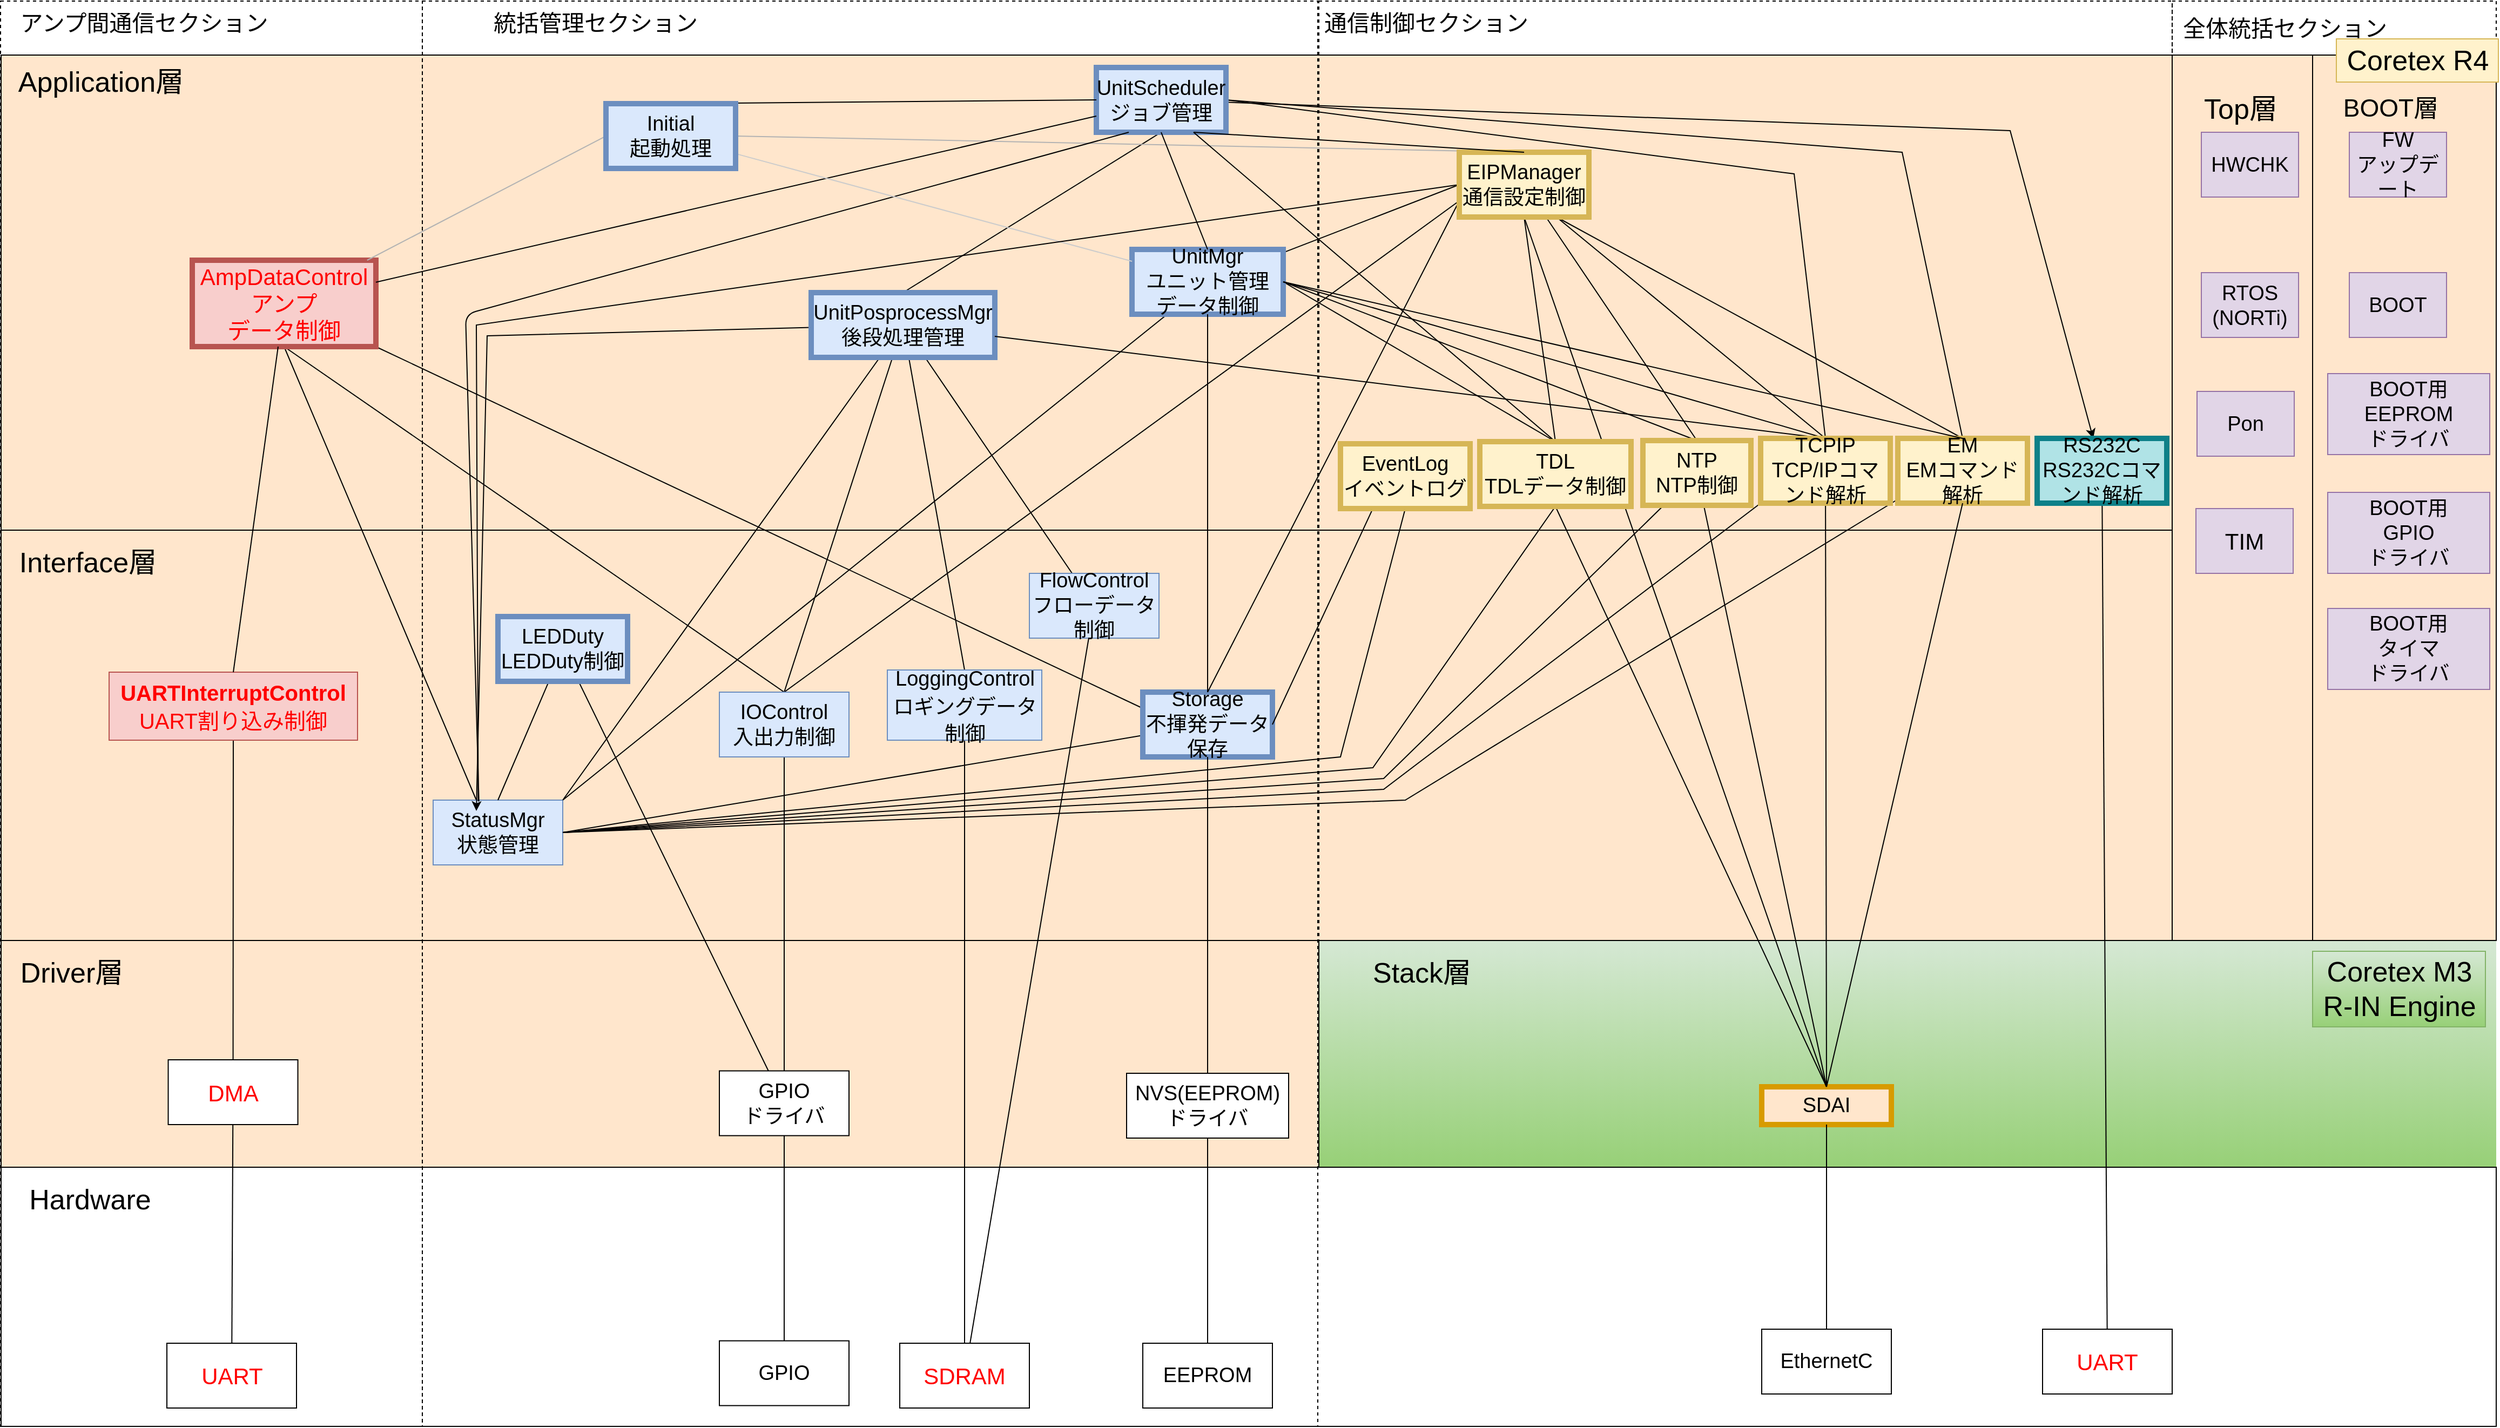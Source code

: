 <mxfile version="24.8.0" pages="5">
  <diagram name="RevH_NewスマNWU静的構造" id="7zgihNp8nBYwZTq1AM8z">
    <mxGraphModel dx="3044" dy="2452" grid="1" gridSize="10" guides="1" tooltips="1" connect="1" arrows="1" fold="1" page="1" pageScale="1" pageWidth="827" pageHeight="1169" math="0" shadow="0">
      <root>
        <mxCell id="JmUL1DGYS2ea4M2RsrNg-0" />
        <mxCell id="JmUL1DGYS2ea4M2RsrNg-1" parent="JmUL1DGYS2ea4M2RsrNg-0" />
        <mxCell id="JmUL1DGYS2ea4M2RsrNg-2" value="" style="rounded=0;whiteSpace=wrap;html=1;fillColor=none;dashed=1;strokeColor=default;fontColor=default;" vertex="1" parent="JmUL1DGYS2ea4M2RsrNg-1">
          <mxGeometry x="1290" y="-40" width="300" height="870" as="geometry" />
        </mxCell>
        <mxCell id="JmUL1DGYS2ea4M2RsrNg-3" value="" style="edgeStyle=none;rounded=0;orthogonalLoop=1;jettySize=auto;html=1;endArrow=none;endFill=0;" edge="1" parent="JmUL1DGYS2ea4M2RsrNg-1" source="JmUL1DGYS2ea4M2RsrNg-5" target="JmUL1DGYS2ea4M2RsrNg-107">
          <mxGeometry relative="1" as="geometry" />
        </mxCell>
        <mxCell id="JmUL1DGYS2ea4M2RsrNg-4" value="" style="edgeStyle=none;rounded=0;orthogonalLoop=1;jettySize=auto;html=1;endArrow=none;endFill=0;strokeColor=#000000;" edge="1" parent="JmUL1DGYS2ea4M2RsrNg-1" source="JmUL1DGYS2ea4M2RsrNg-5" target="JmUL1DGYS2ea4M2RsrNg-107">
          <mxGeometry relative="1" as="geometry" />
        </mxCell>
        <mxCell id="JmUL1DGYS2ea4M2RsrNg-5" value="" style="rounded=0;whiteSpace=wrap;html=1;fillColor=#d5e8d4;fontSize=19;strokeColor=none;gradientColor=#97d077;fontColor=default;" vertex="1" parent="JmUL1DGYS2ea4M2RsrNg-1">
          <mxGeometry x="500" y="830" width="1090" height="210" as="geometry" />
        </mxCell>
        <mxCell id="JmUL1DGYS2ea4M2RsrNg-6" value="" style="rounded=0;whiteSpace=wrap;html=1;fillColor=none;fontSize=19;strokeColor=default;fontColor=default;" vertex="1" parent="JmUL1DGYS2ea4M2RsrNg-1">
          <mxGeometry x="-720" y="1040" width="2310" height="240" as="geometry" />
        </mxCell>
        <mxCell id="JmUL1DGYS2ea4M2RsrNg-7" value="" style="rounded=0;whiteSpace=wrap;html=1;fillColor=#ffe6cc;fontSize=19;strokeColor=default;fontColor=default;" vertex="1" parent="JmUL1DGYS2ea4M2RsrNg-1">
          <mxGeometry x="-720" y="830" width="1220" height="210" as="geometry" />
        </mxCell>
        <mxCell id="JmUL1DGYS2ea4M2RsrNg-8" value="" style="rounded=0;whiteSpace=wrap;html=1;fillColor=#ffe6cc;fontSize=19;strokeColor=default;fontColor=default;" vertex="1" parent="JmUL1DGYS2ea4M2RsrNg-1">
          <mxGeometry x="-720" y="10" width="2310" height="820" as="geometry" />
        </mxCell>
        <mxCell id="JmUL1DGYS2ea4M2RsrNg-9" value="" style="rounded=0;whiteSpace=wrap;html=1;fillColor=none;fontSize=19;strokeColor=default;fontColor=default;" vertex="1" parent="JmUL1DGYS2ea4M2RsrNg-1">
          <mxGeometry x="1290" y="10" width="130" height="820" as="geometry" />
        </mxCell>
        <mxCell id="JmUL1DGYS2ea4M2RsrNg-10" value="" style="rounded=0;whiteSpace=wrap;html=1;fillColor=none;fontSize=19;" vertex="1" parent="JmUL1DGYS2ea4M2RsrNg-1">
          <mxGeometry x="-720" y="10" width="2010" height="440" as="geometry" />
        </mxCell>
        <mxCell id="JmUL1DGYS2ea4M2RsrNg-11" value="" style="rounded=0;whiteSpace=wrap;html=1;fillColor=none;fontSize=19;strokeColor=default;fontColor=default;" vertex="1" parent="JmUL1DGYS2ea4M2RsrNg-1">
          <mxGeometry x="-720" y="450" width="2010" height="380" as="geometry" />
        </mxCell>
        <mxCell id="JmUL1DGYS2ea4M2RsrNg-12" value="" style="rounded=0;whiteSpace=wrap;html=1;fillColor=none;fontSize=19;" vertex="1" parent="JmUL1DGYS2ea4M2RsrNg-1">
          <mxGeometry x="-610" y="920" width="1840" as="geometry" />
        </mxCell>
        <mxCell id="JmUL1DGYS2ea4M2RsrNg-13" value="" style="edgeStyle=none;rounded=0;orthogonalLoop=1;jettySize=auto;html=1;entryX=0.5;entryY=0;entryDx=0;entryDy=0;fontSize=15;fontColor=#CC0000;endArrow=none;endFill=0;strokeColor=#000000;exitX=0.5;exitY=1;exitDx=0;exitDy=0;labelBackgroundColor=default;" edge="1" parent="JmUL1DGYS2ea4M2RsrNg-1" source="JmUL1DGYS2ea4M2RsrNg-16" target="JmUL1DGYS2ea4M2RsrNg-110">
          <mxGeometry relative="1" as="geometry" />
        </mxCell>
        <mxCell id="JmUL1DGYS2ea4M2RsrNg-14" style="rounded=0;orthogonalLoop=1;jettySize=auto;html=1;endArrow=none;endFill=0;strokeColor=default;labelBackgroundColor=default;fontColor=default;exitX=0.5;exitY=1;exitDx=0;exitDy=0;" edge="1" parent="JmUL1DGYS2ea4M2RsrNg-1" source="JmUL1DGYS2ea4M2RsrNg-16">
          <mxGeometry relative="1" as="geometry">
            <mxPoint x="-410" y="280" as="sourcePoint" />
            <mxPoint x="-280" y="700" as="targetPoint" />
            <Array as="points" />
          </mxGeometry>
        </mxCell>
        <mxCell id="JmUL1DGYS2ea4M2RsrNg-15" value="" style="edgeStyle=none;rounded=0;orthogonalLoop=1;jettySize=auto;html=1;entryX=0;entryY=0.25;entryDx=0;entryDy=0;labelBackgroundColor=default;fontSize=20;fontColor=default;endArrow=none;endFill=0;strokeColor=default;" edge="1" parent="JmUL1DGYS2ea4M2RsrNg-1" source="JmUL1DGYS2ea4M2RsrNg-16" target="JmUL1DGYS2ea4M2RsrNg-29">
          <mxGeometry x="-0.066" y="-14" relative="1" as="geometry">
            <mxPoint as="offset" />
          </mxGeometry>
        </mxCell>
        <mxCell id="JmUL1DGYS2ea4M2RsrNg-16" value="AmpDataControl&lt;br&gt;アンプ&lt;br&gt;データ制御" style="rounded=0;whiteSpace=wrap;html=1;fillColor=#f8cecc;strokeColor=#b85450;fontColor=#FF0000;fontSize=21;strokeWidth=5;" vertex="1" parent="JmUL1DGYS2ea4M2RsrNg-1">
          <mxGeometry x="-543" y="200" width="170" height="80" as="geometry" />
        </mxCell>
        <mxCell id="JmUL1DGYS2ea4M2RsrNg-17" style="edgeStyle=none;rounded=0;orthogonalLoop=1;jettySize=auto;html=1;entryX=0.5;entryY=0;entryDx=0;entryDy=0;endArrow=none;endFill=0;exitX=1;exitY=0.5;exitDx=0;exitDy=0;fontSize=19;strokeColor=default;labelBackgroundColor=default;fontColor=default;" edge="1" parent="JmUL1DGYS2ea4M2RsrNg-1" source="JmUL1DGYS2ea4M2RsrNg-31" target="JmUL1DGYS2ea4M2RsrNg-105">
          <mxGeometry relative="1" as="geometry">
            <mxPoint x="830" y="367" as="sourcePoint" />
            <Array as="points">
              <mxPoint x="940" y="120" />
            </Array>
          </mxGeometry>
        </mxCell>
        <mxCell id="JmUL1DGYS2ea4M2RsrNg-18" style="edgeStyle=none;rounded=0;orthogonalLoop=1;jettySize=auto;html=1;entryX=0.5;entryY=0;entryDx=0;entryDy=0;endArrow=none;endFill=0;exitX=1;exitY=0.5;exitDx=0;exitDy=0;" edge="1" parent="JmUL1DGYS2ea4M2RsrNg-1" source="JmUL1DGYS2ea4M2RsrNg-21" target="JmUL1DGYS2ea4M2RsrNg-98">
          <mxGeometry relative="1" as="geometry">
            <mxPoint x="770" y="350" as="sourcePoint" />
          </mxGeometry>
        </mxCell>
        <mxCell id="JmUL1DGYS2ea4M2RsrNg-19" style="edgeStyle=none;rounded=0;orthogonalLoop=1;jettySize=auto;html=1;entryX=0;entryY=0.5;entryDx=0;entryDy=0;endArrow=none;endFill=0;" edge="1" parent="JmUL1DGYS2ea4M2RsrNg-1" source="JmUL1DGYS2ea4M2RsrNg-21" target="JmUL1DGYS2ea4M2RsrNg-95">
          <mxGeometry relative="1" as="geometry" />
        </mxCell>
        <mxCell id="JmUL1DGYS2ea4M2RsrNg-20" style="rounded=0;orthogonalLoop=1;jettySize=auto;html=1;entryX=1;entryY=0;entryDx=0;entryDy=0;fontSize=20;endArrow=none;endFill=0;" edge="1" parent="JmUL1DGYS2ea4M2RsrNg-1" source="JmUL1DGYS2ea4M2RsrNg-21" target="JmUL1DGYS2ea4M2RsrNg-22">
          <mxGeometry relative="1" as="geometry" />
        </mxCell>
        <mxCell id="JmUL1DGYS2ea4M2RsrNg-21" value="UnitMgr&lt;br style=&quot;font-size: 19px&quot;&gt;ユニット管理&lt;br&gt;データ制御" style="rounded=0;whiteSpace=wrap;html=1;fillColor=#dae8fc;strokeColor=#6c8ebf;fontSize=19;strokeWidth=5;fontColor=default;" vertex="1" parent="JmUL1DGYS2ea4M2RsrNg-1">
          <mxGeometry x="327" y="190" width="140" height="60" as="geometry" />
        </mxCell>
        <mxCell id="JmUL1DGYS2ea4M2RsrNg-22" value="StatusMgr&lt;br style=&quot;font-size: 19px&quot;&gt;状態管理" style="rounded=0;whiteSpace=wrap;html=1;fillColor=#dae8fc;strokeColor=#6c8ebf;fontSize=19;fontColor=default;" vertex="1" parent="JmUL1DGYS2ea4M2RsrNg-1">
          <mxGeometry x="-320" y="700" width="120" height="60" as="geometry" />
        </mxCell>
        <mxCell id="JmUL1DGYS2ea4M2RsrNg-23" value="" style="edgeStyle=none;rounded=0;orthogonalLoop=1;jettySize=auto;html=1;exitX=0.5;exitY=0;exitDx=0;exitDy=0;entryX=1;entryY=0.5;entryDx=0;entryDy=0;fontSize=15;fontColor=#FF0000;endArrow=none;endFill=0;strokeColor=#000000;labelBackgroundColor=default;" edge="1" parent="JmUL1DGYS2ea4M2RsrNg-1" source="JmUL1DGYS2ea4M2RsrNg-26" target="JmUL1DGYS2ea4M2RsrNg-31">
          <mxGeometry x="0.188" y="-9" relative="1" as="geometry">
            <mxPoint as="offset" />
            <Array as="points">
              <mxPoint x="1040" y="100" />
            </Array>
          </mxGeometry>
        </mxCell>
        <mxCell id="JmUL1DGYS2ea4M2RsrNg-24" style="edgeStyle=none;rounded=0;orthogonalLoop=1;jettySize=auto;html=1;entryX=0.75;entryY=1;entryDx=0;entryDy=0;labelBackgroundColor=default;fontSize=13;fontColor=default;endArrow=none;endFill=0;strokeColor=default;exitX=0.5;exitY=0;exitDx=0;exitDy=0;" edge="1" parent="JmUL1DGYS2ea4M2RsrNg-1" source="JmUL1DGYS2ea4M2RsrNg-26" target="JmUL1DGYS2ea4M2RsrNg-95">
          <mxGeometry relative="1" as="geometry" />
        </mxCell>
        <mxCell id="JmUL1DGYS2ea4M2RsrNg-25" style="edgeStyle=none;rounded=0;orthogonalLoop=1;jettySize=auto;html=1;startArrow=none;startFill=0;endArrow=none;endFill=0;entryX=1;entryY=0.5;entryDx=0;entryDy=0;exitX=-0.008;exitY=0.95;exitDx=0;exitDy=0;exitPerimeter=0;" edge="1" parent="JmUL1DGYS2ea4M2RsrNg-1" source="JmUL1DGYS2ea4M2RsrNg-26" target="JmUL1DGYS2ea4M2RsrNg-22">
          <mxGeometry relative="1" as="geometry">
            <mxPoint x="-130" y="530" as="targetPoint" />
            <Array as="points">
              <mxPoint x="580" y="700" />
            </Array>
          </mxGeometry>
        </mxCell>
        <mxCell id="JmUL1DGYS2ea4M2RsrNg-26" value="EM&lt;br style=&quot;font-size: 19px;&quot;&gt;EMコマンド解析" style="rounded=0;whiteSpace=wrap;html=1;fillColor=#fff2cc;strokeColor=#d6b656;fontSize=19;strokeWidth=5;fontColor=default;" vertex="1" parent="JmUL1DGYS2ea4M2RsrNg-1">
          <mxGeometry x="1036" y="365" width="120" height="60" as="geometry" />
        </mxCell>
        <mxCell id="JmUL1DGYS2ea4M2RsrNg-27" value="SDAI" style="rounded=0;whiteSpace=wrap;html=1;fillColor=#ffe6cc;strokeColor=#d79b00;fontSize=19;fontColor=default;strokeWidth=5;" vertex="1" parent="JmUL1DGYS2ea4M2RsrNg-1">
          <mxGeometry x="910" y="965.5" width="120" height="35" as="geometry" />
        </mxCell>
        <mxCell id="JmUL1DGYS2ea4M2RsrNg-28" style="rounded=0;orthogonalLoop=1;jettySize=auto;html=1;entryX=1;entryY=0.5;entryDx=0;entryDy=0;endArrow=none;endFill=0;" edge="1" parent="JmUL1DGYS2ea4M2RsrNg-1" source="JmUL1DGYS2ea4M2RsrNg-29" target="JmUL1DGYS2ea4M2RsrNg-22">
          <mxGeometry relative="1" as="geometry" />
        </mxCell>
        <mxCell id="JmUL1DGYS2ea4M2RsrNg-29" value="Storage&lt;br style=&quot;font-size: 19px&quot;&gt;不揮発データ保存" style="rounded=0;whiteSpace=wrap;html=1;fillColor=#dae8fc;strokeColor=#6c8ebf;fontSize=19;strokeWidth=5;fontColor=default;" vertex="1" parent="JmUL1DGYS2ea4M2RsrNg-1">
          <mxGeometry x="337" y="600" width="120" height="60" as="geometry" />
        </mxCell>
        <mxCell id="JmUL1DGYS2ea4M2RsrNg-30" style="rounded=0;orthogonalLoop=1;jettySize=auto;html=1;entryX=0.5;entryY=0;entryDx=0;entryDy=0;fontSize=13;fontColor=#CC0000;strokeColor=#000000;endArrow=none;endFill=0;exitX=0.5;exitY=1;exitDx=0;exitDy=0;" edge="1" parent="JmUL1DGYS2ea4M2RsrNg-1" source="JmUL1DGYS2ea4M2RsrNg-31" target="JmUL1DGYS2ea4M2RsrNg-88">
          <mxGeometry relative="1" as="geometry" />
        </mxCell>
        <mxCell id="5p6KtJzrCVKVvNkWOpJv-1" style="rounded=0;orthogonalLoop=1;jettySize=auto;html=1;" edge="1" parent="JmUL1DGYS2ea4M2RsrNg-1" source="JmUL1DGYS2ea4M2RsrNg-31" target="5p6KtJzrCVKVvNkWOpJv-0">
          <mxGeometry relative="1" as="geometry">
            <Array as="points">
              <mxPoint x="1140" y="80" />
            </Array>
          </mxGeometry>
        </mxCell>
        <mxCell id="JmUL1DGYS2ea4M2RsrNg-31" value="UnitScheduler&lt;br style=&quot;font-size: 19px;&quot;&gt;ジョブ管理" style="rounded=0;whiteSpace=wrap;html=1;fillColor=#dae8fc;strokeColor=#6c8ebf;fontSize=19;strokeWidth=5;" vertex="1" parent="JmUL1DGYS2ea4M2RsrNg-1">
          <mxGeometry x="294" y="21.5" width="120" height="60" as="geometry" />
        </mxCell>
        <mxCell id="JmUL1DGYS2ea4M2RsrNg-32" value="" style="endArrow=none;html=1;entryX=0;entryY=0.5;entryDx=0;entryDy=0;endFill=0;exitX=0.5;exitY=0;exitDx=0;exitDy=0;fontSize=19;" edge="1" parent="JmUL1DGYS2ea4M2RsrNg-1" source="JmUL1DGYS2ea4M2RsrNg-82" target="JmUL1DGYS2ea4M2RsrNg-31">
          <mxGeometry width="50" height="50" relative="1" as="geometry">
            <mxPoint x="300.0" y="170" as="sourcePoint" />
            <mxPoint x="600" y="367" as="targetPoint" />
          </mxGeometry>
        </mxCell>
        <mxCell id="JmUL1DGYS2ea4M2RsrNg-33" value="" style="endArrow=none;html=1;entryX=0.5;entryY=0;entryDx=0;entryDy=0;endFill=0;fontSize=19;strokeColor=#B3B3B3;exitX=1;exitY=0.5;exitDx=0;exitDy=0;" edge="1" parent="JmUL1DGYS2ea4M2RsrNg-1" source="JmUL1DGYS2ea4M2RsrNg-82" target="JmUL1DGYS2ea4M2RsrNg-95">
          <mxGeometry width="50" height="50" relative="1" as="geometry">
            <mxPoint x="300" y="220" as="sourcePoint" />
            <mxPoint x="364" y="297" as="targetPoint" />
          </mxGeometry>
        </mxCell>
        <mxCell id="JmUL1DGYS2ea4M2RsrNg-34" style="edgeStyle=none;rounded=0;orthogonalLoop=1;jettySize=auto;html=1;endArrow=none;endFill=0;fontSize=19;" edge="1" parent="JmUL1DGYS2ea4M2RsrNg-1" source="JmUL1DGYS2ea4M2RsrNg-35" target="JmUL1DGYS2ea4M2RsrNg-62">
          <mxGeometry relative="1" as="geometry" />
        </mxCell>
        <mxCell id="JmUL1DGYS2ea4M2RsrNg-35" value="NVS(EEPROM)&lt;br style=&quot;font-size: 19px;&quot;&gt;ドライバ" style="rounded=0;whiteSpace=wrap;html=1;fontSize=19;" vertex="1" parent="JmUL1DGYS2ea4M2RsrNg-1">
          <mxGeometry x="322" y="953" width="150" height="60" as="geometry" />
        </mxCell>
        <mxCell id="JmUL1DGYS2ea4M2RsrNg-36" value="" style="endArrow=none;html=1;endFill=0;fontSize=19;" edge="1" parent="JmUL1DGYS2ea4M2RsrNg-1" source="JmUL1DGYS2ea4M2RsrNg-29" target="JmUL1DGYS2ea4M2RsrNg-35">
          <mxGeometry width="50" height="50" relative="1" as="geometry">
            <mxPoint x="77" y="290" as="sourcePoint" />
            <mxPoint x="359.04" y="572.98" as="targetPoint" />
          </mxGeometry>
        </mxCell>
        <mxCell id="JmUL1DGYS2ea4M2RsrNg-37" value="&lt;font style=&quot;font-size: 13px&quot;&gt;&lt;br&gt;&lt;/font&gt;" style="endArrow=none;html=1;entryX=0.5;entryY=1;entryDx=0;entryDy=0;endFill=0;fontSize=19;exitX=0.5;exitY=0;exitDx=0;exitDy=0;fontColor=#FF0000;labelBackgroundColor=default;strokeColor=default;" edge="1" parent="JmUL1DGYS2ea4M2RsrNg-1" source="JmUL1DGYS2ea4M2RsrNg-29" target="JmUL1DGYS2ea4M2RsrNg-21">
          <mxGeometry x="0.2" width="50" height="50" relative="1" as="geometry">
            <mxPoint x="277" y="760" as="sourcePoint" />
            <mxPoint x="1067" y="467" as="targetPoint" />
            <mxPoint as="offset" />
          </mxGeometry>
        </mxCell>
        <mxCell id="JmUL1DGYS2ea4M2RsrNg-38" value="RTOS&lt;br style=&quot;font-size: 19px;&quot;&gt;(NORTi)" style="rounded=0;whiteSpace=wrap;html=1;fillColor=#e1d5e7;strokeColor=#9673a6;fontSize=19;" vertex="1" parent="JmUL1DGYS2ea4M2RsrNg-1">
          <mxGeometry x="1317" y="211.5" width="90" height="60" as="geometry" />
        </mxCell>
        <mxCell id="JmUL1DGYS2ea4M2RsrNg-39" value="" style="endArrow=none;html=1;exitX=0.5;exitY=0;exitDx=0;exitDy=0;endFill=0;entryX=0.5;entryY=1;entryDx=0;entryDy=0;fontSize=19;" edge="1" parent="JmUL1DGYS2ea4M2RsrNg-1" source="JmUL1DGYS2ea4M2RsrNg-21" target="JmUL1DGYS2ea4M2RsrNg-31">
          <mxGeometry width="50" height="50" relative="1" as="geometry">
            <mxPoint x="414" y="357" as="sourcePoint" />
            <mxPoint x="790" y="117" as="targetPoint" />
          </mxGeometry>
        </mxCell>
        <mxCell id="JmUL1DGYS2ea4M2RsrNg-40" value="" style="endArrow=none;html=1;exitX=1;exitY=0.5;exitDx=0;exitDy=0;endFill=0;entryX=0.5;entryY=0;entryDx=0;entryDy=0;fontSize=19;strokeColor=default;labelBackgroundColor=default;fontColor=#FF0000;" edge="1" parent="JmUL1DGYS2ea4M2RsrNg-1" source="JmUL1DGYS2ea4M2RsrNg-21" target="JmUL1DGYS2ea4M2RsrNg-26">
          <mxGeometry x="-0.41" y="8" width="50" height="50" relative="1" as="geometry">
            <mxPoint x="430" y="447" as="sourcePoint" />
            <mxPoint x="710" y="727" as="targetPoint" />
            <mxPoint as="offset" />
          </mxGeometry>
        </mxCell>
        <mxCell id="JmUL1DGYS2ea4M2RsrNg-41" value="" style="endArrow=none;html=1;exitX=0.5;exitY=1;exitDx=0;exitDy=0;endFill=0;entryX=0.5;entryY=0;entryDx=0;entryDy=0;fontSize=19;" edge="1" parent="JmUL1DGYS2ea4M2RsrNg-1" source="JmUL1DGYS2ea4M2RsrNg-26" target="JmUL1DGYS2ea4M2RsrNg-27">
          <mxGeometry width="50" height="50" relative="1" as="geometry">
            <mxPoint x="430" y="410" as="sourcePoint" />
            <mxPoint x="790" y="550" as="targetPoint" />
          </mxGeometry>
        </mxCell>
        <mxCell id="JmUL1DGYS2ea4M2RsrNg-42" value="" style="endArrow=none;html=1;exitX=0.75;exitY=1;exitDx=0;exitDy=0;endFill=0;entryX=0.5;entryY=0;entryDx=0;entryDy=0;fontSize=19;" edge="1" parent="JmUL1DGYS2ea4M2RsrNg-1" source="JmUL1DGYS2ea4M2RsrNg-31" target="JmUL1DGYS2ea4M2RsrNg-98">
          <mxGeometry x="-0.279" y="5" width="50" height="50" relative="1" as="geometry">
            <mxPoint x="790" y="647" as="sourcePoint" />
            <mxPoint x="460" y="707" as="targetPoint" />
            <mxPoint as="offset" />
          </mxGeometry>
        </mxCell>
        <mxCell id="JmUL1DGYS2ea4M2RsrNg-43" value="" style="endArrow=none;html=1;exitX=0.5;exitY=1;exitDx=0;exitDy=0;endFill=0;entryX=0.5;entryY=0;entryDx=0;entryDy=0;fontSize=19;" edge="1" parent="JmUL1DGYS2ea4M2RsrNg-1" source="JmUL1DGYS2ea4M2RsrNg-98" target="JmUL1DGYS2ea4M2RsrNg-27">
          <mxGeometry width="50" height="50" relative="1" as="geometry">
            <mxPoint x="790" y="610" as="sourcePoint" />
            <mxPoint x="1030" y="670" as="targetPoint" />
          </mxGeometry>
        </mxCell>
        <mxCell id="JmUL1DGYS2ea4M2RsrNg-44" value="" style="endArrow=none;html=1;endFill=0;fontSize=19;exitX=0.25;exitY=1;exitDx=0;exitDy=0;strokeColor=default;labelBackgroundColor=default;fontColor=default;entryX=0.353;entryY=0.022;entryDx=0;entryDy=0;entryPerimeter=0;" edge="1" parent="JmUL1DGYS2ea4M2RsrNg-1" source="JmUL1DGYS2ea4M2RsrNg-31" target="JmUL1DGYS2ea4M2RsrNg-22">
          <mxGeometry width="50" height="50" relative="1" as="geometry">
            <mxPoint x="480" y="80" as="sourcePoint" />
            <mxPoint x="1070" y="587" as="targetPoint" />
            <Array as="points">
              <mxPoint x="-290" y="250" />
            </Array>
          </mxGeometry>
        </mxCell>
        <mxCell id="JmUL1DGYS2ea4M2RsrNg-45" value="" style="endArrow=none;html=1;entryX=0;entryY=0.75;entryDx=0;entryDy=0;endFill=0;fontSize=19;" edge="1" parent="JmUL1DGYS2ea4M2RsrNg-1" source="JmUL1DGYS2ea4M2RsrNg-16" target="JmUL1DGYS2ea4M2RsrNg-31">
          <mxGeometry width="50" height="50" relative="1" as="geometry">
            <mxPoint x="340" y="277" as="sourcePoint" />
            <mxPoint x="650" y="307" as="targetPoint" />
          </mxGeometry>
        </mxCell>
        <mxCell id="JmUL1DGYS2ea4M2RsrNg-46" style="edgeStyle=none;rounded=0;orthogonalLoop=1;jettySize=auto;html=1;entryX=0.5;entryY=0;entryDx=0;entryDy=0;endArrow=none;endFill=0;fontSize=19;strokeColor=default;labelBackgroundColor=default;fontColor=default;" edge="1" parent="JmUL1DGYS2ea4M2RsrNg-1" source="JmUL1DGYS2ea4M2RsrNg-47" target="JmUL1DGYS2ea4M2RsrNg-61">
          <mxGeometry relative="1" as="geometry" />
        </mxCell>
        <mxCell id="JmUL1DGYS2ea4M2RsrNg-47" value="GPIO&lt;br style=&quot;font-size: 19px;&quot;&gt;ドライバ" style="rounded=0;whiteSpace=wrap;html=1;fontSize=19;fillColor=default;strokeColor=default;fontColor=default;labelBackgroundColor=default;" vertex="1" parent="JmUL1DGYS2ea4M2RsrNg-1">
          <mxGeometry x="-55" y="950.75" width="120" height="60" as="geometry" />
        </mxCell>
        <mxCell id="JmUL1DGYS2ea4M2RsrNg-48" value="" style="edgeStyle=none;rounded=0;orthogonalLoop=1;jettySize=auto;html=1;endArrow=none;endFill=0;fontColor=#FF0000;fontSize=21;" edge="1" parent="JmUL1DGYS2ea4M2RsrNg-1" source="JmUL1DGYS2ea4M2RsrNg-49" target="JmUL1DGYS2ea4M2RsrNg-59">
          <mxGeometry relative="1" as="geometry">
            <Array as="points" />
          </mxGeometry>
        </mxCell>
        <mxCell id="JmUL1DGYS2ea4M2RsrNg-49" value="DMA" style="rounded=0;whiteSpace=wrap;html=1;fontColor=#FF0000;fontSize=21;" vertex="1" parent="JmUL1DGYS2ea4M2RsrNg-1">
          <mxGeometry x="-565.25" y="940.5" width="120" height="60" as="geometry" />
        </mxCell>
        <mxCell id="JmUL1DGYS2ea4M2RsrNg-50" value="" style="endArrow=none;html=1;endFill=0;fontSize=19;strokeColor=#B3B3B3;exitX=0;exitY=0.5;exitDx=0;exitDy=0;" edge="1" parent="JmUL1DGYS2ea4M2RsrNg-1" source="JmUL1DGYS2ea4M2RsrNg-82" target="JmUL1DGYS2ea4M2RsrNg-16">
          <mxGeometry width="50" height="50" relative="1" as="geometry">
            <mxPoint x="-150" y="250" as="sourcePoint" />
            <mxPoint x="540" y="307" as="targetPoint" />
          </mxGeometry>
        </mxCell>
        <mxCell id="JmUL1DGYS2ea4M2RsrNg-51" style="edgeStyle=none;rounded=0;orthogonalLoop=1;jettySize=auto;html=1;entryX=0.5;entryY=0;entryDx=0;entryDy=0;endArrow=none;endFill=0;fontSize=19;exitX=0.5;exitY=1;exitDx=0;exitDy=0;strokeColor=default;labelBackgroundColor=default;fontColor=default;" edge="1" parent="JmUL1DGYS2ea4M2RsrNg-1" source="JmUL1DGYS2ea4M2RsrNg-27" target="JmUL1DGYS2ea4M2RsrNg-63">
          <mxGeometry relative="1" as="geometry">
            <mxPoint x="1301" y="1120" as="sourcePoint" />
          </mxGeometry>
        </mxCell>
        <mxCell id="JmUL1DGYS2ea4M2RsrNg-52" value="Stack層" style="text;html=1;align=center;verticalAlign=middle;resizable=0;points=[];autosize=1;fontSize=26;fontColor=default;" vertex="1" parent="JmUL1DGYS2ea4M2RsrNg-1">
          <mxGeometry x="540" y="840" width="110" height="40" as="geometry" />
        </mxCell>
        <mxCell id="JmUL1DGYS2ea4M2RsrNg-53" value="Driver層" style="text;html=1;align=center;verticalAlign=middle;resizable=0;points=[];autosize=1;fontSize=26;fontColor=default;" vertex="1" parent="JmUL1DGYS2ea4M2RsrNg-1">
          <mxGeometry x="-710.5" y="840" width="110" height="40" as="geometry" />
        </mxCell>
        <mxCell id="JmUL1DGYS2ea4M2RsrNg-54" value="Interface層" style="text;html=1;align=center;verticalAlign=middle;resizable=0;points=[];autosize=1;fontSize=26;" vertex="1" parent="JmUL1DGYS2ea4M2RsrNg-1">
          <mxGeometry x="-710.5" y="460" width="140" height="40" as="geometry" />
        </mxCell>
        <mxCell id="JmUL1DGYS2ea4M2RsrNg-55" value="Application層" style="text;html=1;align=center;verticalAlign=middle;resizable=0;points=[];autosize=1;fontSize=26;" vertex="1" parent="JmUL1DGYS2ea4M2RsrNg-1">
          <mxGeometry x="-713" y="15" width="170" height="40" as="geometry" />
        </mxCell>
        <mxCell id="JmUL1DGYS2ea4M2RsrNg-56" style="edgeStyle=none;rounded=0;orthogonalLoop=1;jettySize=auto;html=1;endArrow=none;endFill=0;fontSize=21;" edge="1" parent="JmUL1DGYS2ea4M2RsrNg-1" source="JmUL1DGYS2ea4M2RsrNg-112" target="JmUL1DGYS2ea4M2RsrNg-60">
          <mxGeometry relative="1" as="geometry">
            <mxPoint x="172" y="953" as="targetPoint" />
          </mxGeometry>
        </mxCell>
        <mxCell id="JmUL1DGYS2ea4M2RsrNg-57" style="edgeStyle=none;rounded=0;orthogonalLoop=1;jettySize=auto;html=1;endArrow=none;endFill=0;fontSize=21;" edge="1" parent="JmUL1DGYS2ea4M2RsrNg-1" source="JmUL1DGYS2ea4M2RsrNg-49" target="JmUL1DGYS2ea4M2RsrNg-66">
          <mxGeometry relative="1" as="geometry">
            <mxPoint x="-436.5" y="690" as="targetPoint" />
            <mxPoint x="-506.5" y="953" as="sourcePoint" />
          </mxGeometry>
        </mxCell>
        <mxCell id="JmUL1DGYS2ea4M2RsrNg-58" value="Hardware" style="text;html=1;align=center;verticalAlign=middle;resizable=0;points=[];autosize=1;fontSize=26;fontColor=default;" vertex="1" parent="JmUL1DGYS2ea4M2RsrNg-1">
          <mxGeometry x="-703" y="1050" width="130" height="40" as="geometry" />
        </mxCell>
        <mxCell id="JmUL1DGYS2ea4M2RsrNg-59" value="UART" style="rounded=0;whiteSpace=wrap;html=1;fontColor=#FF0000;fontSize=21;" vertex="1" parent="JmUL1DGYS2ea4M2RsrNg-1">
          <mxGeometry x="-566.5" y="1203" width="120" height="60" as="geometry" />
        </mxCell>
        <mxCell id="JmUL1DGYS2ea4M2RsrNg-60" value="SDRAM" style="rounded=0;whiteSpace=wrap;html=1;fontColor=#FF0000;fontSize=21;" vertex="1" parent="JmUL1DGYS2ea4M2RsrNg-1">
          <mxGeometry x="112" y="1203" width="120" height="60" as="geometry" />
        </mxCell>
        <mxCell id="JmUL1DGYS2ea4M2RsrNg-61" value="GPIO" style="rounded=0;whiteSpace=wrap;html=1;fontSize=19;fillColor=default;strokeColor=default;fontColor=default;labelBackgroundColor=default;" vertex="1" parent="JmUL1DGYS2ea4M2RsrNg-1">
          <mxGeometry x="-55" y="1200.75" width="120" height="60" as="geometry" />
        </mxCell>
        <mxCell id="JmUL1DGYS2ea4M2RsrNg-62" value="EEPROM" style="rounded=0;whiteSpace=wrap;html=1;fontSize=19;" vertex="1" parent="JmUL1DGYS2ea4M2RsrNg-1">
          <mxGeometry x="337" y="1203" width="120" height="60" as="geometry" />
        </mxCell>
        <mxCell id="JmUL1DGYS2ea4M2RsrNg-63" value="EthernetC" style="rounded=0;whiteSpace=wrap;html=1;fontSize=19;fillColor=default;strokeColor=default;fontColor=default;" vertex="1" parent="JmUL1DGYS2ea4M2RsrNg-1">
          <mxGeometry x="910" y="1190" width="120" height="60" as="geometry" />
        </mxCell>
        <mxCell id="JmUL1DGYS2ea4M2RsrNg-64" style="edgeStyle=none;rounded=0;orthogonalLoop=1;jettySize=auto;html=1;endArrow=none;endFill=0;entryX=0.5;entryY=0;entryDx=0;entryDy=0;fontSize=19;" edge="1" parent="JmUL1DGYS2ea4M2RsrNg-1" source="JmUL1DGYS2ea4M2RsrNg-105" target="JmUL1DGYS2ea4M2RsrNg-27">
          <mxGeometry relative="1" as="geometry">
            <mxPoint x="1020.0" y="650" as="targetPoint" />
          </mxGeometry>
        </mxCell>
        <mxCell id="JmUL1DGYS2ea4M2RsrNg-65" style="rounded=0;orthogonalLoop=1;jettySize=auto;html=1;entryX=0.75;entryY=1;entryDx=0;entryDy=0;strokeColor=#000000;fontSize=26;endArrow=none;endFill=0;exitX=0.5;exitY=0;exitDx=0;exitDy=0;labelBackgroundColor=default;fontColor=default;" edge="1" parent="JmUL1DGYS2ea4M2RsrNg-1" source="JmUL1DGYS2ea4M2RsrNg-105" target="JmUL1DGYS2ea4M2RsrNg-95">
          <mxGeometry relative="1" as="geometry" />
        </mxCell>
        <mxCell id="JmUL1DGYS2ea4M2RsrNg-66" value="&lt;font style=&quot;font-size: 20px&quot;&gt;&lt;b&gt;&lt;span lang=&quot;EN-US&quot;&gt;UARTInterruptControl&lt;/span&gt;&lt;/b&gt;&lt;br&gt;UART割り込み制御&lt;/font&gt;" style="rounded=0;whiteSpace=wrap;html=1;fillColor=#f8cecc;strokeColor=#b85450;fontColor=#FF0000;fontSize=21;" vertex="1" parent="JmUL1DGYS2ea4M2RsrNg-1">
          <mxGeometry x="-620" y="581.5" width="230" height="63" as="geometry" />
        </mxCell>
        <mxCell id="JmUL1DGYS2ea4M2RsrNg-67" value="HWCHK" style="rounded=0;whiteSpace=wrap;html=1;fillColor=#e1d5e7;strokeColor=#9673a6;fontSize=19;" vertex="1" parent="JmUL1DGYS2ea4M2RsrNg-1">
          <mxGeometry x="1317" y="81.5" width="90" height="60" as="geometry" />
        </mxCell>
        <mxCell id="JmUL1DGYS2ea4M2RsrNg-68" value="&lt;font style=&quot;font-size: 26px&quot;&gt;Top層&lt;/font&gt;" style="text;html=1;align=center;verticalAlign=middle;resizable=0;points=[];autosize=1;fontSize=19;fontColor=default;" vertex="1" parent="JmUL1DGYS2ea4M2RsrNg-1">
          <mxGeometry x="1313" y="45" width="80" height="30" as="geometry" />
        </mxCell>
        <mxCell id="JmUL1DGYS2ea4M2RsrNg-69" value="FW&lt;br style=&quot;font-size: 19px;&quot;&gt;アップデート" style="rounded=0;whiteSpace=wrap;html=1;fillColor=#e1d5e7;strokeColor=#9673a6;fontSize=19;fontColor=default;" vertex="1" parent="JmUL1DGYS2ea4M2RsrNg-1">
          <mxGeometry x="1454" y="81.5" width="90" height="60" as="geometry" />
        </mxCell>
        <mxCell id="JmUL1DGYS2ea4M2RsrNg-70" value="BOOT" style="rounded=0;whiteSpace=wrap;html=1;fillColor=#e1d5e7;strokeColor=#9673a6;fontSize=19;fontColor=default;" vertex="1" parent="JmUL1DGYS2ea4M2RsrNg-1">
          <mxGeometry x="1454" y="211.5" width="90" height="60" as="geometry" />
        </mxCell>
        <mxCell id="JmUL1DGYS2ea4M2RsrNg-71" value="BOOT層" style="text;html=1;align=center;verticalAlign=middle;resizable=0;points=[];autosize=1;fontSize=23;fontColor=default;" vertex="1" parent="JmUL1DGYS2ea4M2RsrNg-1">
          <mxGeometry x="1442" y="44" width="100" height="30" as="geometry" />
        </mxCell>
        <mxCell id="JmUL1DGYS2ea4M2RsrNg-72" style="edgeStyle=none;rounded=0;orthogonalLoop=1;jettySize=auto;html=1;entryX=0.5;entryY=0;entryDx=0;entryDy=0;endArrow=none;endFill=0;fontColor=#FF0000;fontSize=21;" edge="1" parent="JmUL1DGYS2ea4M2RsrNg-1" source="JmUL1DGYS2ea4M2RsrNg-16" target="JmUL1DGYS2ea4M2RsrNg-66">
          <mxGeometry relative="1" as="geometry" />
        </mxCell>
        <mxCell id="JmUL1DGYS2ea4M2RsrNg-73" style="edgeStyle=none;rounded=0;orthogonalLoop=1;jettySize=auto;html=1;exitX=1;exitY=0.5;exitDx=0;exitDy=0;endArrow=none;endFill=0;fontColor=#FF0000;fontSize=19;" edge="1" parent="JmUL1DGYS2ea4M2RsrNg-1">
          <mxGeometry relative="1" as="geometry">
            <mxPoint x="107" y="1233" as="sourcePoint" />
            <mxPoint x="107" y="1233" as="targetPoint" />
          </mxGeometry>
        </mxCell>
        <mxCell id="JmUL1DGYS2ea4M2RsrNg-74" value="" style="endArrow=none;html=1;exitX=1;exitY=0.5;exitDx=0;exitDy=0;endFill=0;entryX=0.5;entryY=0;entryDx=0;entryDy=0;fontSize=19;strokeColor=default;labelBackgroundColor=default;fontColor=#FF0000;" edge="1" parent="JmUL1DGYS2ea4M2RsrNg-1" source="JmUL1DGYS2ea4M2RsrNg-21" target="JmUL1DGYS2ea4M2RsrNg-105">
          <mxGeometry x="-0.243" y="-11" width="50" height="50" relative="1" as="geometry">
            <mxPoint x="690" y="357" as="sourcePoint" />
            <mxPoint x="1030" y="527" as="targetPoint" />
            <mxPoint y="-1" as="offset" />
          </mxGeometry>
        </mxCell>
        <mxCell id="JmUL1DGYS2ea4M2RsrNg-75" value="" style="endArrow=none;html=1;endFill=0;fontColor=#FF0000;fontSize=19;entryX=0.5;entryY=0;entryDx=0;entryDy=0;exitX=0;exitY=0.75;exitDx=0;exitDy=0;" edge="1" parent="JmUL1DGYS2ea4M2RsrNg-1" source="JmUL1DGYS2ea4M2RsrNg-95" target="JmUL1DGYS2ea4M2RsrNg-29">
          <mxGeometry x="0.468" y="-5" width="50" height="50" relative="1" as="geometry">
            <mxPoint x="640" y="510" as="sourcePoint" />
            <mxPoint x="330" y="760" as="targetPoint" />
            <mxPoint as="offset" />
          </mxGeometry>
        </mxCell>
        <mxCell id="JmUL1DGYS2ea4M2RsrNg-76" value="Coretex M3&lt;br&gt;R-IN Engine" style="text;html=1;align=center;verticalAlign=middle;resizable=0;points=[];autosize=1;fontSize=26;fillColor=#d5e8d4;strokeColor=#82b366;gradientColor=#97d077;fontColor=default;" vertex="1" parent="JmUL1DGYS2ea4M2RsrNg-1">
          <mxGeometry x="1420" y="840" width="160" height="70" as="geometry" />
        </mxCell>
        <mxCell id="JmUL1DGYS2ea4M2RsrNg-77" value="Coretex R4" style="text;html=1;align=center;verticalAlign=middle;resizable=0;points=[];autosize=1;fontSize=26;fillColor=#fff2cc;strokeColor=#d6b656;fontColor=default;" vertex="1" parent="JmUL1DGYS2ea4M2RsrNg-1">
          <mxGeometry x="1442" y="-5" width="150" height="40" as="geometry" />
        </mxCell>
        <mxCell id="JmUL1DGYS2ea4M2RsrNg-78" value="" style="edgeStyle=none;rounded=0;orthogonalLoop=1;jettySize=auto;html=1;entryX=1;entryY=0.5;entryDx=0;entryDy=0;endArrow=none;endFill=0;fontColor=#FF3333;strokeColor=#000000;exitX=0.25;exitY=1;exitDx=0;exitDy=0;" edge="1" parent="JmUL1DGYS2ea4M2RsrNg-1" source="JmUL1DGYS2ea4M2RsrNg-80" target="JmUL1DGYS2ea4M2RsrNg-29">
          <mxGeometry x="0.283" y="-10" relative="1" as="geometry">
            <mxPoint x="1" y="1" as="offset" />
            <mxPoint x="510.0" y="700" as="sourcePoint" />
          </mxGeometry>
        </mxCell>
        <mxCell id="JmUL1DGYS2ea4M2RsrNg-79" style="edgeStyle=none;rounded=0;orthogonalLoop=1;jettySize=auto;html=1;entryX=1;entryY=0.5;entryDx=0;entryDy=0;startArrow=none;startFill=0;endArrow=none;endFill=0;exitX=0.5;exitY=1;exitDx=0;exitDy=0;" edge="1" parent="JmUL1DGYS2ea4M2RsrNg-1" source="JmUL1DGYS2ea4M2RsrNg-80" target="JmUL1DGYS2ea4M2RsrNg-22">
          <mxGeometry relative="1" as="geometry">
            <Array as="points">
              <mxPoint x="520" y="660" />
            </Array>
          </mxGeometry>
        </mxCell>
        <mxCell id="JmUL1DGYS2ea4M2RsrNg-80" value="EventLog&lt;br&gt;イベントログ" style="rounded=0;whiteSpace=wrap;html=1;fillColor=#fff2cc;strokeColor=#d6b656;fontSize=19;strokeWidth=5;fontColor=default;" vertex="1" parent="JmUL1DGYS2ea4M2RsrNg-1">
          <mxGeometry x="520" y="370" width="120" height="60" as="geometry" />
        </mxCell>
        <mxCell id="JmUL1DGYS2ea4M2RsrNg-81" style="edgeStyle=none;rounded=0;orthogonalLoop=1;jettySize=auto;html=1;endArrow=none;endFill=0;strokeColor=#CCCCCC;" edge="1" parent="JmUL1DGYS2ea4M2RsrNg-1" source="JmUL1DGYS2ea4M2RsrNg-82" target="JmUL1DGYS2ea4M2RsrNg-21">
          <mxGeometry relative="1" as="geometry" />
        </mxCell>
        <mxCell id="JmUL1DGYS2ea4M2RsrNg-82" value="Initial&lt;br style=&quot;font-size: 19px;&quot;&gt;起動処理" style="rounded=0;whiteSpace=wrap;html=1;fillColor=#dae8fc;strokeColor=#6c8ebf;fontSize=19;strokeWidth=5;" vertex="1" parent="JmUL1DGYS2ea4M2RsrNg-1">
          <mxGeometry x="-160" y="55" width="120" height="60" as="geometry" />
        </mxCell>
        <mxCell id="JmUL1DGYS2ea4M2RsrNg-83" value="" style="edgeStyle=none;rounded=0;orthogonalLoop=1;jettySize=auto;html=1;entryX=0.5;entryY=0;entryDx=0;entryDy=0;fontSize=15;fontColor=#CC0000;endArrow=none;endFill=0;strokeColor=#000000;" edge="1" parent="JmUL1DGYS2ea4M2RsrNg-1" source="JmUL1DGYS2ea4M2RsrNg-88" target="JmUL1DGYS2ea4M2RsrNg-112">
          <mxGeometry x="-0.467" relative="1" as="geometry">
            <mxPoint as="offset" />
          </mxGeometry>
        </mxCell>
        <mxCell id="JmUL1DGYS2ea4M2RsrNg-84" style="edgeStyle=none;rounded=0;orthogonalLoop=1;jettySize=auto;html=1;entryX=0.5;entryY=0;entryDx=0;entryDy=0;labelBackgroundColor=default;fontSize=13;fontColor=default;endArrow=none;endFill=0;strokeColor=default;" edge="1" parent="JmUL1DGYS2ea4M2RsrNg-1" source="JmUL1DGYS2ea4M2RsrNg-88" target="JmUL1DGYS2ea4M2RsrNg-110">
          <mxGeometry relative="1" as="geometry" />
        </mxCell>
        <mxCell id="JmUL1DGYS2ea4M2RsrNg-85" style="rounded=0;orthogonalLoop=1;jettySize=auto;html=1;entryX=1;entryY=0;entryDx=0;entryDy=0;endArrow=none;endFill=0;" edge="1" parent="JmUL1DGYS2ea4M2RsrNg-1" source="JmUL1DGYS2ea4M2RsrNg-88" target="JmUL1DGYS2ea4M2RsrNg-22">
          <mxGeometry relative="1" as="geometry" />
        </mxCell>
        <mxCell id="JmUL1DGYS2ea4M2RsrNg-86" style="rounded=0;orthogonalLoop=1;jettySize=auto;html=1;" edge="1" parent="JmUL1DGYS2ea4M2RsrNg-1" source="JmUL1DGYS2ea4M2RsrNg-88">
          <mxGeometry relative="1" as="geometry">
            <mxPoint x="-280" y="710" as="targetPoint" />
            <Array as="points">
              <mxPoint x="-270" y="270" />
            </Array>
          </mxGeometry>
        </mxCell>
        <mxCell id="JmUL1DGYS2ea4M2RsrNg-87" style="edgeStyle=none;rounded=0;orthogonalLoop=1;jettySize=auto;html=1;endArrow=none;endFill=0;" edge="1" parent="JmUL1DGYS2ea4M2RsrNg-1" source="JmUL1DGYS2ea4M2RsrNg-88" target="JmUL1DGYS2ea4M2RsrNg-124">
          <mxGeometry relative="1" as="geometry" />
        </mxCell>
        <mxCell id="JmUL1DGYS2ea4M2RsrNg-88" value="UnitPosprocessMgr&lt;br&gt;後段処理管理" style="rounded=0;whiteSpace=wrap;html=1;fillColor=#dae8fc;strokeColor=#6c8ebf;fontSize=19;strokeWidth=5;fontColor=default;" vertex="1" parent="JmUL1DGYS2ea4M2RsrNg-1">
          <mxGeometry x="30" y="230" width="170" height="60" as="geometry" />
        </mxCell>
        <mxCell id="JmUL1DGYS2ea4M2RsrNg-89" value="Pon" style="rounded=0;whiteSpace=wrap;html=1;fillColor=#e1d5e7;strokeColor=#9673a6;fontSize=19;" vertex="1" parent="JmUL1DGYS2ea4M2RsrNg-1">
          <mxGeometry x="1313" y="321.5" width="90" height="60" as="geometry" />
        </mxCell>
        <mxCell id="JmUL1DGYS2ea4M2RsrNg-90" style="edgeStyle=none;rounded=0;orthogonalLoop=1;jettySize=auto;html=1;entryX=0.5;entryY=0;entryDx=0;entryDy=0;labelBackgroundColor=default;fontSize=13;fontColor=default;endArrow=none;endFill=0;strokeColor=default;exitX=0;exitY=0.75;exitDx=0;exitDy=0;" edge="1" parent="JmUL1DGYS2ea4M2RsrNg-1" source="JmUL1DGYS2ea4M2RsrNg-95" target="JmUL1DGYS2ea4M2RsrNg-110">
          <mxGeometry relative="1" as="geometry" />
        </mxCell>
        <mxCell id="JmUL1DGYS2ea4M2RsrNg-91" value="" style="edgeStyle=none;rounded=0;orthogonalLoop=1;jettySize=auto;html=1;entryX=0.5;entryY=0;entryDx=0;entryDy=0;labelBackgroundColor=default;fontSize=13;fontColor=default;endArrow=none;endFill=0;strokeColor=default;exitX=0.5;exitY=1;exitDx=0;exitDy=0;" edge="1" parent="JmUL1DGYS2ea4M2RsrNg-1" source="JmUL1DGYS2ea4M2RsrNg-95" target="JmUL1DGYS2ea4M2RsrNg-27">
          <mxGeometry relative="1" as="geometry">
            <mxPoint x="670" y="170" as="sourcePoint" />
          </mxGeometry>
        </mxCell>
        <mxCell id="JmUL1DGYS2ea4M2RsrNg-92" style="edgeStyle=none;rounded=0;orthogonalLoop=1;jettySize=auto;html=1;entryX=0.348;entryY=0.017;entryDx=0;entryDy=0;labelBackgroundColor=default;fontSize=13;fontColor=default;endArrow=none;endFill=0;strokeColor=default;exitX=0;exitY=0.5;exitDx=0;exitDy=0;startArrow=none;startFill=0;entryPerimeter=0;" edge="1" parent="JmUL1DGYS2ea4M2RsrNg-1" source="JmUL1DGYS2ea4M2RsrNg-95" target="JmUL1DGYS2ea4M2RsrNg-22">
          <mxGeometry relative="1" as="geometry">
            <Array as="points">
              <mxPoint x="-280" y="260" />
            </Array>
          </mxGeometry>
        </mxCell>
        <mxCell id="JmUL1DGYS2ea4M2RsrNg-93" style="edgeStyle=none;rounded=0;orthogonalLoop=1;jettySize=auto;html=1;entryX=0.5;entryY=0;entryDx=0;entryDy=0;endArrow=none;endFill=0;exitX=0.5;exitY=1;exitDx=0;exitDy=0;" edge="1" parent="JmUL1DGYS2ea4M2RsrNg-1" source="JmUL1DGYS2ea4M2RsrNg-95" target="JmUL1DGYS2ea4M2RsrNg-98">
          <mxGeometry relative="1" as="geometry" />
        </mxCell>
        <mxCell id="JmUL1DGYS2ea4M2RsrNg-94" style="edgeStyle=none;rounded=0;orthogonalLoop=1;jettySize=auto;html=1;endArrow=none;endFill=0;entryX=0.5;entryY=0;entryDx=0;entryDy=0;" edge="1" parent="JmUL1DGYS2ea4M2RsrNg-1" source="JmUL1DGYS2ea4M2RsrNg-95" target="JmUL1DGYS2ea4M2RsrNg-119">
          <mxGeometry relative="1" as="geometry" />
        </mxCell>
        <mxCell id="JmUL1DGYS2ea4M2RsrNg-95" value="EIPManager&lt;br style=&quot;font-size: 19px;&quot;&gt;通信設定制御" style="rounded=0;whiteSpace=wrap;html=1;fillColor=#fff2cc;strokeColor=#d6b656;fontSize=19;strokeWidth=5;fontColor=default;" vertex="1" parent="JmUL1DGYS2ea4M2RsrNg-1">
          <mxGeometry x="630" y="100" width="120" height="60" as="geometry" />
        </mxCell>
        <mxCell id="JmUL1DGYS2ea4M2RsrNg-96" value="" style="endArrow=none;html=1;endFill=0;entryX=0.5;entryY=0;entryDx=0;entryDy=0;exitX=0.75;exitY=1;exitDx=0;exitDy=0;fontSize=19;" edge="1" parent="JmUL1DGYS2ea4M2RsrNg-1" source="JmUL1DGYS2ea4M2RsrNg-31" target="JmUL1DGYS2ea4M2RsrNg-95">
          <mxGeometry width="50" height="50" relative="1" as="geometry">
            <mxPoint x="625" y="80" as="sourcePoint" />
            <mxPoint x="1013" y="603" as="targetPoint" />
          </mxGeometry>
        </mxCell>
        <mxCell id="JmUL1DGYS2ea4M2RsrNg-97" style="edgeStyle=none;rounded=0;orthogonalLoop=1;jettySize=auto;html=1;entryX=1;entryY=0.5;entryDx=0;entryDy=0;startArrow=none;startFill=0;endArrow=none;endFill=0;exitX=0.5;exitY=1;exitDx=0;exitDy=0;" edge="1" parent="JmUL1DGYS2ea4M2RsrNg-1" source="JmUL1DGYS2ea4M2RsrNg-98" target="JmUL1DGYS2ea4M2RsrNg-22">
          <mxGeometry relative="1" as="geometry">
            <Array as="points">
              <mxPoint x="550" y="670" />
            </Array>
          </mxGeometry>
        </mxCell>
        <mxCell id="JmUL1DGYS2ea4M2RsrNg-98" value="TDL&lt;br style=&quot;font-size: 19px;&quot;&gt;TDLデータ制御" style="rounded=0;whiteSpace=wrap;html=1;fillColor=#fff2cc;strokeColor=#d6b656;fontSize=19;strokeWidth=5;fontColor=default;" vertex="1" parent="JmUL1DGYS2ea4M2RsrNg-1">
          <mxGeometry x="649" y="368" width="140" height="60" as="geometry" />
        </mxCell>
        <mxCell id="JmUL1DGYS2ea4M2RsrNg-99" value="&lt;font style=&quot;font-size: 21px&quot;&gt;アンプ間通信セクション&lt;/font&gt;" style="text;html=1;align=center;verticalAlign=middle;resizable=0;points=[];autosize=1;strokeColor=none;fillColor=none;" vertex="1" parent="JmUL1DGYS2ea4M2RsrNg-1">
          <mxGeometry x="-713" y="-30" width="250" height="20" as="geometry" />
        </mxCell>
        <mxCell id="JmUL1DGYS2ea4M2RsrNg-100" value="&lt;font style=&quot;font-size: 21px&quot;&gt;統括管理セクション&lt;/font&gt;" style="text;html=1;align=center;verticalAlign=middle;resizable=0;points=[];autosize=1;strokeColor=none;fillColor=none;fontColor=default;" vertex="1" parent="JmUL1DGYS2ea4M2RsrNg-1">
          <mxGeometry x="-270" y="-30" width="200" height="20" as="geometry" />
        </mxCell>
        <mxCell id="JmUL1DGYS2ea4M2RsrNg-101" value="&lt;font style=&quot;font-size: 21px&quot;&gt;通信制御セクション&lt;/font&gt;" style="text;html=1;align=center;verticalAlign=middle;resizable=0;points=[];autosize=1;strokeColor=none;fillColor=none;fontColor=default;" vertex="1" parent="JmUL1DGYS2ea4M2RsrNg-1">
          <mxGeometry x="499" y="-30" width="200" height="20" as="geometry" />
        </mxCell>
        <mxCell id="JmUL1DGYS2ea4M2RsrNg-102" value="&lt;font style=&quot;font-size: 21px&quot;&gt;全体統括セクション&lt;/font&gt;" style="text;html=1;align=center;verticalAlign=middle;resizable=0;points=[];autosize=1;strokeColor=none;fillColor=none;" vertex="1" parent="JmUL1DGYS2ea4M2RsrNg-1">
          <mxGeometry x="1294" y="-25" width="200" height="20" as="geometry" />
        </mxCell>
        <mxCell id="JmUL1DGYS2ea4M2RsrNg-103" style="edgeStyle=none;rounded=0;orthogonalLoop=1;jettySize=auto;html=1;entryX=1;entryY=0.5;entryDx=0;entryDy=0;startArrow=none;startFill=0;endArrow=none;endFill=0;exitX=0;exitY=1;exitDx=0;exitDy=0;" edge="1" parent="JmUL1DGYS2ea4M2RsrNg-1" source="JmUL1DGYS2ea4M2RsrNg-105" target="JmUL1DGYS2ea4M2RsrNg-22">
          <mxGeometry relative="1" as="geometry">
            <Array as="points">
              <mxPoint x="560" y="690" />
            </Array>
          </mxGeometry>
        </mxCell>
        <mxCell id="JmUL1DGYS2ea4M2RsrNg-104" style="edgeStyle=none;rounded=0;orthogonalLoop=1;jettySize=auto;html=1;exitX=0.5;exitY=0;exitDx=0;exitDy=0;endArrow=none;endFill=0;" edge="1" parent="JmUL1DGYS2ea4M2RsrNg-1" source="JmUL1DGYS2ea4M2RsrNg-105" target="JmUL1DGYS2ea4M2RsrNg-88">
          <mxGeometry relative="1" as="geometry" />
        </mxCell>
        <mxCell id="JmUL1DGYS2ea4M2RsrNg-105" value="&lt;font style=&quot;font-size: 19px;&quot;&gt;TCPIP&lt;br style=&quot;font-size: 19px;&quot;&gt;TCP/IPコマンド解析&lt;/font&gt;" style="rounded=0;whiteSpace=wrap;html=1;fillColor=#fff2cc;strokeColor=#d6b656;fontSize=19;strokeWidth=5;fontColor=default;" vertex="1" parent="JmUL1DGYS2ea4M2RsrNg-1">
          <mxGeometry x="909" y="365" width="120" height="60" as="geometry" />
        </mxCell>
        <mxCell id="JmUL1DGYS2ea4M2RsrNg-106" value="" style="rounded=0;whiteSpace=wrap;html=1;fillColor=none;dashed=1;strokeColor=default;fontColor=default;" vertex="1" parent="JmUL1DGYS2ea4M2RsrNg-1">
          <mxGeometry x="500" y="-40" width="790" height="870" as="geometry" />
        </mxCell>
        <mxCell id="JmUL1DGYS2ea4M2RsrNg-107" value="" style="rounded=0;whiteSpace=wrap;html=1;fillColor=none;dashed=1;strokeColor=default;fontColor=default;" vertex="1" parent="JmUL1DGYS2ea4M2RsrNg-1">
          <mxGeometry x="-330" y="-40" width="829" height="1320" as="geometry" />
        </mxCell>
        <mxCell id="JmUL1DGYS2ea4M2RsrNg-108" value="" style="rounded=0;whiteSpace=wrap;html=1;fillColor=none;dashed=1;strokeColor=default;fontColor=default;" vertex="1" parent="JmUL1DGYS2ea4M2RsrNg-1">
          <mxGeometry x="-720.5" y="-40" width="390.5" height="1320" as="geometry" />
        </mxCell>
        <mxCell id="JmUL1DGYS2ea4M2RsrNg-109" style="edgeStyle=none;rounded=0;orthogonalLoop=1;jettySize=auto;html=1;labelBackgroundColor=default;fontSize=13;fontColor=default;endArrow=none;endFill=0;strokeColor=default;" edge="1" parent="JmUL1DGYS2ea4M2RsrNg-1" source="JmUL1DGYS2ea4M2RsrNg-110" target="JmUL1DGYS2ea4M2RsrNg-47">
          <mxGeometry relative="1" as="geometry" />
        </mxCell>
        <mxCell id="JmUL1DGYS2ea4M2RsrNg-110" value="IOControl&lt;br style=&quot;font-size: 19px&quot;&gt;入出力制御" style="rounded=0;whiteSpace=wrap;html=1;fillColor=#dae8fc;strokeColor=#6c8ebf;fontSize=19;fontColor=default;" vertex="1" parent="JmUL1DGYS2ea4M2RsrNg-1">
          <mxGeometry x="-55" y="600" width="120" height="60" as="geometry" />
        </mxCell>
        <mxCell id="JmUL1DGYS2ea4M2RsrNg-111" value="TIM" style="rounded=0;whiteSpace=wrap;html=1;fontSize=21;fillColor=#e1d5e7;strokeColor=#9673a6;" vertex="1" parent="JmUL1DGYS2ea4M2RsrNg-1">
          <mxGeometry x="1312" y="430" width="90" height="60" as="geometry" />
        </mxCell>
        <mxCell id="JmUL1DGYS2ea4M2RsrNg-112" value="&lt;font style=&quot;font-size: 19px&quot;&gt;LoggingControl&lt;br&gt;ロギングデータ&lt;br&gt;制御&lt;/font&gt;" style="rounded=0;whiteSpace=wrap;html=1;fillColor=#dae8fc;strokeColor=#6c8ebf;fontSize=21;" vertex="1" parent="JmUL1DGYS2ea4M2RsrNg-1">
          <mxGeometry x="100.5" y="579.5" width="143" height="65" as="geometry" />
        </mxCell>
        <mxCell id="JmUL1DGYS2ea4M2RsrNg-113" style="rounded=0;orthogonalLoop=1;jettySize=auto;html=1;entryX=0.5;entryY=0;entryDx=0;entryDy=0;endArrow=none;endFill=0;" edge="1" parent="JmUL1DGYS2ea4M2RsrNg-1" source="JmUL1DGYS2ea4M2RsrNg-115" target="JmUL1DGYS2ea4M2RsrNg-22">
          <mxGeometry relative="1" as="geometry" />
        </mxCell>
        <mxCell id="JmUL1DGYS2ea4M2RsrNg-114" style="edgeStyle=none;rounded=0;orthogonalLoop=1;jettySize=auto;html=1;endArrow=none;endFill=0;" edge="1" parent="JmUL1DGYS2ea4M2RsrNg-1" source="JmUL1DGYS2ea4M2RsrNg-115" target="JmUL1DGYS2ea4M2RsrNg-47">
          <mxGeometry relative="1" as="geometry" />
        </mxCell>
        <mxCell id="JmUL1DGYS2ea4M2RsrNg-115" value="LEDDuty&lt;br&gt;LEDDuty制御" style="rounded=0;whiteSpace=wrap;html=1;fillColor=#dae8fc;strokeColor=#6c8ebf;fontSize=19;fontColor=default;strokeWidth=5;" vertex="1" parent="JmUL1DGYS2ea4M2RsrNg-1">
          <mxGeometry x="-260" y="530" width="120" height="60" as="geometry" />
        </mxCell>
        <mxCell id="JmUL1DGYS2ea4M2RsrNg-116" style="edgeStyle=none;rounded=0;orthogonalLoop=1;jettySize=auto;html=1;entryX=0.5;entryY=0;entryDx=0;entryDy=0;endArrow=none;endFill=0;" edge="1" parent="JmUL1DGYS2ea4M2RsrNg-1" source="JmUL1DGYS2ea4M2RsrNg-119" target="JmUL1DGYS2ea4M2RsrNg-27">
          <mxGeometry relative="1" as="geometry" />
        </mxCell>
        <mxCell id="JmUL1DGYS2ea4M2RsrNg-117" style="edgeStyle=none;rounded=0;orthogonalLoop=1;jettySize=auto;html=1;entryX=1;entryY=0.5;entryDx=0;entryDy=0;endArrow=none;endFill=0;strokeColor=#000000;exitX=0.5;exitY=0;exitDx=0;exitDy=0;" edge="1" parent="JmUL1DGYS2ea4M2RsrNg-1" source="JmUL1DGYS2ea4M2RsrNg-119" target="JmUL1DGYS2ea4M2RsrNg-21">
          <mxGeometry relative="1" as="geometry" />
        </mxCell>
        <mxCell id="JmUL1DGYS2ea4M2RsrNg-118" style="edgeStyle=none;rounded=0;orthogonalLoop=1;jettySize=auto;html=1;entryX=1;entryY=0.5;entryDx=0;entryDy=0;endArrow=none;endFill=0;strokeColor=#000000;" edge="1" parent="JmUL1DGYS2ea4M2RsrNg-1" source="JmUL1DGYS2ea4M2RsrNg-119" target="JmUL1DGYS2ea4M2RsrNg-22">
          <mxGeometry relative="1" as="geometry">
            <Array as="points">
              <mxPoint x="560" y="680" />
            </Array>
          </mxGeometry>
        </mxCell>
        <mxCell id="JmUL1DGYS2ea4M2RsrNg-119" value="NTP&lt;br&gt;NTP制御" style="rounded=0;whiteSpace=wrap;html=1;fillColor=#fff2cc;strokeColor=#d6b656;fontSize=19;strokeWidth=5;fontColor=default;" vertex="1" parent="JmUL1DGYS2ea4M2RsrNg-1">
          <mxGeometry x="800" y="367" width="100" height="60" as="geometry" />
        </mxCell>
        <mxCell id="JmUL1DGYS2ea4M2RsrNg-120" value="BOOT用EEPROM&lt;br style=&quot;font-size: 19px;&quot;&gt;ドライバ" style="rounded=0;whiteSpace=wrap;html=1;fontSize=19;fillColor=#e1d5e7;strokeColor=#9673a6;" vertex="1" parent="JmUL1DGYS2ea4M2RsrNg-1">
          <mxGeometry x="1434" y="305" width="150" height="75" as="geometry" />
        </mxCell>
        <mxCell id="JmUL1DGYS2ea4M2RsrNg-121" value="BOOT用&lt;br&gt;GPIO&lt;br style=&quot;font-size: 19px;&quot;&gt;ドライバ" style="rounded=0;whiteSpace=wrap;html=1;fontSize=19;fillColor=#e1d5e7;strokeColor=#9673a6;" vertex="1" parent="JmUL1DGYS2ea4M2RsrNg-1">
          <mxGeometry x="1434" y="415" width="150" height="75" as="geometry" />
        </mxCell>
        <mxCell id="JmUL1DGYS2ea4M2RsrNg-122" value="BOOT用&lt;br&gt;タイマ&lt;br style=&quot;font-size: 19px;&quot;&gt;ドライバ" style="rounded=0;whiteSpace=wrap;html=1;fontSize=19;fillColor=#e1d5e7;strokeColor=#9673a6;" vertex="1" parent="JmUL1DGYS2ea4M2RsrNg-1">
          <mxGeometry x="1434" y="522.5" width="150" height="75" as="geometry" />
        </mxCell>
        <mxCell id="JmUL1DGYS2ea4M2RsrNg-123" style="edgeStyle=none;rounded=0;orthogonalLoop=1;jettySize=auto;html=1;endArrow=none;endFill=0;" edge="1" parent="JmUL1DGYS2ea4M2RsrNg-1" source="JmUL1DGYS2ea4M2RsrNg-124" target="JmUL1DGYS2ea4M2RsrNg-60">
          <mxGeometry relative="1" as="geometry" />
        </mxCell>
        <mxCell id="JmUL1DGYS2ea4M2RsrNg-124" value="FlowControl&lt;br style=&quot;font-size: 19px&quot;&gt;フローデータ制御" style="rounded=0;whiteSpace=wrap;html=1;fillColor=#dae8fc;strokeColor=#6c8ebf;fontSize=19;fontColor=default;" vertex="1" parent="JmUL1DGYS2ea4M2RsrNg-1">
          <mxGeometry x="232" y="490" width="120" height="60" as="geometry" />
        </mxCell>
        <mxCell id="5p6KtJzrCVKVvNkWOpJv-4" style="rounded=0;orthogonalLoop=1;jettySize=auto;html=1;endArrow=none;endFill=0;" edge="1" parent="JmUL1DGYS2ea4M2RsrNg-1" source="5p6KtJzrCVKVvNkWOpJv-0" target="5p6KtJzrCVKVvNkWOpJv-2">
          <mxGeometry relative="1" as="geometry" />
        </mxCell>
        <mxCell id="5p6KtJzrCVKVvNkWOpJv-0" value="RS232C&lt;div&gt;RS232Cコマンド解析&lt;/div&gt;" style="rounded=0;whiteSpace=wrap;html=1;fillColor=#b0e3e6;strokeColor=#0e8088;fontSize=19;strokeWidth=5;" vertex="1" parent="JmUL1DGYS2ea4M2RsrNg-1">
          <mxGeometry x="1165" y="365" width="120" height="60" as="geometry" />
        </mxCell>
        <mxCell id="5p6KtJzrCVKVvNkWOpJv-2" value="UART" style="rounded=0;whiteSpace=wrap;html=1;fontColor=#FF0000;fontSize=21;" vertex="1" parent="JmUL1DGYS2ea4M2RsrNg-1">
          <mxGeometry x="1170" y="1190" width="120" height="60" as="geometry" />
        </mxCell>
      </root>
    </mxGraphModel>
  </diagram>
  <diagram name="RevG_NewスマNWU静的構造_完全版" id="GGY5ZKee5J4tztuzEWEi">
    <mxGraphModel dx="3172" dy="2153" grid="1" gridSize="10" guides="1" tooltips="1" connect="1" arrows="1" fold="1" page="1" pageScale="1" pageWidth="827" pageHeight="1169" math="0" shadow="0">
      <root>
        <mxCell id="WA64RrP8hwPyqQoOAJvi-0" />
        <mxCell id="WA64RrP8hwPyqQoOAJvi-1" parent="WA64RrP8hwPyqQoOAJvi-0" />
        <mxCell id="WA64RrP8hwPyqQoOAJvi-109" value="" style="rounded=0;whiteSpace=wrap;html=1;fillColor=none;dashed=1;strokeColor=default;fontColor=default;" parent="WA64RrP8hwPyqQoOAJvi-1" vertex="1">
          <mxGeometry x="1230" y="-40" width="360" height="870" as="geometry" />
        </mxCell>
        <mxCell id="alRYoD3TEB2w5SEnFRsz-9" value="" style="edgeStyle=none;rounded=0;orthogonalLoop=1;jettySize=auto;html=1;endArrow=none;endFill=0;" parent="WA64RrP8hwPyqQoOAJvi-1" source="WA64RrP8hwPyqQoOAJvi-3" target="WA64RrP8hwPyqQoOAJvi-102" edge="1">
          <mxGeometry relative="1" as="geometry" />
        </mxCell>
        <mxCell id="alRYoD3TEB2w5SEnFRsz-14" value="" style="edgeStyle=none;rounded=0;orthogonalLoop=1;jettySize=auto;html=1;endArrow=none;endFill=0;strokeColor=#000000;" parent="WA64RrP8hwPyqQoOAJvi-1" source="WA64RrP8hwPyqQoOAJvi-3" target="WA64RrP8hwPyqQoOAJvi-102" edge="1">
          <mxGeometry relative="1" as="geometry" />
        </mxCell>
        <mxCell id="WA64RrP8hwPyqQoOAJvi-3" value="" style="rounded=0;whiteSpace=wrap;html=1;fillColor=#d5e8d4;fontSize=19;strokeColor=none;gradientColor=#97d077;fontColor=default;" parent="WA64RrP8hwPyqQoOAJvi-1" vertex="1">
          <mxGeometry x="500" y="830" width="1090" height="210" as="geometry" />
        </mxCell>
        <mxCell id="WA64RrP8hwPyqQoOAJvi-8" value="" style="rounded=0;whiteSpace=wrap;html=1;fillColor=none;fontSize=19;strokeColor=default;fontColor=default;" parent="WA64RrP8hwPyqQoOAJvi-1" vertex="1">
          <mxGeometry x="-720" y="1040" width="2310" height="240" as="geometry" />
        </mxCell>
        <mxCell id="WA64RrP8hwPyqQoOAJvi-2" value="" style="rounded=0;whiteSpace=wrap;html=1;fillColor=#ffe6cc;fontSize=19;strokeColor=default;fontColor=default;" parent="WA64RrP8hwPyqQoOAJvi-1" vertex="1">
          <mxGeometry x="-720" y="830" width="1220" height="210" as="geometry" />
        </mxCell>
        <mxCell id="WA64RrP8hwPyqQoOAJvi-4" value="" style="rounded=0;whiteSpace=wrap;html=1;fillColor=#ffe6cc;fontSize=19;strokeColor=default;fontColor=default;" parent="WA64RrP8hwPyqQoOAJvi-1" vertex="1">
          <mxGeometry x="-720" y="10" width="2310" height="820" as="geometry" />
        </mxCell>
        <mxCell id="WA64RrP8hwPyqQoOAJvi-5" value="" style="rounded=0;whiteSpace=wrap;html=1;fillColor=none;fontSize=19;strokeColor=default;fontColor=default;" parent="WA64RrP8hwPyqQoOAJvi-1" vertex="1">
          <mxGeometry x="1230" y="10" width="120" height="820" as="geometry" />
        </mxCell>
        <mxCell id="WA64RrP8hwPyqQoOAJvi-6" value="" style="rounded=0;whiteSpace=wrap;html=1;fillColor=none;fontSize=19;" parent="WA64RrP8hwPyqQoOAJvi-1" vertex="1">
          <mxGeometry x="-720" y="10" width="1950" height="440" as="geometry" />
        </mxCell>
        <mxCell id="WA64RrP8hwPyqQoOAJvi-7" value="" style="rounded=0;whiteSpace=wrap;html=1;fillColor=none;fontSize=19;strokeColor=default;fontColor=default;" parent="WA64RrP8hwPyqQoOAJvi-1" vertex="1">
          <mxGeometry x="-720" y="450" width="1950" height="380" as="geometry" />
        </mxCell>
        <mxCell id="WA64RrP8hwPyqQoOAJvi-11" value="" style="rounded=0;whiteSpace=wrap;html=1;fillColor=none;fontSize=19;" parent="WA64RrP8hwPyqQoOAJvi-1" vertex="1">
          <mxGeometry x="-610" y="920" width="1840" as="geometry" />
        </mxCell>
        <mxCell id="WA64RrP8hwPyqQoOAJvi-14" value="" style="edgeStyle=none;rounded=0;orthogonalLoop=1;jettySize=auto;html=1;entryX=0.5;entryY=0;entryDx=0;entryDy=0;fontSize=15;fontColor=#CC0000;endArrow=none;endFill=0;strokeColor=#000000;exitX=0.5;exitY=1;exitDx=0;exitDy=0;labelBackgroundColor=default;" parent="WA64RrP8hwPyqQoOAJvi-1" source="WA64RrP8hwPyqQoOAJvi-16" target="cE08UZ1Xvqvv4ngUlUgD-2" edge="1">
          <mxGeometry relative="1" as="geometry" />
        </mxCell>
        <mxCell id="WA64RrP8hwPyqQoOAJvi-15" style="rounded=0;orthogonalLoop=1;jettySize=auto;html=1;endArrow=none;endFill=0;strokeColor=default;labelBackgroundColor=default;fontColor=default;exitX=0.5;exitY=1;exitDx=0;exitDy=0;" parent="WA64RrP8hwPyqQoOAJvi-1" source="WA64RrP8hwPyqQoOAJvi-16" edge="1">
          <mxGeometry relative="1" as="geometry">
            <mxPoint x="-410" y="280" as="sourcePoint" />
            <mxPoint x="-280" y="700" as="targetPoint" />
            <Array as="points" />
          </mxGeometry>
        </mxCell>
        <mxCell id="TR7CPrV_6TkN9dDBGlcq-0" value="" style="edgeStyle=none;rounded=0;orthogonalLoop=1;jettySize=auto;html=1;entryX=0;entryY=0.25;entryDx=0;entryDy=0;labelBackgroundColor=default;fontSize=20;fontColor=default;endArrow=none;endFill=0;strokeColor=default;" parent="WA64RrP8hwPyqQoOAJvi-1" source="WA64RrP8hwPyqQoOAJvi-16" target="WA64RrP8hwPyqQoOAJvi-25" edge="1">
          <mxGeometry x="-0.066" y="-14" relative="1" as="geometry">
            <mxPoint as="offset" />
          </mxGeometry>
        </mxCell>
        <mxCell id="WA64RrP8hwPyqQoOAJvi-16" value="AmpDataControl&lt;br&gt;アンプ&lt;br&gt;データ制御" style="rounded=0;whiteSpace=wrap;html=1;fillColor=#f8cecc;strokeColor=#b85450;fontColor=#FF0000;fontSize=21;strokeWidth=5;" parent="WA64RrP8hwPyqQoOAJvi-1" vertex="1">
          <mxGeometry x="-543" y="200" width="170" height="80" as="geometry" />
        </mxCell>
        <mxCell id="WA64RrP8hwPyqQoOAJvi-17" style="edgeStyle=none;rounded=0;orthogonalLoop=1;jettySize=auto;html=1;entryX=0.5;entryY=0;entryDx=0;entryDy=0;endArrow=none;endFill=0;exitX=1;exitY=0.5;exitDx=0;exitDy=0;fontSize=19;strokeColor=default;labelBackgroundColor=default;fontColor=default;" parent="WA64RrP8hwPyqQoOAJvi-1" source="WA64RrP8hwPyqQoOAJvi-27" target="WA64RrP8hwPyqQoOAJvi-75" edge="1">
          <mxGeometry relative="1" as="geometry">
            <mxPoint x="830" y="367" as="sourcePoint" />
            <Array as="points">
              <mxPoint x="940" y="120" />
            </Array>
          </mxGeometry>
        </mxCell>
        <mxCell id="jU9HaxTd5x-2uEg02A0M-0" style="edgeStyle=none;rounded=0;orthogonalLoop=1;jettySize=auto;html=1;entryX=0.5;entryY=0;entryDx=0;entryDy=0;endArrow=none;endFill=0;exitX=1;exitY=0.5;exitDx=0;exitDy=0;" parent="WA64RrP8hwPyqQoOAJvi-1" source="WA64RrP8hwPyqQoOAJvi-18" target="WA64RrP8hwPyqQoOAJvi-99" edge="1">
          <mxGeometry relative="1" as="geometry">
            <mxPoint x="770" y="350" as="sourcePoint" />
          </mxGeometry>
        </mxCell>
        <mxCell id="K5xhSKI-1ucyIxjqn9iB-0" style="edgeStyle=none;rounded=0;orthogonalLoop=1;jettySize=auto;html=1;entryX=0;entryY=0.5;entryDx=0;entryDy=0;endArrow=none;endFill=0;" parent="WA64RrP8hwPyqQoOAJvi-1" source="WA64RrP8hwPyqQoOAJvi-18" target="WA64RrP8hwPyqQoOAJvi-97" edge="1">
          <mxGeometry relative="1" as="geometry" />
        </mxCell>
        <mxCell id="tWdG_K-XAU3Dasxxwd_b-2" style="rounded=0;orthogonalLoop=1;jettySize=auto;html=1;entryX=1;entryY=0;entryDx=0;entryDy=0;fontSize=20;endArrow=none;endFill=0;" parent="WA64RrP8hwPyqQoOAJvi-1" source="WA64RrP8hwPyqQoOAJvi-18" target="WA64RrP8hwPyqQoOAJvi-19" edge="1">
          <mxGeometry relative="1" as="geometry" />
        </mxCell>
        <mxCell id="WA64RrP8hwPyqQoOAJvi-18" value="UnitMgr&lt;br style=&quot;font-size: 19px&quot;&gt;ユニット管理&lt;br&gt;データ制御" style="rounded=0;whiteSpace=wrap;html=1;fillColor=#dae8fc;strokeColor=#6c8ebf;fontSize=19;strokeWidth=5;fontColor=default;" parent="WA64RrP8hwPyqQoOAJvi-1" vertex="1">
          <mxGeometry x="327" y="190" width="140" height="60" as="geometry" />
        </mxCell>
        <mxCell id="WA64RrP8hwPyqQoOAJvi-19" value="StatusMgr&lt;br style=&quot;font-size: 19px&quot;&gt;状態管理" style="rounded=0;whiteSpace=wrap;html=1;fillColor=#dae8fc;strokeColor=#6c8ebf;fontSize=19;fontColor=default;" parent="WA64RrP8hwPyqQoOAJvi-1" vertex="1">
          <mxGeometry x="-320" y="700" width="120" height="60" as="geometry" />
        </mxCell>
        <mxCell id="WA64RrP8hwPyqQoOAJvi-22" value="" style="edgeStyle=none;rounded=0;orthogonalLoop=1;jettySize=auto;html=1;exitX=0.5;exitY=0;exitDx=0;exitDy=0;entryX=1;entryY=0.5;entryDx=0;entryDy=0;fontSize=15;fontColor=#FF0000;endArrow=none;endFill=0;strokeColor=#000000;labelBackgroundColor=default;" parent="WA64RrP8hwPyqQoOAJvi-1" source="WA64RrP8hwPyqQoOAJvi-23" target="WA64RrP8hwPyqQoOAJvi-27" edge="1">
          <mxGeometry x="0.188" y="-9" relative="1" as="geometry">
            <mxPoint as="offset" />
            <Array as="points">
              <mxPoint x="1040" y="100" />
            </Array>
          </mxGeometry>
        </mxCell>
        <mxCell id="TR7CPrV_6TkN9dDBGlcq-4" style="edgeStyle=none;rounded=0;orthogonalLoop=1;jettySize=auto;html=1;entryX=0.75;entryY=1;entryDx=0;entryDy=0;labelBackgroundColor=default;fontSize=13;fontColor=default;endArrow=none;endFill=0;strokeColor=default;exitX=0.5;exitY=0;exitDx=0;exitDy=0;" parent="WA64RrP8hwPyqQoOAJvi-1" source="WA64RrP8hwPyqQoOAJvi-23" target="WA64RrP8hwPyqQoOAJvi-97" edge="1">
          <mxGeometry relative="1" as="geometry" />
        </mxCell>
        <mxCell id="4peot1-5_cBD_7ibCL9p-4" style="edgeStyle=none;rounded=0;orthogonalLoop=1;jettySize=auto;html=1;startArrow=none;startFill=0;endArrow=none;endFill=0;entryX=1;entryY=0.5;entryDx=0;entryDy=0;exitX=-0.008;exitY=0.95;exitDx=0;exitDy=0;exitPerimeter=0;" parent="WA64RrP8hwPyqQoOAJvi-1" source="WA64RrP8hwPyqQoOAJvi-23" target="WA64RrP8hwPyqQoOAJvi-19" edge="1">
          <mxGeometry relative="1" as="geometry">
            <mxPoint x="-130" y="530" as="targetPoint" />
            <Array as="points">
              <mxPoint x="580" y="700" />
            </Array>
          </mxGeometry>
        </mxCell>
        <mxCell id="WA64RrP8hwPyqQoOAJvi-23" value="EM&lt;br style=&quot;font-size: 19px;&quot;&gt;EMコマンド解析" style="rounded=0;whiteSpace=wrap;html=1;fillColor=#fff2cc;strokeColor=#d6b656;fontSize=19;strokeWidth=5;fontColor=default;" parent="WA64RrP8hwPyqQoOAJvi-1" vertex="1">
          <mxGeometry x="1090" y="365" width="120" height="60" as="geometry" />
        </mxCell>
        <mxCell id="WA64RrP8hwPyqQoOAJvi-24" value="SDAI" style="rounded=0;whiteSpace=wrap;html=1;fillColor=#ffe6cc;strokeColor=#d79b00;fontSize=19;fontColor=default;strokeWidth=5;" parent="WA64RrP8hwPyqQoOAJvi-1" vertex="1">
          <mxGeometry x="910" y="965.5" width="120" height="35" as="geometry" />
        </mxCell>
        <mxCell id="4peot1-5_cBD_7ibCL9p-0" style="rounded=0;orthogonalLoop=1;jettySize=auto;html=1;entryX=1;entryY=0.5;entryDx=0;entryDy=0;endArrow=none;endFill=0;" parent="WA64RrP8hwPyqQoOAJvi-1" source="WA64RrP8hwPyqQoOAJvi-25" target="WA64RrP8hwPyqQoOAJvi-19" edge="1">
          <mxGeometry relative="1" as="geometry" />
        </mxCell>
        <mxCell id="WA64RrP8hwPyqQoOAJvi-25" value="Storage&lt;br style=&quot;font-size: 19px&quot;&gt;不揮発データ保存" style="rounded=0;whiteSpace=wrap;html=1;fillColor=#dae8fc;strokeColor=#6c8ebf;fontSize=19;strokeWidth=5;fontColor=default;" parent="WA64RrP8hwPyqQoOAJvi-1" vertex="1">
          <mxGeometry x="337" y="600" width="120" height="60" as="geometry" />
        </mxCell>
        <mxCell id="WA64RrP8hwPyqQoOAJvi-26" style="rounded=0;orthogonalLoop=1;jettySize=auto;html=1;entryX=0.5;entryY=0;entryDx=0;entryDy=0;fontSize=13;fontColor=#CC0000;strokeColor=#000000;endArrow=none;endFill=0;exitX=0.5;exitY=1;exitDx=0;exitDy=0;" parent="WA64RrP8hwPyqQoOAJvi-1" source="WA64RrP8hwPyqQoOAJvi-27" target="WA64RrP8hwPyqQoOAJvi-95" edge="1">
          <mxGeometry relative="1" as="geometry" />
        </mxCell>
        <mxCell id="WA64RrP8hwPyqQoOAJvi-27" value="UnitScheduler&lt;br style=&quot;font-size: 19px;&quot;&gt;ジョブ管理" style="rounded=0;whiteSpace=wrap;html=1;fillColor=#dae8fc;strokeColor=#6c8ebf;fontSize=19;strokeWidth=5;" parent="WA64RrP8hwPyqQoOAJvi-1" vertex="1">
          <mxGeometry x="294" y="21.5" width="120" height="60" as="geometry" />
        </mxCell>
        <mxCell id="WA64RrP8hwPyqQoOAJvi-28" value="" style="endArrow=none;html=1;entryX=0;entryY=0.5;entryDx=0;entryDy=0;endFill=0;exitX=0.5;exitY=0;exitDx=0;exitDy=0;fontSize=19;" parent="WA64RrP8hwPyqQoOAJvi-1" source="WA64RrP8hwPyqQoOAJvi-93" target="WA64RrP8hwPyqQoOAJvi-27" edge="1">
          <mxGeometry width="50" height="50" relative="1" as="geometry">
            <mxPoint x="300.0" y="170" as="sourcePoint" />
            <mxPoint x="600" y="367" as="targetPoint" />
          </mxGeometry>
        </mxCell>
        <mxCell id="WA64RrP8hwPyqQoOAJvi-29" value="" style="endArrow=none;html=1;entryX=0.5;entryY=0;entryDx=0;entryDy=0;endFill=0;fontSize=19;strokeColor=#B3B3B3;exitX=1;exitY=0.5;exitDx=0;exitDy=0;" parent="WA64RrP8hwPyqQoOAJvi-1" source="WA64RrP8hwPyqQoOAJvi-93" target="WA64RrP8hwPyqQoOAJvi-97" edge="1">
          <mxGeometry width="50" height="50" relative="1" as="geometry">
            <mxPoint x="300" y="220" as="sourcePoint" />
            <mxPoint x="364" y="297" as="targetPoint" />
          </mxGeometry>
        </mxCell>
        <mxCell id="WA64RrP8hwPyqQoOAJvi-31" style="edgeStyle=none;rounded=0;orthogonalLoop=1;jettySize=auto;html=1;endArrow=none;endFill=0;fontSize=19;" parent="WA64RrP8hwPyqQoOAJvi-1" source="WA64RrP8hwPyqQoOAJvi-32" target="WA64RrP8hwPyqQoOAJvi-70" edge="1">
          <mxGeometry relative="1" as="geometry" />
        </mxCell>
        <mxCell id="WA64RrP8hwPyqQoOAJvi-32" value="NVS(EEPROM)&lt;br style=&quot;font-size: 19px;&quot;&gt;ドライバ" style="rounded=0;whiteSpace=wrap;html=1;fontSize=19;" parent="WA64RrP8hwPyqQoOAJvi-1" vertex="1">
          <mxGeometry x="322" y="953" width="150" height="60" as="geometry" />
        </mxCell>
        <mxCell id="WA64RrP8hwPyqQoOAJvi-33" value="" style="endArrow=none;html=1;endFill=0;fontSize=19;" parent="WA64RrP8hwPyqQoOAJvi-1" source="WA64RrP8hwPyqQoOAJvi-25" target="WA64RrP8hwPyqQoOAJvi-32" edge="1">
          <mxGeometry width="50" height="50" relative="1" as="geometry">
            <mxPoint x="77" y="290" as="sourcePoint" />
            <mxPoint x="359.04" y="572.98" as="targetPoint" />
          </mxGeometry>
        </mxCell>
        <mxCell id="WA64RrP8hwPyqQoOAJvi-35" value="&lt;font style=&quot;font-size: 13px&quot;&gt;&lt;br&gt;&lt;/font&gt;" style="endArrow=none;html=1;entryX=0.5;entryY=1;entryDx=0;entryDy=0;endFill=0;fontSize=19;exitX=0.5;exitY=0;exitDx=0;exitDy=0;fontColor=#FF0000;labelBackgroundColor=default;strokeColor=default;" parent="WA64RrP8hwPyqQoOAJvi-1" source="WA64RrP8hwPyqQoOAJvi-25" target="WA64RrP8hwPyqQoOAJvi-18" edge="1">
          <mxGeometry x="0.2" width="50" height="50" relative="1" as="geometry">
            <mxPoint x="277" y="760" as="sourcePoint" />
            <mxPoint x="1067" y="467" as="targetPoint" />
            <mxPoint as="offset" />
          </mxGeometry>
        </mxCell>
        <mxCell id="WA64RrP8hwPyqQoOAJvi-36" value="RTOS&lt;br style=&quot;font-size: 19px;&quot;&gt;(NORTi)" style="rounded=0;whiteSpace=wrap;html=1;fillColor=#e1d5e7;strokeColor=#9673a6;fontSize=19;" parent="WA64RrP8hwPyqQoOAJvi-1" vertex="1">
          <mxGeometry x="1245" y="211.5" width="90" height="60" as="geometry" />
        </mxCell>
        <mxCell id="WA64RrP8hwPyqQoOAJvi-37" value="" style="endArrow=none;html=1;exitX=0.5;exitY=0;exitDx=0;exitDy=0;endFill=0;entryX=0.5;entryY=1;entryDx=0;entryDy=0;fontSize=19;" parent="WA64RrP8hwPyqQoOAJvi-1" source="WA64RrP8hwPyqQoOAJvi-18" target="WA64RrP8hwPyqQoOAJvi-27" edge="1">
          <mxGeometry width="50" height="50" relative="1" as="geometry">
            <mxPoint x="414" y="357" as="sourcePoint" />
            <mxPoint x="790" y="117" as="targetPoint" />
          </mxGeometry>
        </mxCell>
        <mxCell id="WA64RrP8hwPyqQoOAJvi-38" value="" style="endArrow=none;html=1;exitX=1;exitY=0.5;exitDx=0;exitDy=0;endFill=0;entryX=0.5;entryY=0;entryDx=0;entryDy=0;fontSize=19;strokeColor=default;labelBackgroundColor=default;fontColor=#FF0000;" parent="WA64RrP8hwPyqQoOAJvi-1" source="WA64RrP8hwPyqQoOAJvi-18" target="WA64RrP8hwPyqQoOAJvi-23" edge="1">
          <mxGeometry x="-0.41" y="8" width="50" height="50" relative="1" as="geometry">
            <mxPoint x="430" y="447" as="sourcePoint" />
            <mxPoint x="710" y="727" as="targetPoint" />
            <mxPoint as="offset" />
          </mxGeometry>
        </mxCell>
        <mxCell id="WA64RrP8hwPyqQoOAJvi-39" value="" style="endArrow=none;html=1;exitX=0.5;exitY=1;exitDx=0;exitDy=0;endFill=0;entryX=0.5;entryY=0;entryDx=0;entryDy=0;fontSize=19;" parent="WA64RrP8hwPyqQoOAJvi-1" source="WA64RrP8hwPyqQoOAJvi-23" target="WA64RrP8hwPyqQoOAJvi-24" edge="1">
          <mxGeometry width="50" height="50" relative="1" as="geometry">
            <mxPoint x="430" y="410" as="sourcePoint" />
            <mxPoint x="790" y="550" as="targetPoint" />
          </mxGeometry>
        </mxCell>
        <mxCell id="WA64RrP8hwPyqQoOAJvi-40" value="" style="endArrow=none;html=1;exitX=0.75;exitY=1;exitDx=0;exitDy=0;endFill=0;entryX=0.5;entryY=0;entryDx=0;entryDy=0;fontSize=19;" parent="WA64RrP8hwPyqQoOAJvi-1" source="WA64RrP8hwPyqQoOAJvi-27" target="WA64RrP8hwPyqQoOAJvi-99" edge="1">
          <mxGeometry x="-0.279" y="5" width="50" height="50" relative="1" as="geometry">
            <mxPoint x="790" y="647" as="sourcePoint" />
            <mxPoint x="460" y="707" as="targetPoint" />
            <mxPoint as="offset" />
          </mxGeometry>
        </mxCell>
        <mxCell id="WA64RrP8hwPyqQoOAJvi-41" value="" style="endArrow=none;html=1;exitX=0.5;exitY=1;exitDx=0;exitDy=0;endFill=0;entryX=0.5;entryY=0;entryDx=0;entryDy=0;fontSize=19;" parent="WA64RrP8hwPyqQoOAJvi-1" source="WA64RrP8hwPyqQoOAJvi-99" target="WA64RrP8hwPyqQoOAJvi-24" edge="1">
          <mxGeometry width="50" height="50" relative="1" as="geometry">
            <mxPoint x="790" y="610" as="sourcePoint" />
            <mxPoint x="1030" y="670" as="targetPoint" />
          </mxGeometry>
        </mxCell>
        <mxCell id="WA64RrP8hwPyqQoOAJvi-42" value="" style="endArrow=none;html=1;endFill=0;fontSize=19;exitX=0.25;exitY=1;exitDx=0;exitDy=0;strokeColor=default;labelBackgroundColor=default;fontColor=default;entryX=0.353;entryY=0.022;entryDx=0;entryDy=0;entryPerimeter=0;" parent="WA64RrP8hwPyqQoOAJvi-1" source="WA64RrP8hwPyqQoOAJvi-27" target="WA64RrP8hwPyqQoOAJvi-19" edge="1">
          <mxGeometry width="50" height="50" relative="1" as="geometry">
            <mxPoint x="480" y="80" as="sourcePoint" />
            <mxPoint x="1070" y="587" as="targetPoint" />
            <Array as="points">
              <mxPoint x="-290" y="250" />
            </Array>
          </mxGeometry>
        </mxCell>
        <mxCell id="WA64RrP8hwPyqQoOAJvi-43" value="" style="endArrow=none;html=1;entryX=0;entryY=0.75;entryDx=0;entryDy=0;endFill=0;fontSize=19;" parent="WA64RrP8hwPyqQoOAJvi-1" source="WA64RrP8hwPyqQoOAJvi-16" target="WA64RrP8hwPyqQoOAJvi-27" edge="1">
          <mxGeometry width="50" height="50" relative="1" as="geometry">
            <mxPoint x="340" y="277" as="sourcePoint" />
            <mxPoint x="650" y="307" as="targetPoint" />
          </mxGeometry>
        </mxCell>
        <mxCell id="WA64RrP8hwPyqQoOAJvi-44" style="edgeStyle=none;rounded=0;orthogonalLoop=1;jettySize=auto;html=1;entryX=0.5;entryY=0;entryDx=0;entryDy=0;endArrow=none;endFill=0;fontSize=19;strokeColor=default;labelBackgroundColor=default;fontColor=default;" parent="WA64RrP8hwPyqQoOAJvi-1" source="WA64RrP8hwPyqQoOAJvi-45" target="WA64RrP8hwPyqQoOAJvi-69" edge="1">
          <mxGeometry relative="1" as="geometry" />
        </mxCell>
        <mxCell id="WA64RrP8hwPyqQoOAJvi-45" value="GPIO&lt;br style=&quot;font-size: 19px;&quot;&gt;ドライバ" style="rounded=0;whiteSpace=wrap;html=1;fontSize=19;fillColor=default;strokeColor=default;fontColor=default;labelBackgroundColor=default;" parent="WA64RrP8hwPyqQoOAJvi-1" vertex="1">
          <mxGeometry x="-55" y="950.75" width="120" height="60" as="geometry" />
        </mxCell>
        <mxCell id="WA64RrP8hwPyqQoOAJvi-46" value="" style="edgeStyle=none;rounded=0;orthogonalLoop=1;jettySize=auto;html=1;endArrow=none;endFill=0;fontColor=#FF0000;fontSize=21;" parent="WA64RrP8hwPyqQoOAJvi-1" source="WA64RrP8hwPyqQoOAJvi-47" target="WA64RrP8hwPyqQoOAJvi-67" edge="1">
          <mxGeometry relative="1" as="geometry">
            <Array as="points" />
          </mxGeometry>
        </mxCell>
        <mxCell id="WA64RrP8hwPyqQoOAJvi-47" value="DMA" style="rounded=0;whiteSpace=wrap;html=1;fontColor=#FF0000;fontSize=21;" parent="WA64RrP8hwPyqQoOAJvi-1" vertex="1">
          <mxGeometry x="-565.25" y="940.5" width="120" height="60" as="geometry" />
        </mxCell>
        <mxCell id="WA64RrP8hwPyqQoOAJvi-48" value="" style="endArrow=none;html=1;endFill=0;fontSize=19;strokeColor=#B3B3B3;exitX=0;exitY=0.5;exitDx=0;exitDy=0;" parent="WA64RrP8hwPyqQoOAJvi-1" source="WA64RrP8hwPyqQoOAJvi-93" target="WA64RrP8hwPyqQoOAJvi-16" edge="1">
          <mxGeometry width="50" height="50" relative="1" as="geometry">
            <mxPoint x="-150" y="250" as="sourcePoint" />
            <mxPoint x="540" y="307" as="targetPoint" />
          </mxGeometry>
        </mxCell>
        <mxCell id="WA64RrP8hwPyqQoOAJvi-49" style="edgeStyle=none;rounded=0;orthogonalLoop=1;jettySize=auto;html=1;entryX=0.5;entryY=0;entryDx=0;entryDy=0;endArrow=none;endFill=0;fontSize=19;exitX=0.5;exitY=1;exitDx=0;exitDy=0;strokeColor=default;labelBackgroundColor=default;fontColor=default;" parent="WA64RrP8hwPyqQoOAJvi-1" source="WA64RrP8hwPyqQoOAJvi-24" target="WA64RrP8hwPyqQoOAJvi-71" edge="1">
          <mxGeometry relative="1" as="geometry">
            <mxPoint x="1301" y="1120" as="sourcePoint" />
          </mxGeometry>
        </mxCell>
        <mxCell id="WA64RrP8hwPyqQoOAJvi-53" value="Stack層" style="text;html=1;align=center;verticalAlign=middle;resizable=0;points=[];autosize=1;fontSize=26;fontColor=default;" parent="WA64RrP8hwPyqQoOAJvi-1" vertex="1">
          <mxGeometry x="540" y="840" width="110" height="40" as="geometry" />
        </mxCell>
        <mxCell id="WA64RrP8hwPyqQoOAJvi-54" value="Driver層" style="text;html=1;align=center;verticalAlign=middle;resizable=0;points=[];autosize=1;fontSize=26;fontColor=default;" parent="WA64RrP8hwPyqQoOAJvi-1" vertex="1">
          <mxGeometry x="-710.5" y="840" width="110" height="40" as="geometry" />
        </mxCell>
        <mxCell id="WA64RrP8hwPyqQoOAJvi-55" value="Interface層" style="text;html=1;align=center;verticalAlign=middle;resizable=0;points=[];autosize=1;fontSize=26;" parent="WA64RrP8hwPyqQoOAJvi-1" vertex="1">
          <mxGeometry x="-710.5" y="460" width="140" height="40" as="geometry" />
        </mxCell>
        <mxCell id="WA64RrP8hwPyqQoOAJvi-56" value="Application層" style="text;html=1;align=center;verticalAlign=middle;resizable=0;points=[];autosize=1;fontSize=26;" parent="WA64RrP8hwPyqQoOAJvi-1" vertex="1">
          <mxGeometry x="-713" y="15" width="170" height="40" as="geometry" />
        </mxCell>
        <mxCell id="WA64RrP8hwPyqQoOAJvi-57" style="edgeStyle=none;rounded=0;orthogonalLoop=1;jettySize=auto;html=1;endArrow=none;endFill=0;fontSize=21;" parent="WA64RrP8hwPyqQoOAJvi-1" source="WA64RrP8hwPyqQoOAJvi-59" target="WA64RrP8hwPyqQoOAJvi-68" edge="1">
          <mxGeometry relative="1" as="geometry">
            <mxPoint x="172" y="953" as="targetPoint" />
          </mxGeometry>
        </mxCell>
        <mxCell id="WA64RrP8hwPyqQoOAJvi-63" style="edgeStyle=none;rounded=0;orthogonalLoop=1;jettySize=auto;html=1;endArrow=none;endFill=0;fontSize=21;" parent="WA64RrP8hwPyqQoOAJvi-1" source="WA64RrP8hwPyqQoOAJvi-47" target="WA64RrP8hwPyqQoOAJvi-76" edge="1">
          <mxGeometry relative="1" as="geometry">
            <mxPoint x="-436.5" y="690" as="targetPoint" />
            <mxPoint x="-506.5" y="953" as="sourcePoint" />
          </mxGeometry>
        </mxCell>
        <mxCell id="WA64RrP8hwPyqQoOAJvi-66" value="Hardware" style="text;html=1;align=center;verticalAlign=middle;resizable=0;points=[];autosize=1;fontSize=26;fontColor=default;" parent="WA64RrP8hwPyqQoOAJvi-1" vertex="1">
          <mxGeometry x="-703" y="1050" width="130" height="40" as="geometry" />
        </mxCell>
        <mxCell id="WA64RrP8hwPyqQoOAJvi-67" value="UART" style="rounded=0;whiteSpace=wrap;html=1;fontColor=#FF0000;fontSize=21;" parent="WA64RrP8hwPyqQoOAJvi-1" vertex="1">
          <mxGeometry x="-566.5" y="1203" width="120" height="60" as="geometry" />
        </mxCell>
        <mxCell id="WA64RrP8hwPyqQoOAJvi-68" value="SDRAM" style="rounded=0;whiteSpace=wrap;html=1;fontColor=#FF0000;fontSize=21;" parent="WA64RrP8hwPyqQoOAJvi-1" vertex="1">
          <mxGeometry x="112" y="1203" width="120" height="60" as="geometry" />
        </mxCell>
        <mxCell id="WA64RrP8hwPyqQoOAJvi-69" value="GPIO" style="rounded=0;whiteSpace=wrap;html=1;fontSize=19;fillColor=default;strokeColor=default;fontColor=default;labelBackgroundColor=default;" parent="WA64RrP8hwPyqQoOAJvi-1" vertex="1">
          <mxGeometry x="-55" y="1200.75" width="120" height="60" as="geometry" />
        </mxCell>
        <mxCell id="WA64RrP8hwPyqQoOAJvi-70" value="EEPROM" style="rounded=0;whiteSpace=wrap;html=1;fontSize=19;" parent="WA64RrP8hwPyqQoOAJvi-1" vertex="1">
          <mxGeometry x="337" y="1203" width="120" height="60" as="geometry" />
        </mxCell>
        <mxCell id="WA64RrP8hwPyqQoOAJvi-71" value="EthernetC" style="rounded=0;whiteSpace=wrap;html=1;fontSize=19;fillColor=default;strokeColor=default;fontColor=default;" parent="WA64RrP8hwPyqQoOAJvi-1" vertex="1">
          <mxGeometry x="910" y="1190" width="120" height="60" as="geometry" />
        </mxCell>
        <mxCell id="WA64RrP8hwPyqQoOAJvi-72" style="edgeStyle=none;rounded=0;orthogonalLoop=1;jettySize=auto;html=1;endArrow=none;endFill=0;entryX=0.5;entryY=0;entryDx=0;entryDy=0;fontSize=19;" parent="WA64RrP8hwPyqQoOAJvi-1" source="WA64RrP8hwPyqQoOAJvi-75" target="WA64RrP8hwPyqQoOAJvi-24" edge="1">
          <mxGeometry relative="1" as="geometry">
            <mxPoint x="1020.0" y="650" as="targetPoint" />
          </mxGeometry>
        </mxCell>
        <mxCell id="WA64RrP8hwPyqQoOAJvi-73" style="rounded=0;orthogonalLoop=1;jettySize=auto;html=1;entryX=0.75;entryY=1;entryDx=0;entryDy=0;strokeColor=#000000;fontSize=26;endArrow=none;endFill=0;exitX=0.5;exitY=0;exitDx=0;exitDy=0;labelBackgroundColor=default;fontColor=default;" parent="WA64RrP8hwPyqQoOAJvi-1" source="WA64RrP8hwPyqQoOAJvi-75" target="WA64RrP8hwPyqQoOAJvi-97" edge="1">
          <mxGeometry relative="1" as="geometry" />
        </mxCell>
        <mxCell id="WA64RrP8hwPyqQoOAJvi-76" value="&lt;font style=&quot;font-size: 20px&quot;&gt;&lt;b&gt;&lt;span lang=&quot;EN-US&quot;&gt;UARTInterruptControl&lt;/span&gt;&lt;/b&gt;&lt;br&gt;UART割り込み制御&lt;/font&gt;" style="rounded=0;whiteSpace=wrap;html=1;fillColor=#f8cecc;strokeColor=#b85450;fontColor=#FF0000;fontSize=21;" parent="WA64RrP8hwPyqQoOAJvi-1" vertex="1">
          <mxGeometry x="-620" y="581.5" width="230" height="63" as="geometry" />
        </mxCell>
        <mxCell id="WA64RrP8hwPyqQoOAJvi-78" value="HWCHK" style="rounded=0;whiteSpace=wrap;html=1;fillColor=#e1d5e7;strokeColor=#9673a6;fontSize=19;" parent="WA64RrP8hwPyqQoOAJvi-1" vertex="1">
          <mxGeometry x="1245" y="81.5" width="90" height="60" as="geometry" />
        </mxCell>
        <mxCell id="WA64RrP8hwPyqQoOAJvi-79" value="&lt;font style=&quot;font-size: 26px&quot;&gt;Top層&lt;/font&gt;" style="text;html=1;align=center;verticalAlign=middle;resizable=0;points=[];autosize=1;fontSize=19;fontColor=default;" parent="WA64RrP8hwPyqQoOAJvi-1" vertex="1">
          <mxGeometry x="1241" y="20" width="80" height="30" as="geometry" />
        </mxCell>
        <mxCell id="WA64RrP8hwPyqQoOAJvi-80" value="FW&lt;br style=&quot;font-size: 19px;&quot;&gt;アップデート" style="rounded=0;whiteSpace=wrap;html=1;fillColor=#e1d5e7;strokeColor=#9673a6;fontSize=19;fontColor=default;" parent="WA64RrP8hwPyqQoOAJvi-1" vertex="1">
          <mxGeometry x="1380" y="81.5" width="90" height="60" as="geometry" />
        </mxCell>
        <mxCell id="WA64RrP8hwPyqQoOAJvi-81" value="BOOT" style="rounded=0;whiteSpace=wrap;html=1;fillColor=#e1d5e7;strokeColor=#9673a6;fontSize=19;fontColor=default;" parent="WA64RrP8hwPyqQoOAJvi-1" vertex="1">
          <mxGeometry x="1380" y="211.5" width="90" height="60" as="geometry" />
        </mxCell>
        <mxCell id="WA64RrP8hwPyqQoOAJvi-82" value="BOOT層" style="text;html=1;align=center;verticalAlign=middle;resizable=0;points=[];autosize=1;fontSize=23;fontColor=default;" parent="WA64RrP8hwPyqQoOAJvi-1" vertex="1">
          <mxGeometry x="1375" y="20" width="100" height="30" as="geometry" />
        </mxCell>
        <mxCell id="WA64RrP8hwPyqQoOAJvi-83" style="edgeStyle=none;rounded=0;orthogonalLoop=1;jettySize=auto;html=1;entryX=0.5;entryY=0;entryDx=0;entryDy=0;endArrow=none;endFill=0;fontColor=#FF0000;fontSize=21;" parent="WA64RrP8hwPyqQoOAJvi-1" source="WA64RrP8hwPyqQoOAJvi-16" target="WA64RrP8hwPyqQoOAJvi-76" edge="1">
          <mxGeometry relative="1" as="geometry" />
        </mxCell>
        <mxCell id="WA64RrP8hwPyqQoOAJvi-84" style="edgeStyle=none;rounded=0;orthogonalLoop=1;jettySize=auto;html=1;exitX=1;exitY=0.5;exitDx=0;exitDy=0;endArrow=none;endFill=0;fontColor=#FF0000;fontSize=19;" parent="WA64RrP8hwPyqQoOAJvi-1" edge="1">
          <mxGeometry relative="1" as="geometry">
            <mxPoint x="107" y="1233" as="sourcePoint" />
            <mxPoint x="107" y="1233" as="targetPoint" />
          </mxGeometry>
        </mxCell>
        <mxCell id="WA64RrP8hwPyqQoOAJvi-86" value="" style="endArrow=none;html=1;exitX=1;exitY=0.5;exitDx=0;exitDy=0;endFill=0;entryX=0.5;entryY=0;entryDx=0;entryDy=0;fontSize=19;strokeColor=default;labelBackgroundColor=default;fontColor=#FF0000;" parent="WA64RrP8hwPyqQoOAJvi-1" source="WA64RrP8hwPyqQoOAJvi-18" target="WA64RrP8hwPyqQoOAJvi-75" edge="1">
          <mxGeometry x="-0.243" y="-11" width="50" height="50" relative="1" as="geometry">
            <mxPoint x="690" y="357" as="sourcePoint" />
            <mxPoint x="1030" y="527" as="targetPoint" />
            <mxPoint y="-1" as="offset" />
          </mxGeometry>
        </mxCell>
        <mxCell id="WA64RrP8hwPyqQoOAJvi-87" value="" style="endArrow=none;html=1;endFill=0;fontColor=#FF0000;fontSize=19;entryX=0.5;entryY=0;entryDx=0;entryDy=0;exitX=0;exitY=0.75;exitDx=0;exitDy=0;" parent="WA64RrP8hwPyqQoOAJvi-1" source="WA64RrP8hwPyqQoOAJvi-97" target="WA64RrP8hwPyqQoOAJvi-25" edge="1">
          <mxGeometry x="0.468" y="-5" width="50" height="50" relative="1" as="geometry">
            <mxPoint x="640" y="510" as="sourcePoint" />
            <mxPoint x="330" y="760" as="targetPoint" />
            <mxPoint as="offset" />
          </mxGeometry>
        </mxCell>
        <mxCell id="WA64RrP8hwPyqQoOAJvi-88" value="Coretex M3&lt;br&gt;R-IN Engine" style="text;html=1;align=center;verticalAlign=middle;resizable=0;points=[];autosize=1;fontSize=26;fillColor=#d5e8d4;strokeColor=#82b366;gradientColor=#97d077;fontColor=default;" parent="WA64RrP8hwPyqQoOAJvi-1" vertex="1">
          <mxGeometry x="1420" y="840" width="160" height="70" as="geometry" />
        </mxCell>
        <mxCell id="WA64RrP8hwPyqQoOAJvi-89" value="Coretex R4" style="text;html=1;align=center;verticalAlign=middle;resizable=0;points=[];autosize=1;fontSize=26;fillColor=#fff2cc;strokeColor=#d6b656;fontColor=default;" parent="WA64RrP8hwPyqQoOAJvi-1" vertex="1">
          <mxGeometry x="1435" y="-25" width="150" height="40" as="geometry" />
        </mxCell>
        <mxCell id="WA64RrP8hwPyqQoOAJvi-91" value="" style="edgeStyle=none;rounded=0;orthogonalLoop=1;jettySize=auto;html=1;entryX=1;entryY=0.5;entryDx=0;entryDy=0;endArrow=none;endFill=0;fontColor=#FF3333;strokeColor=#000000;exitX=0.25;exitY=1;exitDx=0;exitDy=0;" parent="WA64RrP8hwPyqQoOAJvi-1" source="WA64RrP8hwPyqQoOAJvi-92" target="WA64RrP8hwPyqQoOAJvi-25" edge="1">
          <mxGeometry x="0.283" y="-10" relative="1" as="geometry">
            <mxPoint x="1" y="1" as="offset" />
            <mxPoint x="510.0" y="700" as="sourcePoint" />
          </mxGeometry>
        </mxCell>
        <mxCell id="4peot1-5_cBD_7ibCL9p-5" style="edgeStyle=none;rounded=0;orthogonalLoop=1;jettySize=auto;html=1;entryX=1;entryY=0.5;entryDx=0;entryDy=0;startArrow=none;startFill=0;endArrow=none;endFill=0;exitX=0.5;exitY=1;exitDx=0;exitDy=0;" parent="WA64RrP8hwPyqQoOAJvi-1" source="WA64RrP8hwPyqQoOAJvi-92" target="WA64RrP8hwPyqQoOAJvi-19" edge="1">
          <mxGeometry relative="1" as="geometry">
            <Array as="points">
              <mxPoint x="520" y="660" />
            </Array>
          </mxGeometry>
        </mxCell>
        <mxCell id="WA64RrP8hwPyqQoOAJvi-92" value="EventLog&lt;br&gt;イベントログ" style="rounded=0;whiteSpace=wrap;html=1;fillColor=#fff2cc;strokeColor=#d6b656;fontSize=19;strokeWidth=5;fontColor=default;" parent="WA64RrP8hwPyqQoOAJvi-1" vertex="1">
          <mxGeometry x="520" y="370" width="120" height="60" as="geometry" />
        </mxCell>
        <mxCell id="K5xhSKI-1ucyIxjqn9iB-1" style="edgeStyle=none;rounded=0;orthogonalLoop=1;jettySize=auto;html=1;endArrow=none;endFill=0;strokeColor=#CCCCCC;" parent="WA64RrP8hwPyqQoOAJvi-1" source="WA64RrP8hwPyqQoOAJvi-93" target="WA64RrP8hwPyqQoOAJvi-18" edge="1">
          <mxGeometry relative="1" as="geometry" />
        </mxCell>
        <mxCell id="WA64RrP8hwPyqQoOAJvi-93" value="Initial&lt;br style=&quot;font-size: 19px;&quot;&gt;起動処理" style="rounded=0;whiteSpace=wrap;html=1;fillColor=#dae8fc;strokeColor=#6c8ebf;fontSize=19;strokeWidth=5;" parent="WA64RrP8hwPyqQoOAJvi-1" vertex="1">
          <mxGeometry x="-160" y="55" width="120" height="60" as="geometry" />
        </mxCell>
        <mxCell id="WA64RrP8hwPyqQoOAJvi-94" value="" style="edgeStyle=none;rounded=0;orthogonalLoop=1;jettySize=auto;html=1;entryX=0.5;entryY=0;entryDx=0;entryDy=0;fontSize=15;fontColor=#CC0000;endArrow=none;endFill=0;strokeColor=#000000;" parent="WA64RrP8hwPyqQoOAJvi-1" source="WA64RrP8hwPyqQoOAJvi-95" target="WA64RrP8hwPyqQoOAJvi-59" edge="1">
          <mxGeometry x="-0.467" relative="1" as="geometry">
            <mxPoint as="offset" />
          </mxGeometry>
        </mxCell>
        <mxCell id="cE08UZ1Xvqvv4ngUlUgD-4" style="edgeStyle=none;rounded=0;orthogonalLoop=1;jettySize=auto;html=1;entryX=0.5;entryY=0;entryDx=0;entryDy=0;labelBackgroundColor=default;fontSize=13;fontColor=default;endArrow=none;endFill=0;strokeColor=default;" parent="WA64RrP8hwPyqQoOAJvi-1" source="WA64RrP8hwPyqQoOAJvi-95" target="cE08UZ1Xvqvv4ngUlUgD-2" edge="1">
          <mxGeometry relative="1" as="geometry" />
        </mxCell>
        <mxCell id="JnNaDkKsA7oJrwhWjFWT-0" style="rounded=0;orthogonalLoop=1;jettySize=auto;html=1;entryX=1;entryY=0;entryDx=0;entryDy=0;endArrow=none;endFill=0;" parent="WA64RrP8hwPyqQoOAJvi-1" source="WA64RrP8hwPyqQoOAJvi-95" target="WA64RrP8hwPyqQoOAJvi-19" edge="1">
          <mxGeometry relative="1" as="geometry" />
        </mxCell>
        <mxCell id="zyGvsc_JeRy6IYAMfOW3-0" style="rounded=0;orthogonalLoop=1;jettySize=auto;html=1;" parent="WA64RrP8hwPyqQoOAJvi-1" source="WA64RrP8hwPyqQoOAJvi-95" edge="1">
          <mxGeometry relative="1" as="geometry">
            <mxPoint x="-280" y="710" as="targetPoint" />
            <Array as="points">
              <mxPoint x="-270" y="270" />
            </Array>
          </mxGeometry>
        </mxCell>
        <mxCell id="cBH_dCnvSaeOQ3O6tZcL-5" style="edgeStyle=none;rounded=0;orthogonalLoop=1;jettySize=auto;html=1;endArrow=none;endFill=0;" parent="WA64RrP8hwPyqQoOAJvi-1" source="WA64RrP8hwPyqQoOAJvi-95" target="cBH_dCnvSaeOQ3O6tZcL-0" edge="1">
          <mxGeometry relative="1" as="geometry" />
        </mxCell>
        <mxCell id="WA64RrP8hwPyqQoOAJvi-95" value="UnitPosprocessMgr&lt;br&gt;後段処理管理" style="rounded=0;whiteSpace=wrap;html=1;fillColor=#dae8fc;strokeColor=#6c8ebf;fontSize=19;strokeWidth=5;fontColor=default;" parent="WA64RrP8hwPyqQoOAJvi-1" vertex="1">
          <mxGeometry x="30" y="230" width="170" height="60" as="geometry" />
        </mxCell>
        <mxCell id="WA64RrP8hwPyqQoOAJvi-96" value="Pon" style="rounded=0;whiteSpace=wrap;html=1;fillColor=#e1d5e7;strokeColor=#9673a6;fontSize=19;" parent="WA64RrP8hwPyqQoOAJvi-1" vertex="1">
          <mxGeometry x="1241" y="321.5" width="90" height="60" as="geometry" />
        </mxCell>
        <mxCell id="cE08UZ1Xvqvv4ngUlUgD-0" style="edgeStyle=none;rounded=0;orthogonalLoop=1;jettySize=auto;html=1;entryX=0.5;entryY=0;entryDx=0;entryDy=0;labelBackgroundColor=default;fontSize=13;fontColor=default;endArrow=none;endFill=0;strokeColor=default;exitX=0;exitY=0.75;exitDx=0;exitDy=0;" parent="WA64RrP8hwPyqQoOAJvi-1" source="WA64RrP8hwPyqQoOAJvi-97" target="cE08UZ1Xvqvv4ngUlUgD-2" edge="1">
          <mxGeometry relative="1" as="geometry" />
        </mxCell>
        <mxCell id="cE08UZ1Xvqvv4ngUlUgD-1" value="" style="edgeStyle=none;rounded=0;orthogonalLoop=1;jettySize=auto;html=1;entryX=0.5;entryY=0;entryDx=0;entryDy=0;labelBackgroundColor=default;fontSize=13;fontColor=default;endArrow=none;endFill=0;strokeColor=default;exitX=0.5;exitY=1;exitDx=0;exitDy=0;" parent="WA64RrP8hwPyqQoOAJvi-1" source="WA64RrP8hwPyqQoOAJvi-97" target="WA64RrP8hwPyqQoOAJvi-24" edge="1">
          <mxGeometry relative="1" as="geometry">
            <mxPoint x="670" y="170" as="sourcePoint" />
          </mxGeometry>
        </mxCell>
        <mxCell id="eEJKyIOwSUkj9PVVVFYw-0" style="edgeStyle=none;rounded=0;orthogonalLoop=1;jettySize=auto;html=1;entryX=0.348;entryY=0.017;entryDx=0;entryDy=0;labelBackgroundColor=default;fontSize=13;fontColor=default;endArrow=none;endFill=0;strokeColor=default;exitX=0;exitY=0.5;exitDx=0;exitDy=0;startArrow=none;startFill=0;entryPerimeter=0;" parent="WA64RrP8hwPyqQoOAJvi-1" source="WA64RrP8hwPyqQoOAJvi-97" target="WA64RrP8hwPyqQoOAJvi-19" edge="1">
          <mxGeometry relative="1" as="geometry">
            <Array as="points">
              <mxPoint x="-280" y="260" />
            </Array>
          </mxGeometry>
        </mxCell>
        <mxCell id="jU9HaxTd5x-2uEg02A0M-1" style="edgeStyle=none;rounded=0;orthogonalLoop=1;jettySize=auto;html=1;entryX=0.5;entryY=0;entryDx=0;entryDy=0;endArrow=none;endFill=0;exitX=0.5;exitY=1;exitDx=0;exitDy=0;" parent="WA64RrP8hwPyqQoOAJvi-1" source="WA64RrP8hwPyqQoOAJvi-97" target="WA64RrP8hwPyqQoOAJvi-99" edge="1">
          <mxGeometry relative="1" as="geometry" />
        </mxCell>
        <mxCell id="alRYoD3TEB2w5SEnFRsz-8" style="edgeStyle=none;rounded=0;orthogonalLoop=1;jettySize=auto;html=1;endArrow=none;endFill=0;entryX=0.5;entryY=0;entryDx=0;entryDy=0;" parent="WA64RrP8hwPyqQoOAJvi-1" source="WA64RrP8hwPyqQoOAJvi-97" target="alRYoD3TEB2w5SEnFRsz-1" edge="1">
          <mxGeometry relative="1" as="geometry" />
        </mxCell>
        <mxCell id="WA64RrP8hwPyqQoOAJvi-97" value="EIPManager&lt;br style=&quot;font-size: 19px;&quot;&gt;通信設定制御" style="rounded=0;whiteSpace=wrap;html=1;fillColor=#fff2cc;strokeColor=#d6b656;fontSize=19;strokeWidth=5;fontColor=default;" parent="WA64RrP8hwPyqQoOAJvi-1" vertex="1">
          <mxGeometry x="630" y="100" width="120" height="60" as="geometry" />
        </mxCell>
        <mxCell id="WA64RrP8hwPyqQoOAJvi-98" value="" style="endArrow=none;html=1;endFill=0;entryX=0.5;entryY=0;entryDx=0;entryDy=0;exitX=0.75;exitY=1;exitDx=0;exitDy=0;fontSize=19;" parent="WA64RrP8hwPyqQoOAJvi-1" source="WA64RrP8hwPyqQoOAJvi-27" target="WA64RrP8hwPyqQoOAJvi-97" edge="1">
          <mxGeometry width="50" height="50" relative="1" as="geometry">
            <mxPoint x="625" y="80" as="sourcePoint" />
            <mxPoint x="1013" y="603" as="targetPoint" />
          </mxGeometry>
        </mxCell>
        <mxCell id="4peot1-5_cBD_7ibCL9p-2" style="edgeStyle=none;rounded=0;orthogonalLoop=1;jettySize=auto;html=1;entryX=1;entryY=0.5;entryDx=0;entryDy=0;startArrow=none;startFill=0;endArrow=none;endFill=0;exitX=0.5;exitY=1;exitDx=0;exitDy=0;" parent="WA64RrP8hwPyqQoOAJvi-1" source="WA64RrP8hwPyqQoOAJvi-99" target="WA64RrP8hwPyqQoOAJvi-19" edge="1">
          <mxGeometry relative="1" as="geometry">
            <Array as="points">
              <mxPoint x="550" y="670" />
            </Array>
          </mxGeometry>
        </mxCell>
        <mxCell id="WA64RrP8hwPyqQoOAJvi-99" value="TDL&lt;br style=&quot;font-size: 19px;&quot;&gt;TDLデータ制御" style="rounded=0;whiteSpace=wrap;html=1;fillColor=#fff2cc;strokeColor=#d6b656;fontSize=19;strokeWidth=5;fontColor=default;" parent="WA64RrP8hwPyqQoOAJvi-1" vertex="1">
          <mxGeometry x="660" y="365" width="140" height="60" as="geometry" />
        </mxCell>
        <mxCell id="WA64RrP8hwPyqQoOAJvi-101" value="&lt;font style=&quot;font-size: 21px&quot;&gt;アンプ間通信セクション&lt;/font&gt;" style="text;html=1;align=center;verticalAlign=middle;resizable=0;points=[];autosize=1;strokeColor=none;fillColor=none;" parent="WA64RrP8hwPyqQoOAJvi-1" vertex="1">
          <mxGeometry x="-713" y="-30" width="250" height="20" as="geometry" />
        </mxCell>
        <mxCell id="WA64RrP8hwPyqQoOAJvi-103" value="&lt;font style=&quot;font-size: 21px&quot;&gt;統括管理セクション&lt;/font&gt;" style="text;html=1;align=center;verticalAlign=middle;resizable=0;points=[];autosize=1;strokeColor=none;fillColor=none;fontColor=default;" parent="WA64RrP8hwPyqQoOAJvi-1" vertex="1">
          <mxGeometry x="-270" y="-30" width="200" height="20" as="geometry" />
        </mxCell>
        <mxCell id="WA64RrP8hwPyqQoOAJvi-105" value="&lt;font style=&quot;font-size: 21px&quot;&gt;通信制御セクション&lt;/font&gt;" style="text;html=1;align=center;verticalAlign=middle;resizable=0;points=[];autosize=1;strokeColor=none;fillColor=none;fontColor=default;" parent="WA64RrP8hwPyqQoOAJvi-1" vertex="1">
          <mxGeometry x="499" y="-30" width="200" height="20" as="geometry" />
        </mxCell>
        <mxCell id="WA64RrP8hwPyqQoOAJvi-110" value="&lt;font style=&quot;font-size: 21px&quot;&gt;全体統括セクション&lt;/font&gt;" style="text;html=1;align=center;verticalAlign=middle;resizable=0;points=[];autosize=1;strokeColor=none;fillColor=none;" parent="WA64RrP8hwPyqQoOAJvi-1" vertex="1">
          <mxGeometry x="1241" y="-25" width="200" height="20" as="geometry" />
        </mxCell>
        <mxCell id="4peot1-5_cBD_7ibCL9p-3" style="edgeStyle=none;rounded=0;orthogonalLoop=1;jettySize=auto;html=1;entryX=1;entryY=0.5;entryDx=0;entryDy=0;startArrow=none;startFill=0;endArrow=none;endFill=0;exitX=0;exitY=1;exitDx=0;exitDy=0;" parent="WA64RrP8hwPyqQoOAJvi-1" source="WA64RrP8hwPyqQoOAJvi-75" target="WA64RrP8hwPyqQoOAJvi-19" edge="1">
          <mxGeometry relative="1" as="geometry">
            <Array as="points">
              <mxPoint x="560" y="690" />
            </Array>
          </mxGeometry>
        </mxCell>
        <mxCell id="8rmUPh9o98bhqTtnEV76-3" style="edgeStyle=none;rounded=0;orthogonalLoop=1;jettySize=auto;html=1;exitX=0.5;exitY=0;exitDx=0;exitDy=0;endArrow=none;endFill=0;" parent="WA64RrP8hwPyqQoOAJvi-1" source="WA64RrP8hwPyqQoOAJvi-75" target="WA64RrP8hwPyqQoOAJvi-95" edge="1">
          <mxGeometry relative="1" as="geometry" />
        </mxCell>
        <mxCell id="WA64RrP8hwPyqQoOAJvi-75" value="&lt;font style=&quot;font-size: 19px;&quot;&gt;TCPIP&lt;br style=&quot;font-size: 19px;&quot;&gt;TCP/IPコマンド解析&lt;/font&gt;" style="rounded=0;whiteSpace=wrap;html=1;fillColor=#fff2cc;strokeColor=#d6b656;fontSize=19;strokeWidth=5;fontColor=default;" parent="WA64RrP8hwPyqQoOAJvi-1" vertex="1">
          <mxGeometry x="950" y="365" width="120" height="60" as="geometry" />
        </mxCell>
        <mxCell id="WA64RrP8hwPyqQoOAJvi-104" value="" style="rounded=0;whiteSpace=wrap;html=1;fillColor=none;dashed=1;strokeColor=default;fontColor=default;" parent="WA64RrP8hwPyqQoOAJvi-1" vertex="1">
          <mxGeometry x="500" y="-40" width="730" height="870" as="geometry" />
        </mxCell>
        <mxCell id="WA64RrP8hwPyqQoOAJvi-102" value="" style="rounded=0;whiteSpace=wrap;html=1;fillColor=none;dashed=1;strokeColor=default;fontColor=default;" parent="WA64RrP8hwPyqQoOAJvi-1" vertex="1">
          <mxGeometry x="-330" y="-40" width="829" height="1320" as="geometry" />
        </mxCell>
        <mxCell id="WA64RrP8hwPyqQoOAJvi-100" value="" style="rounded=0;whiteSpace=wrap;html=1;fillColor=none;dashed=1;strokeColor=default;fontColor=default;" parent="WA64RrP8hwPyqQoOAJvi-1" vertex="1">
          <mxGeometry x="-720.5" y="-40" width="390.5" height="1320" as="geometry" />
        </mxCell>
        <mxCell id="cE08UZ1Xvqvv4ngUlUgD-3" style="edgeStyle=none;rounded=0;orthogonalLoop=1;jettySize=auto;html=1;labelBackgroundColor=default;fontSize=13;fontColor=default;endArrow=none;endFill=0;strokeColor=default;" parent="WA64RrP8hwPyqQoOAJvi-1" source="cE08UZ1Xvqvv4ngUlUgD-2" target="WA64RrP8hwPyqQoOAJvi-45" edge="1">
          <mxGeometry relative="1" as="geometry" />
        </mxCell>
        <mxCell id="cE08UZ1Xvqvv4ngUlUgD-2" value="IOControl&lt;br style=&quot;font-size: 19px&quot;&gt;入出力制御" style="rounded=0;whiteSpace=wrap;html=1;fillColor=#dae8fc;strokeColor=#6c8ebf;fontSize=19;fontColor=default;" parent="WA64RrP8hwPyqQoOAJvi-1" vertex="1">
          <mxGeometry x="-55" y="600" width="120" height="60" as="geometry" />
        </mxCell>
        <mxCell id="aGRZTf9AJtVWMCiCuNYh-2" value="TIM" style="rounded=0;whiteSpace=wrap;html=1;fontSize=21;fillColor=#e1d5e7;strokeColor=#9673a6;" parent="WA64RrP8hwPyqQoOAJvi-1" vertex="1">
          <mxGeometry x="1240" y="430" width="90" height="60" as="geometry" />
        </mxCell>
        <mxCell id="WA64RrP8hwPyqQoOAJvi-59" value="&lt;font style=&quot;font-size: 19px&quot;&gt;LoggingControl&lt;br&gt;ロギングデータ&lt;br&gt;制御&lt;/font&gt;" style="rounded=0;whiteSpace=wrap;html=1;fillColor=#dae8fc;strokeColor=#6c8ebf;fontSize=21;" parent="WA64RrP8hwPyqQoOAJvi-1" vertex="1">
          <mxGeometry x="100.5" y="579.5" width="143" height="65" as="geometry" />
        </mxCell>
        <mxCell id="YsYqvxJJtgehQdHgoDoK-2" style="rounded=0;orthogonalLoop=1;jettySize=auto;html=1;entryX=0.5;entryY=0;entryDx=0;entryDy=0;endArrow=none;endFill=0;" parent="WA64RrP8hwPyqQoOAJvi-1" source="YsYqvxJJtgehQdHgoDoK-0" target="WA64RrP8hwPyqQoOAJvi-19" edge="1">
          <mxGeometry relative="1" as="geometry" />
        </mxCell>
        <mxCell id="YsYqvxJJtgehQdHgoDoK-3" style="edgeStyle=none;rounded=0;orthogonalLoop=1;jettySize=auto;html=1;endArrow=none;endFill=0;" parent="WA64RrP8hwPyqQoOAJvi-1" source="YsYqvxJJtgehQdHgoDoK-0" target="WA64RrP8hwPyqQoOAJvi-45" edge="1">
          <mxGeometry relative="1" as="geometry" />
        </mxCell>
        <mxCell id="YsYqvxJJtgehQdHgoDoK-0" value="LEDDuty&lt;br&gt;LEDDuty制御" style="rounded=0;whiteSpace=wrap;html=1;fillColor=#dae8fc;strokeColor=#6c8ebf;fontSize=19;fontColor=default;strokeWidth=5;" parent="WA64RrP8hwPyqQoOAJvi-1" vertex="1">
          <mxGeometry x="-260" y="530" width="120" height="60" as="geometry" />
        </mxCell>
        <mxCell id="alRYoD3TEB2w5SEnFRsz-6" style="edgeStyle=none;rounded=0;orthogonalLoop=1;jettySize=auto;html=1;entryX=0.5;entryY=0;entryDx=0;entryDy=0;endArrow=none;endFill=0;" parent="WA64RrP8hwPyqQoOAJvi-1" source="alRYoD3TEB2w5SEnFRsz-1" target="WA64RrP8hwPyqQoOAJvi-24" edge="1">
          <mxGeometry relative="1" as="geometry" />
        </mxCell>
        <mxCell id="alRYoD3TEB2w5SEnFRsz-12" style="edgeStyle=none;rounded=0;orthogonalLoop=1;jettySize=auto;html=1;entryX=1;entryY=0.5;entryDx=0;entryDy=0;endArrow=none;endFill=0;strokeColor=#000000;exitX=0.5;exitY=0;exitDx=0;exitDy=0;" parent="WA64RrP8hwPyqQoOAJvi-1" source="alRYoD3TEB2w5SEnFRsz-1" target="WA64RrP8hwPyqQoOAJvi-18" edge="1">
          <mxGeometry relative="1" as="geometry" />
        </mxCell>
        <mxCell id="alRYoD3TEB2w5SEnFRsz-13" style="edgeStyle=none;rounded=0;orthogonalLoop=1;jettySize=auto;html=1;entryX=1;entryY=0.5;entryDx=0;entryDy=0;endArrow=none;endFill=0;strokeColor=#000000;" parent="WA64RrP8hwPyqQoOAJvi-1" source="alRYoD3TEB2w5SEnFRsz-1" target="WA64RrP8hwPyqQoOAJvi-19" edge="1">
          <mxGeometry relative="1" as="geometry">
            <Array as="points">
              <mxPoint x="560" y="680" />
            </Array>
          </mxGeometry>
        </mxCell>
        <mxCell id="alRYoD3TEB2w5SEnFRsz-1" value="NTP&lt;br&gt;NTP制御" style="rounded=0;whiteSpace=wrap;html=1;fillColor=#fff2cc;strokeColor=#d6b656;fontSize=19;strokeWidth=5;fontColor=default;" parent="WA64RrP8hwPyqQoOAJvi-1" vertex="1">
          <mxGeometry x="827" y="365" width="100" height="60" as="geometry" />
        </mxCell>
        <mxCell id="xrSd1NyTDAJBYrL4PCiw-0" value="BOOT用EEPROM&lt;br style=&quot;font-size: 19px;&quot;&gt;ドライバ" style="rounded=0;whiteSpace=wrap;html=1;fontSize=19;fillColor=#e1d5e7;strokeColor=#9673a6;" parent="WA64RrP8hwPyqQoOAJvi-1" vertex="1">
          <mxGeometry x="1360" y="305" width="150" height="75" as="geometry" />
        </mxCell>
        <mxCell id="xrSd1NyTDAJBYrL4PCiw-1" value="BOOT用&lt;br&gt;GPIO&lt;br style=&quot;font-size: 19px;&quot;&gt;ドライバ" style="rounded=0;whiteSpace=wrap;html=1;fontSize=19;fillColor=#e1d5e7;strokeColor=#9673a6;" parent="WA64RrP8hwPyqQoOAJvi-1" vertex="1">
          <mxGeometry x="1360" y="415" width="150" height="75" as="geometry" />
        </mxCell>
        <mxCell id="xrSd1NyTDAJBYrL4PCiw-2" value="BOOT用&lt;br&gt;タイマ&lt;br style=&quot;font-size: 19px;&quot;&gt;ドライバ" style="rounded=0;whiteSpace=wrap;html=1;fontSize=19;fillColor=#e1d5e7;strokeColor=#9673a6;" parent="WA64RrP8hwPyqQoOAJvi-1" vertex="1">
          <mxGeometry x="1360" y="522.5" width="150" height="75" as="geometry" />
        </mxCell>
        <mxCell id="cBH_dCnvSaeOQ3O6tZcL-4" style="edgeStyle=none;rounded=0;orthogonalLoop=1;jettySize=auto;html=1;endArrow=none;endFill=0;" parent="WA64RrP8hwPyqQoOAJvi-1" source="cBH_dCnvSaeOQ3O6tZcL-0" target="WA64RrP8hwPyqQoOAJvi-68" edge="1">
          <mxGeometry relative="1" as="geometry" />
        </mxCell>
        <mxCell id="cBH_dCnvSaeOQ3O6tZcL-0" value="FlowControl&lt;br style=&quot;font-size: 19px&quot;&gt;フローデータ制御" style="rounded=0;whiteSpace=wrap;html=1;fillColor=#dae8fc;strokeColor=#6c8ebf;fontSize=19;fontColor=default;" parent="WA64RrP8hwPyqQoOAJvi-1" vertex="1">
          <mxGeometry x="232" y="490" width="120" height="60" as="geometry" />
        </mxCell>
      </root>
    </mxGraphModel>
  </diagram>
  <diagram name="NXR-ILM静的構造_整理" id="8LoRBOQz0qZMT3q2NBlz">
    <mxGraphModel dx="2117" dy="1710" grid="1" gridSize="10" guides="1" tooltips="1" connect="1" arrows="1" fold="1" page="1" pageScale="1" pageWidth="827" pageHeight="1169" math="0" shadow="0">
      <root>
        <mxCell id="gRF6oFBSEXNlY3w5-Y73-0" />
        <mxCell id="gRF6oFBSEXNlY3w5-Y73-1" parent="gRF6oFBSEXNlY3w5-Y73-0" />
        <mxCell id="Jt_0751dn-s4lt4O04Yp-16" value="" style="rounded=0;whiteSpace=wrap;html=1;fillColor=#ffe6cc;fontSize=19;strokeColor=#d79b00;fontColor=default;" parent="gRF6oFBSEXNlY3w5-Y73-1" vertex="1">
          <mxGeometry x="1440" y="70" width="130" height="560" as="geometry" />
        </mxCell>
        <mxCell id="yW0RKO3kh5Gays8s-YJe-2" value="" style="rounded=0;whiteSpace=wrap;html=1;fillColor=#dae8fc;fontSize=19;strokeColor=#6c8ebf;gradientColor=#7ea6e0;fontColor=default;" parent="gRF6oFBSEXNlY3w5-Y73-1" vertex="1">
          <mxGeometry x="-39" y="630" width="419" height="160" as="geometry" />
        </mxCell>
        <mxCell id="yW0RKO3kh5Gays8s-YJe-0" value="" style="rounded=0;whiteSpace=wrap;html=1;fillColor=#d5e8d4;fontSize=19;strokeColor=none;gradientColor=#97d077;fontColor=default;" parent="gRF6oFBSEXNlY3w5-Y73-1" vertex="1">
          <mxGeometry x="380" y="630" width="1190" height="160" as="geometry" />
        </mxCell>
        <mxCell id="gRF6oFBSEXNlY3w5-Y73-2" value="" style="rounded=0;whiteSpace=wrap;html=1;fillColor=#ffe6cc;strokeColor=#d79b00;fontColor=default;" parent="gRF6oFBSEXNlY3w5-Y73-1" vertex="1">
          <mxGeometry x="-40" y="410" width="1360" height="220" as="geometry" />
        </mxCell>
        <mxCell id="gRF6oFBSEXNlY3w5-Y73-4" value="" style="rounded=0;whiteSpace=wrap;html=1;fillColor=none;strokeColor=default;fontColor=default;" parent="gRF6oFBSEXNlY3w5-Y73-1" vertex="1">
          <mxGeometry x="380" y="630" width="1190" height="160" as="geometry" />
        </mxCell>
        <mxCell id="gRF6oFBSEXNlY3w5-Y73-6" value="" style="rounded=0;whiteSpace=wrap;html=1;fillColor=#ffe6cc;strokeColor=#d79b00;fontColor=default;" parent="gRF6oFBSEXNlY3w5-Y73-1" vertex="1">
          <mxGeometry x="-40" y="70" width="1360" height="340" as="geometry" />
        </mxCell>
        <mxCell id="gRF6oFBSEXNlY3w5-Y73-7" value="" style="rounded=0;whiteSpace=wrap;html=1;fillColor=#ffe6cc;strokeColor=#d79b00;fontColor=default;" parent="gRF6oFBSEXNlY3w5-Y73-1" vertex="1">
          <mxGeometry x="-40" y="790" width="1610" height="90" as="geometry" />
        </mxCell>
        <mxCell id="dDOS5bPSXAwwgiOgFJHF-2" style="edgeStyle=none;rounded=0;orthogonalLoop=1;jettySize=auto;html=1;entryX=0;entryY=0.5;entryDx=0;entryDy=0;labelBackgroundColor=default;fontSize=13;fontColor=default;strokeColor=#B3B3B3;endArrow=none;endFill=0;" parent="gRF6oFBSEXNlY3w5-Y73-1" source="gRF6oFBSEXNlY3w5-Y73-8" target="gRF6oFBSEXNlY3w5-Y73-65" edge="1">
          <mxGeometry relative="1" as="geometry" />
        </mxCell>
        <mxCell id="gRF6oFBSEXNlY3w5-Y73-8" value="ILM Manager&lt;br&gt;IOLink データ制御" style="rounded=0;whiteSpace=wrap;html=1;fillColor=#f8cecc;strokeColor=#b85450;strokeWidth=5;fontColor=default;" parent="gRF6oFBSEXNlY3w5-Y73-1" vertex="1">
          <mxGeometry x="240" y="140" width="120" height="60" as="geometry" />
        </mxCell>
        <mxCell id="bkZewI23oMpolakCevRu-2" style="edgeStyle=none;rounded=0;orthogonalLoop=1;jettySize=auto;html=1;entryX=0.25;entryY=0;entryDx=0;entryDy=0;endArrow=none;endFill=0;strokeColor=#B3B3B3;" parent="gRF6oFBSEXNlY3w5-Y73-1" source="gRF6oFBSEXNlY3w5-Y73-9" target="gRF6oFBSEXNlY3w5-Y73-10" edge="1">
          <mxGeometry relative="1" as="geometry" />
        </mxCell>
        <mxCell id="gRF6oFBSEXNlY3w5-Y73-9" value="Initial&lt;br&gt;起動処理" style="rounded=0;whiteSpace=wrap;html=1;fillColor=#dae8fc;strokeColor=#6c8ebf;strokeWidth=5;fontColor=default;" parent="gRF6oFBSEXNlY3w5-Y73-1" vertex="1">
          <mxGeometry x="400" y="81.5" width="100" height="40" as="geometry" />
        </mxCell>
        <mxCell id="D9-Ez1XZQcJ2e5plWuJ8-2" style="edgeStyle=none;rounded=0;orthogonalLoop=1;jettySize=auto;html=1;entryX=0.5;entryY=0;entryDx=0;entryDy=0;endArrow=none;endFill=0;exitX=1;exitY=0.5;exitDx=0;exitDy=0;" parent="gRF6oFBSEXNlY3w5-Y73-1" source="gRF6oFBSEXNlY3w5-Y73-10" target="gRF6oFBSEXNlY3w5-Y73-21" edge="1">
          <mxGeometry relative="1" as="geometry" />
        </mxCell>
        <mxCell id="gRF6oFBSEXNlY3w5-Y73-11" value="StatusMgr&lt;br&gt;内部状態更新" style="rounded=0;whiteSpace=wrap;html=1;fillColor=#dae8fc;strokeColor=#6c8ebf;fontColor=default;" parent="gRF6oFBSEXNlY3w5-Y73-1" vertex="1">
          <mxGeometry x="371.5" y="430" width="120" height="60" as="geometry" />
        </mxCell>
        <mxCell id="gRF6oFBSEXNlY3w5-Y73-14" value="SDAI" style="rounded=0;whiteSpace=wrap;html=1;fillColor=#ffe6cc;strokeColor=#d79b00;fontColor=default;" parent="gRF6oFBSEXNlY3w5-Y73-1" vertex="1">
          <mxGeometry x="1070" y="660" width="120" height="60" as="geometry" />
        </mxCell>
        <mxCell id="gRF6oFBSEXNlY3w5-Y73-15" value="TMG Stack" style="rounded=0;whiteSpace=wrap;html=1;" parent="gRF6oFBSEXNlY3w5-Y73-1" vertex="1">
          <mxGeometry x="60" y="650" width="120" height="60" as="geometry" />
        </mxCell>
        <mxCell id="gRF6oFBSEXNlY3w5-Y73-16" value="Storage&lt;br&gt;データ保存" style="rounded=0;whiteSpace=wrap;html=1;fillColor=#dae8fc;strokeColor=#6c8ebf;strokeWidth=5;fontColor=default;" parent="gRF6oFBSEXNlY3w5-Y73-1" vertex="1">
          <mxGeometry x="605" y="560" width="90" height="50" as="geometry" />
        </mxCell>
        <mxCell id="dDOS5bPSXAwwgiOgFJHF-0" style="rounded=0;orthogonalLoop=1;jettySize=auto;html=1;entryX=0.5;entryY=0;entryDx=0;entryDy=0;labelBackgroundColor=default;fontSize=13;fontColor=default;strokeColor=#B3B3B3;endArrow=none;endFill=0;" parent="gRF6oFBSEXNlY3w5-Y73-1" source="gRF6oFBSEXNlY3w5-Y73-17" target="gRF6oFBSEXNlY3w5-Y73-65" edge="1">
          <mxGeometry relative="1" as="geometry" />
        </mxCell>
        <mxCell id="dDOS5bPSXAwwgiOgFJHF-4" style="edgeStyle=none;rounded=0;orthogonalLoop=1;jettySize=auto;html=1;entryX=0.5;entryY=0;entryDx=0;entryDy=0;labelBackgroundColor=default;fontSize=13;fontColor=default;endArrow=none;endFill=0;strokeColor=#000000;" parent="gRF6oFBSEXNlY3w5-Y73-1" source="gRF6oFBSEXNlY3w5-Y73-17" target="gRF6oFBSEXNlY3w5-Y73-12" edge="1">
          <mxGeometry relative="1" as="geometry" />
        </mxCell>
        <mxCell id="bkZewI23oMpolakCevRu-1" style="edgeStyle=none;rounded=0;orthogonalLoop=1;jettySize=auto;html=1;endArrow=none;endFill=0;" parent="gRF6oFBSEXNlY3w5-Y73-1" source="gRF6oFBSEXNlY3w5-Y73-17" target="gRF6oFBSEXNlY3w5-Y73-16" edge="1">
          <mxGeometry relative="1" as="geometry" />
        </mxCell>
        <mxCell id="gRF6oFBSEXNlY3w5-Y73-17" value="UnitScheduler&lt;br&gt;ジョブ管理" style="rounded=0;whiteSpace=wrap;html=1;fillColor=#dae8fc;strokeColor=#6c8ebf;strokeWidth=5;fontColor=default;" parent="gRF6oFBSEXNlY3w5-Y73-1" vertex="1">
          <mxGeometry x="590" y="90" width="120" height="60" as="geometry" />
        </mxCell>
        <mxCell id="gRF6oFBSEXNlY3w5-Y73-18" value="ILM Instance&lt;br&gt;IOLink イベント制御" style="rounded=0;whiteSpace=wrap;html=1;fillColor=#f8cecc;strokeColor=#b85450;" parent="gRF6oFBSEXNlY3w5-Y73-1" vertex="1">
          <mxGeometry x="60" y="270" width="120" height="60" as="geometry" />
        </mxCell>
        <mxCell id="gRF6oFBSEXNlY3w5-Y73-19" value="" style="endArrow=none;html=1;entryX=0;entryY=0.5;entryDx=0;entryDy=0;endFill=0;exitX=1;exitY=0.5;exitDx=0;exitDy=0;strokeColor=#000000;labelBackgroundColor=default;fontColor=default;" parent="gRF6oFBSEXNlY3w5-Y73-1" source="gRF6oFBSEXNlY3w5-Y73-9" target="gRF6oFBSEXNlY3w5-Y73-17" edge="1">
          <mxGeometry width="50" height="50" relative="1" as="geometry">
            <mxPoint x="630" y="250" as="sourcePoint" />
            <mxPoint x="600" y="330" as="targetPoint" />
          </mxGeometry>
        </mxCell>
        <mxCell id="gRF6oFBSEXNlY3w5-Y73-20" value="" style="endArrow=none;html=1;exitX=0.87;exitY=1.038;exitDx=0;exitDy=0;entryX=0.5;entryY=0;entryDx=0;entryDy=0;endFill=0;strokeColor=#B3B3B3;labelBackgroundColor=default;fontColor=default;exitPerimeter=0;" parent="gRF6oFBSEXNlY3w5-Y73-1" source="gRF6oFBSEXNlY3w5-Y73-9" target="gRF6oFBSEXNlY3w5-Y73-12" edge="1">
          <mxGeometry width="50" height="50" relative="1" as="geometry">
            <mxPoint x="180" y="260" as="sourcePoint" />
            <mxPoint x="364" y="260" as="targetPoint" />
          </mxGeometry>
        </mxCell>
        <mxCell id="gRF6oFBSEXNlY3w5-Y73-22" value="NVS(EEPROM)" style="rounded=0;whiteSpace=wrap;html=1;fillColor=default;strokeColor=default;fontColor=default;" parent="gRF6oFBSEXNlY3w5-Y73-1" vertex="1">
          <mxGeometry x="648.5" y="810" width="120" height="60" as="geometry" />
        </mxCell>
        <mxCell id="gRF6oFBSEXNlY3w5-Y73-23" value="" style="endArrow=none;html=1;endFill=0;" parent="gRF6oFBSEXNlY3w5-Y73-1" source="gRF6oFBSEXNlY3w5-Y73-16" target="gRF6oFBSEXNlY3w5-Y73-22" edge="1">
          <mxGeometry width="50" height="50" relative="1" as="geometry">
            <mxPoint x="120" y="290" as="sourcePoint" />
            <mxPoint x="402.04" y="572.98" as="targetPoint" />
          </mxGeometry>
        </mxCell>
        <mxCell id="gRF6oFBSEXNlY3w5-Y73-24" value="" style="endArrow=none;html=1;exitX=0.5;exitY=0;exitDx=0;exitDy=0;entryX=0.5;entryY=1;entryDx=0;entryDy=0;endFill=0;strokeColor=default;labelBackgroundColor=default;fontColor=default;" parent="gRF6oFBSEXNlY3w5-Y73-1" source="gRF6oFBSEXNlY3w5-Y73-16" target="gRF6oFBSEXNlY3w5-Y73-10" edge="1">
          <mxGeometry width="50" height="50" relative="1" as="geometry">
            <mxPoint x="957" y="430" as="sourcePoint" />
            <mxPoint x="1110" y="430" as="targetPoint" />
          </mxGeometry>
        </mxCell>
        <mxCell id="gRF6oFBSEXNlY3w5-Y73-25" value="AD Power" style="rounded=0;whiteSpace=wrap;html=1;fillColor=default;strokeColor=default;fontColor=default;" parent="gRF6oFBSEXNlY3w5-Y73-1" vertex="1">
          <mxGeometry x="550" y="810" width="81.5" height="60" as="geometry" />
        </mxCell>
        <mxCell id="gRF6oFBSEXNlY3w5-Y73-26" value="" style="endArrow=none;html=1;exitX=0.5;exitY=1;exitDx=0;exitDy=0;endFill=0;" parent="gRF6oFBSEXNlY3w5-Y73-1" source="gRF6oFBSEXNlY3w5-Y73-16" target="gRF6oFBSEXNlY3w5-Y73-25" edge="1">
          <mxGeometry width="50" height="50" relative="1" as="geometry">
            <mxPoint x="900.414" y="460" as="sourcePoint" />
            <mxPoint x="926.586" y="690" as="targetPoint" />
          </mxGeometry>
        </mxCell>
        <mxCell id="gRF6oFBSEXNlY3w5-Y73-28" value="" style="endArrow=none;html=1;exitX=0.5;exitY=0;exitDx=0;exitDy=0;endFill=0;entryX=0.5;entryY=1;entryDx=0;entryDy=0;" parent="gRF6oFBSEXNlY3w5-Y73-1" source="gRF6oFBSEXNlY3w5-Y73-10" target="gRF6oFBSEXNlY3w5-Y73-17" edge="1">
          <mxGeometry width="50" height="50" relative="1" as="geometry">
            <mxPoint x="414" y="320" as="sourcePoint" />
            <mxPoint x="710" y="690" as="targetPoint" />
          </mxGeometry>
        </mxCell>
        <mxCell id="gRF6oFBSEXNlY3w5-Y73-29" value="" style="endArrow=none;html=1;exitX=1;exitY=0.5;exitDx=0;exitDy=0;endFill=0;entryX=0.5;entryY=0;entryDx=0;entryDy=0;strokeColor=default;labelBackgroundColor=default;fontColor=default;" parent="gRF6oFBSEXNlY3w5-Y73-1" source="gRF6oFBSEXNlY3w5-Y73-10" target="gRF6oFBSEXNlY3w5-Y73-13" edge="1">
          <mxGeometry width="50" height="50" relative="1" as="geometry">
            <mxPoint x="430" y="410" as="sourcePoint" />
            <mxPoint x="710" y="690" as="targetPoint" />
          </mxGeometry>
        </mxCell>
        <mxCell id="gRF6oFBSEXNlY3w5-Y73-30" value="" style="endArrow=none;html=1;exitX=0.5;exitY=1;exitDx=0;exitDy=0;endFill=0;entryX=0.5;entryY=0;entryDx=0;entryDy=0;fontColor=default;" parent="gRF6oFBSEXNlY3w5-Y73-1" source="gRF6oFBSEXNlY3w5-Y73-13" target="gRF6oFBSEXNlY3w5-Y73-14" edge="1">
          <mxGeometry width="50" height="50" relative="1" as="geometry">
            <mxPoint x="520" y="410" as="sourcePoint" />
            <mxPoint x="880" y="550" as="targetPoint" />
          </mxGeometry>
        </mxCell>
        <mxCell id="gRF6oFBSEXNlY3w5-Y73-31" value="" style="endArrow=none;html=1;endFill=0;entryX=0.5;entryY=0;entryDx=0;entryDy=0;startArrow=none;" parent="gRF6oFBSEXNlY3w5-Y73-1" target="gRF6oFBSEXNlY3w5-Y73-21" edge="1">
          <mxGeometry width="50" height="50" relative="1" as="geometry">
            <mxPoint x="650" y="150" as="sourcePoint" />
            <mxPoint x="460" y="670" as="targetPoint" />
          </mxGeometry>
        </mxCell>
        <mxCell id="gRF6oFBSEXNlY3w5-Y73-32" value="" style="endArrow=none;html=1;exitX=0.5;exitY=1;exitDx=0;exitDy=0;endFill=0;fontColor=default;" parent="gRF6oFBSEXNlY3w5-Y73-1" source="gRF6oFBSEXNlY3w5-Y73-21" edge="1">
          <mxGeometry width="50" height="50" relative="1" as="geometry">
            <mxPoint x="880" y="610" as="sourcePoint" />
            <mxPoint x="1130" y="660" as="targetPoint" />
          </mxGeometry>
        </mxCell>
        <mxCell id="gRF6oFBSEXNlY3w5-Y73-33" value="" style="endArrow=none;html=1;endFill=0;strokeColor=default;labelBackgroundColor=default;fontColor=default;exitX=0.25;exitY=1;exitDx=0;exitDy=0;" parent="gRF6oFBSEXNlY3w5-Y73-1" source="gRF6oFBSEXNlY3w5-Y73-17" target="gRF6oFBSEXNlY3w5-Y73-11" edge="1">
          <mxGeometry width="50" height="50" relative="1" as="geometry">
            <mxPoint x="800" y="130" as="sourcePoint" />
            <mxPoint x="1070" y="550" as="targetPoint" />
            <Array as="points">
              <mxPoint x="431" y="270" />
            </Array>
          </mxGeometry>
        </mxCell>
        <mxCell id="gRF6oFBSEXNlY3w5-Y73-34" value="" style="endArrow=none;html=1;entryX=0;entryY=0.5;entryDx=0;entryDy=0;endFill=0;" parent="gRF6oFBSEXNlY3w5-Y73-1" source="gRF6oFBSEXNlY3w5-Y73-8" target="gRF6oFBSEXNlY3w5-Y73-17" edge="1">
          <mxGeometry width="50" height="50" relative="1" as="geometry">
            <mxPoint x="340" y="240" as="sourcePoint" />
            <mxPoint x="650" y="270" as="targetPoint" />
          </mxGeometry>
        </mxCell>
        <mxCell id="gRF6oFBSEXNlY3w5-Y73-35" value="" style="endArrow=none;html=1;exitX=0.5;exitY=0;exitDx=0;exitDy=0;endFill=0;entryX=0.5;entryY=1;entryDx=0;entryDy=0;" parent="gRF6oFBSEXNlY3w5-Y73-1" source="gRF6oFBSEXNlY3w5-Y73-16" target="gRF6oFBSEXNlY3w5-Y73-8" edge="1">
          <mxGeometry width="50" height="50" relative="1" as="geometry">
            <mxPoint x="770" y="270" as="sourcePoint" />
            <mxPoint x="920" y="255.714" as="targetPoint" />
          </mxGeometry>
        </mxCell>
        <mxCell id="gRF6oFBSEXNlY3w5-Y73-36" value="GPIO" style="rounded=0;whiteSpace=wrap;html=1;" parent="gRF6oFBSEXNlY3w5-Y73-1" vertex="1">
          <mxGeometry x="330" y="810" width="90" height="60" as="geometry" />
        </mxCell>
        <mxCell id="gRF6oFBSEXNlY3w5-Y73-37" value="IOLink ポート" style="rounded=0;whiteSpace=wrap;html=1;fillColor=default;strokeColor=default;fontColor=default;" parent="gRF6oFBSEXNlY3w5-Y73-1" vertex="1">
          <mxGeometry x="440" y="810" width="90" height="60" as="geometry" />
        </mxCell>
        <mxCell id="gRF6oFBSEXNlY3w5-Y73-38" value="" style="endArrow=none;html=1;exitX=0.5;exitY=1;exitDx=0;exitDy=0;endFill=0;" parent="gRF6oFBSEXNlY3w5-Y73-1" source="gRF6oFBSEXNlY3w5-Y73-8" target="gRF6oFBSEXNlY3w5-Y73-18" edge="1">
          <mxGeometry width="50" height="50" relative="1" as="geometry">
            <mxPoint x="430" y="100" as="sourcePoint" />
            <mxPoint x="703.04" y="241.98" as="targetPoint" />
          </mxGeometry>
        </mxCell>
        <mxCell id="gRF6oFBSEXNlY3w5-Y73-39" value="" style="endArrow=none;html=1;endFill=0;" parent="gRF6oFBSEXNlY3w5-Y73-1" source="gRF6oFBSEXNlY3w5-Y73-15" target="gRF6oFBSEXNlY3w5-Y73-18" edge="1">
          <mxGeometry width="50" height="50" relative="1" as="geometry">
            <mxPoint x="490" y="70" as="sourcePoint" />
            <mxPoint x="590" y="10" as="targetPoint" />
          </mxGeometry>
        </mxCell>
        <mxCell id="gRF6oFBSEXNlY3w5-Y73-40" value="IOLinkデバイス" style="rounded=0;whiteSpace=wrap;html=1;" parent="gRF6oFBSEXNlY3w5-Y73-1" vertex="1">
          <mxGeometry x="60" y="810" width="120" height="60" as="geometry" />
        </mxCell>
        <mxCell id="gRF6oFBSEXNlY3w5-Y73-41" value="" style="endArrow=none;html=1;exitX=0.5;exitY=0;exitDx=0;exitDy=0;endFill=0;" parent="gRF6oFBSEXNlY3w5-Y73-1" source="gRF6oFBSEXNlY3w5-Y73-40" target="gRF6oFBSEXNlY3w5-Y73-15" edge="1">
          <mxGeometry width="50" height="50" relative="1" as="geometry">
            <mxPoint x="373.96" y="-118.98" as="sourcePoint" />
            <mxPoint x="580" y="-42.323" as="targetPoint" />
          </mxGeometry>
        </mxCell>
        <mxCell id="gRF6oFBSEXNlY3w5-Y73-42" value="" style="endArrow=none;html=1;exitX=0;exitY=0.5;exitDx=0;exitDy=0;endFill=0;strokeColor=#B3B3B3;labelBackgroundColor=default;fontColor=#B3B3B3;" parent="gRF6oFBSEXNlY3w5-Y73-1" source="gRF6oFBSEXNlY3w5-Y73-9" target="gRF6oFBSEXNlY3w5-Y73-8" edge="1">
          <mxGeometry width="50" height="50" relative="1" as="geometry">
            <mxPoint x="340" y="240" as="sourcePoint" />
            <mxPoint x="650" y="270" as="targetPoint" />
          </mxGeometry>
        </mxCell>
        <mxCell id="gRF6oFBSEXNlY3w5-Y73-43" value="" style="endArrow=none;html=1;exitX=0.5;exitY=0;exitDx=0;exitDy=0;endFill=0;entryX=0.5;entryY=1;entryDx=0;entryDy=0;" parent="gRF6oFBSEXNlY3w5-Y73-1" source="gRF6oFBSEXNlY3w5-Y73-36" target="gRF6oFBSEXNlY3w5-Y73-8" edge="1">
          <mxGeometry width="50" height="50" relative="1" as="geometry">
            <mxPoint x="280" y="210" as="sourcePoint" />
            <mxPoint x="397.857" y="100" as="targetPoint" />
          </mxGeometry>
        </mxCell>
        <mxCell id="gRF6oFBSEXNlY3w5-Y73-44" value="" style="endArrow=none;html=1;endFill=0;entryX=0.5;entryY=1;entryDx=0;entryDy=0;" parent="gRF6oFBSEXNlY3w5-Y73-1" source="gRF6oFBSEXNlY3w5-Y73-37" target="gRF6oFBSEXNlY3w5-Y73-8" edge="1">
          <mxGeometry width="50" height="50" relative="1" as="geometry">
            <mxPoint x="40" y="390" as="sourcePoint" />
            <mxPoint x="370" y="70" as="targetPoint" />
          </mxGeometry>
        </mxCell>
        <mxCell id="gRF6oFBSEXNlY3w5-Y73-45" value="EthernetC" style="rounded=0;whiteSpace=wrap;html=1;fontColor=default;" parent="gRF6oFBSEXNlY3w5-Y73-1" vertex="1">
          <mxGeometry x="1070" y="810" width="120" height="60" as="geometry" />
        </mxCell>
        <mxCell id="gRF6oFBSEXNlY3w5-Y73-46" style="edgeStyle=none;rounded=0;orthogonalLoop=1;jettySize=auto;html=1;exitX=0.5;exitY=1;exitDx=0;exitDy=0;entryX=0.5;entryY=0;entryDx=0;entryDy=0;endArrow=none;endFill=0;fontColor=default;strokeColor=default;labelBackgroundColor=default;" parent="gRF6oFBSEXNlY3w5-Y73-1" source="gRF6oFBSEXNlY3w5-Y73-14" target="gRF6oFBSEXNlY3w5-Y73-45" edge="1">
          <mxGeometry relative="1" as="geometry">
            <mxPoint x="1150" y="770" as="sourcePoint" />
          </mxGeometry>
        </mxCell>
        <mxCell id="gRF6oFBSEXNlY3w5-Y73-47" value="" style="endArrow=none;html=1;entryX=0.5;entryY=0;entryDx=0;entryDy=0;endFill=0;fontColor=default;" parent="gRF6oFBSEXNlY3w5-Y73-1" target="gRF6oFBSEXNlY3w5-Y73-14" edge="1">
          <mxGeometry width="50" height="50" relative="1" as="geometry">
            <mxPoint x="885" y="230" as="sourcePoint" />
            <mxPoint x="880" y="470" as="targetPoint" />
          </mxGeometry>
        </mxCell>
        <mxCell id="gRF6oFBSEXNlY3w5-Y73-48" value="IO-Linkスタック層" style="text;html=1;align=center;verticalAlign=middle;resizable=0;points=[];autosize=1;fontColor=default;" parent="gRF6oFBSEXNlY3w5-Y73-1" vertex="1">
          <mxGeometry x="-39" y="630" width="110" height="20" as="geometry" />
        </mxCell>
        <mxCell id="gRF6oFBSEXNlY3w5-Y73-50" value="ミドル層" style="text;html=1;align=center;verticalAlign=middle;resizable=0;points=[];autosize=1;fontColor=default;" parent="gRF6oFBSEXNlY3w5-Y73-1" vertex="1">
          <mxGeometry x="-40" y="421.5" width="60" height="20" as="geometry" />
        </mxCell>
        <mxCell id="gRF6oFBSEXNlY3w5-Y73-51" value="アプリ層" style="text;html=1;align=center;verticalAlign=middle;resizable=0;points=[];autosize=1;fontColor=default;" parent="gRF6oFBSEXNlY3w5-Y73-1" vertex="1">
          <mxGeometry x="-30" y="80" width="60" height="20" as="geometry" />
        </mxCell>
        <mxCell id="gRF6oFBSEXNlY3w5-Y73-52" value="" style="endArrow=none;html=1;exitX=0.5;exitY=0;exitDx=0;exitDy=0;endFill=0;entryX=0.5;entryY=1;entryDx=0;entryDy=0;" parent="gRF6oFBSEXNlY3w5-Y73-1" source="gRF6oFBSEXNlY3w5-Y73-36" target="gRF6oFBSEXNlY3w5-Y73-10" edge="1">
          <mxGeometry width="50" height="50" relative="1" as="geometry">
            <mxPoint x="290" y="820" as="sourcePoint" />
            <mxPoint x="424" y="170" as="targetPoint" />
          </mxGeometry>
        </mxCell>
        <mxCell id="gRF6oFBSEXNlY3w5-Y73-53" value="" style="rounded=0;whiteSpace=wrap;html=1;fillColor=none;gradientColor=#ffffff;dashed=1;" parent="gRF6oFBSEXNlY3w5-Y73-1" vertex="1">
          <mxGeometry x="20" y="220" width="170" height="670" as="geometry" />
        </mxCell>
        <mxCell id="gRF6oFBSEXNlY3w5-Y73-54" value="刷新&lt;br&gt;Newスマ用に置き換え" style="shape=note;whiteSpace=wrap;html=1;backgroundOutline=1;darkOpacity=0.05;fillColor=#ffffff;strokeColor=#b85450;gradientColor=#ffffff;" parent="gRF6oFBSEXNlY3w5-Y73-1" vertex="1">
          <mxGeometry x="10" y="160" width="80" height="100" as="geometry" />
        </mxCell>
        <mxCell id="gRF6oFBSEXNlY3w5-Y73-55" value="" style="rounded=0;whiteSpace=wrap;html=1;fillColor=none;gradientColor=#ffffff;dashed=1;strokeColor=default;fontColor=default;" parent="gRF6oFBSEXNlY3w5-Y73-1" vertex="1">
          <mxGeometry x="230" y="130" width="159" height="90" as="geometry" />
        </mxCell>
        <mxCell id="gRF6oFBSEXNlY3w5-Y73-56" value="・TDLの仕組みのみ流用&lt;br&gt;・コマンドはLnasに行く&lt;br&gt;直前まで流用" style="shape=note;whiteSpace=wrap;html=1;backgroundOutline=1;darkOpacity=0.05;fillColor=#ffffff;strokeColor=default;gradientColor=#ffffff;fontColor=default;" parent="gRF6oFBSEXNlY3w5-Y73-1" vertex="1">
          <mxGeometry x="80" y="81.5" width="180" height="75" as="geometry" />
        </mxCell>
        <mxCell id="gRF6oFBSEXNlY3w5-Y73-60" value="・ハードに依存する箇所以外は流用" style="shape=note;whiteSpace=wrap;html=1;backgroundOutline=1;darkOpacity=0.05;fillColor=#ffffff;strokeColor=#b85450;gradientColor=#ffffff;fontColor=default;" parent="gRF6oFBSEXNlY3w5-Y73-1" vertex="1">
          <mxGeometry x="270" y="30" width="180" height="45" as="geometry" />
        </mxCell>
        <mxCell id="gRF6oFBSEXNlY3w5-Y73-61" value="・ほぼ流用" style="shape=note;whiteSpace=wrap;html=1;backgroundOutline=1;darkOpacity=0.05;fillColor=#ffffff;strokeColor=#b85450;gradientColor=#ffffff;fontColor=default;" parent="gRF6oFBSEXNlY3w5-Y73-1" vertex="1">
          <mxGeometry x="1201" y="130" width="120" height="50" as="geometry" />
        </mxCell>
        <mxCell id="gRF6oFBSEXNlY3w5-Y73-62" style="edgeStyle=none;rounded=0;orthogonalLoop=1;jettySize=auto;html=1;endArrow=none;endFill=0;fontColor=#FF0000;strokeColor=#B3B3B3;labelBackgroundColor=default;" parent="gRF6oFBSEXNlY3w5-Y73-1" source="gRF6oFBSEXNlY3w5-Y73-65" target="gRF6oFBSEXNlY3w5-Y73-12" edge="1">
          <mxGeometry relative="1" as="geometry" />
        </mxCell>
        <mxCell id="gRF6oFBSEXNlY3w5-Y73-63" style="edgeStyle=none;rounded=0;orthogonalLoop=1;jettySize=auto;html=1;entryX=1;entryY=0.5;entryDx=0;entryDy=0;endArrow=none;endFill=0;fontColor=#FF0000;" parent="gRF6oFBSEXNlY3w5-Y73-1" source="gRF6oFBSEXNlY3w5-Y73-65" target="gRF6oFBSEXNlY3w5-Y73-16" edge="1">
          <mxGeometry relative="1" as="geometry" />
        </mxCell>
        <mxCell id="gRF6oFBSEXNlY3w5-Y73-64" style="edgeStyle=none;rounded=0;orthogonalLoop=1;jettySize=auto;html=1;entryX=0;entryY=0.25;entryDx=0;entryDy=0;endArrow=none;endFill=0;fontColor=#FF0000;strokeColor=#B3B3B3;labelBackgroundColor=default;" parent="gRF6oFBSEXNlY3w5-Y73-1" source="gRF6oFBSEXNlY3w5-Y73-65" target="gRF6oFBSEXNlY3w5-Y73-67" edge="1">
          <mxGeometry relative="1" as="geometry" />
        </mxCell>
        <mxCell id="gRF6oFBSEXNlY3w5-Y73-65" value="EventLog&lt;br&gt;イベントログ" style="rounded=0;whiteSpace=wrap;html=1;fillColor=#fff2cc;strokeColor=#d6b656;strokeWidth=5;fontColor=default;" parent="gRF6oFBSEXNlY3w5-Y73-1" vertex="1">
          <mxGeometry x="820" y="310" width="80" height="40" as="geometry" />
        </mxCell>
        <mxCell id="gRF6oFBSEXNlY3w5-Y73-66" style="edgeStyle=none;rounded=0;orthogonalLoop=1;jettySize=auto;html=1;endArrow=none;endFill=0;fontColor=default;" parent="gRF6oFBSEXNlY3w5-Y73-1" source="gRF6oFBSEXNlY3w5-Y73-67" target="gRF6oFBSEXNlY3w5-Y73-14" edge="1">
          <mxGeometry relative="1" as="geometry" />
        </mxCell>
        <mxCell id="D9-Ez1XZQcJ2e5plWuJ8-0" style="rounded=0;orthogonalLoop=1;jettySize=auto;html=1;endArrow=none;endFill=0;exitX=0.5;exitY=0;exitDx=0;exitDy=0;entryX=0.5;entryY=1;entryDx=0;entryDy=0;" parent="gRF6oFBSEXNlY3w5-Y73-1" source="gRF6oFBSEXNlY3w5-Y73-67" target="gRF6oFBSEXNlY3w5-Y73-12" edge="1">
          <mxGeometry relative="1" as="geometry">
            <mxPoint x="1010" y="270" as="targetPoint" />
          </mxGeometry>
        </mxCell>
        <mxCell id="gRF6oFBSEXNlY3w5-Y73-67" value="NTPController&lt;br&gt;NTP制御" style="rounded=0;whiteSpace=wrap;html=1;fillColor=#fff2cc;strokeColor=#d6b656;strokeWidth=6;fontColor=default;" parent="gRF6oFBSEXNlY3w5-Y73-1" vertex="1">
          <mxGeometry x="1100" y="331.5" width="80" height="60" as="geometry" />
        </mxCell>
        <mxCell id="gRF6oFBSEXNlY3w5-Y73-70" style="edgeStyle=none;rounded=0;orthogonalLoop=1;jettySize=auto;html=1;endArrow=none;endFill=0;fontColor=#FF0000;exitX=1;exitY=0.75;exitDx=0;exitDy=0;strokeColor=#B3B3B3;labelBackgroundColor=default;entryX=0;entryY=0.5;entryDx=0;entryDy=0;" parent="gRF6oFBSEXNlY3w5-Y73-1" source="gRF6oFBSEXNlY3w5-Y73-65" target="gRF6oFBSEXNlY3w5-Y73-21" edge="1">
          <mxGeometry relative="1" as="geometry">
            <mxPoint x="830" y="360" as="sourcePoint" />
            <mxPoint x="1000" y="380" as="targetPoint" />
          </mxGeometry>
        </mxCell>
        <mxCell id="bkZewI23oMpolakCevRu-4" value="" style="edgeStyle=none;rounded=0;orthogonalLoop=1;jettySize=auto;html=1;endArrow=none;endFill=0;" parent="gRF6oFBSEXNlY3w5-Y73-1" source="gRF6oFBSEXNlY3w5-Y73-12" target="gRF6oFBSEXNlY3w5-Y73-10" edge="1">
          <mxGeometry relative="1" as="geometry" />
        </mxCell>
        <mxCell id="bkZewI23oMpolakCevRu-5" style="edgeStyle=none;rounded=0;orthogonalLoop=1;jettySize=auto;html=1;endArrow=none;endFill=0;" parent="gRF6oFBSEXNlY3w5-Y73-1" source="gRF6oFBSEXNlY3w5-Y73-12" target="gRF6oFBSEXNlY3w5-Y73-11" edge="1">
          <mxGeometry relative="1" as="geometry">
            <Array as="points">
              <mxPoint x="580" y="200" />
            </Array>
          </mxGeometry>
        </mxCell>
        <mxCell id="bkZewI23oMpolakCevRu-6" style="edgeStyle=none;rounded=0;orthogonalLoop=1;jettySize=auto;html=1;entryX=0.5;entryY=0;entryDx=0;entryDy=0;endArrow=none;endFill=0;" parent="gRF6oFBSEXNlY3w5-Y73-1" source="gRF6oFBSEXNlY3w5-Y73-12" target="gRF6oFBSEXNlY3w5-Y73-16" edge="1">
          <mxGeometry relative="1" as="geometry" />
        </mxCell>
        <mxCell id="gRF6oFBSEXNlY3w5-Y73-12" value="EIPManager&lt;br&gt;通信状態監視" style="rounded=0;whiteSpace=wrap;html=1;fillColor=#fff2cc;strokeColor=#D6B656;strokeWidth=5;fontColor=default;" parent="gRF6oFBSEXNlY3w5-Y73-1" vertex="1">
          <mxGeometry x="840" y="170" width="90" height="60" as="geometry" />
        </mxCell>
        <mxCell id="jaG_0JV684JJ8ipzWNE3-0" style="edgeStyle=none;rounded=0;orthogonalLoop=1;jettySize=auto;html=1;entryX=0.5;entryY=1;entryDx=0;entryDy=0;labelBackgroundColor=default;fontSize=13;fontColor=default;endArrow=none;endFill=0;strokeColor=default;exitX=0.5;exitY=0;exitDx=0;exitDy=0;" parent="gRF6oFBSEXNlY3w5-Y73-1" source="gRF6oFBSEXNlY3w5-Y73-13" target="gRF6oFBSEXNlY3w5-Y73-12" edge="1">
          <mxGeometry relative="1" as="geometry" />
        </mxCell>
        <mxCell id="D9-Ez1XZQcJ2e5plWuJ8-1" style="edgeStyle=none;rounded=0;orthogonalLoop=1;jettySize=auto;html=1;endArrow=none;endFill=0;exitX=0.5;exitY=0;exitDx=0;exitDy=0;" parent="gRF6oFBSEXNlY3w5-Y73-1" source="gRF6oFBSEXNlY3w5-Y73-13" target="gRF6oFBSEXNlY3w5-Y73-17" edge="1">
          <mxGeometry relative="1" as="geometry">
            <Array as="points">
              <mxPoint x="1120" y="160" />
            </Array>
          </mxGeometry>
        </mxCell>
        <mxCell id="gRF6oFBSEXNlY3w5-Y73-13" value="EM&lt;br&gt;EMコマンド解析" style="rounded=0;whiteSpace=wrap;html=1;fillColor=#fff2cc;strokeColor=#d6b656;strokeWidth=5;fontColor=default;" parent="gRF6oFBSEXNlY3w5-Y73-1" vertex="1">
          <mxGeometry x="1201" y="330" width="100" height="60" as="geometry" />
        </mxCell>
        <mxCell id="dDOS5bPSXAwwgiOgFJHF-1" style="edgeStyle=none;rounded=0;orthogonalLoop=1;jettySize=auto;html=1;entryX=0.5;entryY=1;entryDx=0;entryDy=0;labelBackgroundColor=default;fontSize=13;fontColor=default;strokeColor=#B3B3B3;" parent="gRF6oFBSEXNlY3w5-Y73-1" source="gRF6oFBSEXNlY3w5-Y73-17" target="gRF6oFBSEXNlY3w5-Y73-17" edge="1">
          <mxGeometry relative="1" as="geometry" />
        </mxCell>
        <mxCell id="gRF6oFBSEXNlY3w5-Y73-59" value="" style="rounded=0;whiteSpace=wrap;html=1;fillColor=none;gradientColor=#ffffff;dashed=1;strokeColor=default;fontColor=default;" parent="gRF6oFBSEXNlY3w5-Y73-1" vertex="1">
          <mxGeometry x="808" y="160" width="523" height="240" as="geometry" />
        </mxCell>
        <mxCell id="gRF6oFBSEXNlY3w5-Y73-21" value="TDL&lt;br&gt;TDLデータ制御" style="rounded=0;whiteSpace=wrap;html=1;fillColor=#fff2cc;strokeColor=#d6b656;strokeWidth=6;fontColor=default;" parent="gRF6oFBSEXNlY3w5-Y73-1" vertex="1">
          <mxGeometry x="980" y="330" width="100" height="60" as="geometry" />
        </mxCell>
        <mxCell id="Jt_0751dn-s4lt4O04Yp-1" value="" style="rounded=0;whiteSpace=wrap;html=1;fillColor=#ffe6cc;fontSize=19;strokeColor=#d79b00;fontColor=default;" parent="gRF6oFBSEXNlY3w5-Y73-1" vertex="1">
          <mxGeometry x="1320" y="70" width="120" height="560" as="geometry" />
        </mxCell>
        <mxCell id="Jt_0751dn-s4lt4O04Yp-2" value="RTOS&lt;br style=&quot;font-size: 14px;&quot;&gt;(NORTi)" style="rounded=0;whiteSpace=wrap;html=1;fillColor=#e1d5e7;strokeColor=default;fontSize=14;fontColor=default;" parent="gRF6oFBSEXNlY3w5-Y73-1" vertex="1">
          <mxGeometry x="1335" y="271.5" width="90" height="60" as="geometry" />
        </mxCell>
        <mxCell id="Jt_0751dn-s4lt4O04Yp-3" value="HWCHK" style="rounded=0;whiteSpace=wrap;html=1;fillColor=#e1d5e7;strokeColor=default;fontSize=14;fontColor=default;" parent="gRF6oFBSEXNlY3w5-Y73-1" vertex="1">
          <mxGeometry x="1335" y="141.5" width="90" height="60" as="geometry" />
        </mxCell>
        <mxCell id="Jt_0751dn-s4lt4O04Yp-4" value="&lt;font style=&quot;font-size: 26px&quot;&gt;Top層&lt;/font&gt;" style="text;html=1;align=center;verticalAlign=middle;resizable=0;points=[];autosize=1;fontSize=19;fontColor=default;strokeColor=default;" parent="gRF6oFBSEXNlY3w5-Y73-1" vertex="1">
          <mxGeometry x="1331" y="80" width="80" height="30" as="geometry" />
        </mxCell>
        <mxCell id="Jt_0751dn-s4lt4O04Yp-5" value="FW&lt;br style=&quot;font-size: 19px;&quot;&gt;アップデート" style="rounded=0;whiteSpace=wrap;html=1;fillColor=#e1d5e7;strokeColor=default;fontSize=19;fontColor=default;" parent="gRF6oFBSEXNlY3w5-Y73-1" vertex="1">
          <mxGeometry x="1470" y="141.5" width="90" height="60" as="geometry" />
        </mxCell>
        <mxCell id="Jt_0751dn-s4lt4O04Yp-6" value="BOOT" style="rounded=0;whiteSpace=wrap;html=1;fillColor=#e1d5e7;strokeColor=default;fontSize=19;fontColor=default;" parent="gRF6oFBSEXNlY3w5-Y73-1" vertex="1">
          <mxGeometry x="1470" y="271.5" width="90" height="60" as="geometry" />
        </mxCell>
        <mxCell id="Jt_0751dn-s4lt4O04Yp-7" value="BOOT層" style="text;html=1;align=center;verticalAlign=middle;resizable=0;points=[];autosize=1;fontSize=23;fontColor=default;strokeColor=default;" parent="gRF6oFBSEXNlY3w5-Y73-1" vertex="1">
          <mxGeometry x="1465" y="80" width="100" height="30" as="geometry" />
        </mxCell>
        <mxCell id="Jt_0751dn-s4lt4O04Yp-9" value="Pon" style="rounded=0;whiteSpace=wrap;html=1;fillColor=#e1d5e7;strokeColor=default;fontSize=14;fontColor=default;" parent="gRF6oFBSEXNlY3w5-Y73-1" vertex="1">
          <mxGeometry x="1331" y="381.5" width="90" height="60" as="geometry" />
        </mxCell>
        <mxCell id="Jt_0751dn-s4lt4O04Yp-11" value="EtherNet/IP Stack層" style="text;html=1;align=center;verticalAlign=middle;resizable=0;points=[];autosize=1;fontColor=default;" parent="gRF6oFBSEXNlY3w5-Y73-1" vertex="1">
          <mxGeometry x="1310" y="630" width="120" height="20" as="geometry" />
        </mxCell>
        <mxCell id="Jt_0751dn-s4lt4O04Yp-12" value="" style="rounded=0;whiteSpace=wrap;html=1;fillColor=none;strokeColor=default;fontColor=default;" parent="gRF6oFBSEXNlY3w5-Y73-1" vertex="1">
          <mxGeometry x="-40" y="630" width="420" height="160" as="geometry" />
        </mxCell>
        <mxCell id="Jt_0751dn-s4lt4O04Yp-13" value="ドライバ層" style="text;html=1;align=center;verticalAlign=middle;resizable=0;points=[];autosize=1;fontColor=default;" parent="gRF6oFBSEXNlY3w5-Y73-1" vertex="1">
          <mxGeometry x="-45" y="790" width="80" height="20" as="geometry" />
        </mxCell>
        <mxCell id="gRF6oFBSEXNlY3w5-Y73-57" value="" style="rounded=0;whiteSpace=wrap;html=1;fillColor=none;gradientColor=#ffffff;dashed=1;strokeColor=default;fontColor=default;" parent="gRF6oFBSEXNlY3w5-Y73-1" vertex="1">
          <mxGeometry x="564" y="75" width="216" height="85" as="geometry" />
        </mxCell>
        <mxCell id="gRF6oFBSEXNlY3w5-Y73-58" value="・コマンド部分の仕組みは改造&lt;br&gt;・他基本的な仕組み(データの受け渡しなど)は流用" style="shape=note;whiteSpace=wrap;html=1;backgroundOutline=1;darkOpacity=0.05;fillColor=#ffffff;strokeColor=#b85450;gradientColor=#ffffff;fontColor=default;" parent="gRF6oFBSEXNlY3w5-Y73-1" vertex="1">
          <mxGeometry x="760" y="-25" width="180" height="100" as="geometry" />
        </mxCell>
        <mxCell id="Jt_0751dn-s4lt4O04Yp-15" value="" style="rounded=0;whiteSpace=wrap;html=1;fillColor=none;gradientColor=#ffffff;dashed=1;strokeColor=default;fontColor=default;" parent="gRF6oFBSEXNlY3w5-Y73-1" vertex="1">
          <mxGeometry x="389" y="69" width="121" height="61" as="geometry" />
        </mxCell>
        <mxCell id="-G7r1MNDgbaDCH8Luhxe-0" value="Cortex R4" style="text;html=1;align=center;verticalAlign=middle;resizable=0;points=[];autosize=1;fontSize=20;fillColor=#fff2cc;strokeColor=#d6b656;fontColor=default;" parent="gRF6oFBSEXNlY3w5-Y73-1" vertex="1">
          <mxGeometry x="1450" y="40" width="110" height="30" as="geometry" />
        </mxCell>
        <mxCell id="wPffZLFatVqWPCFzzMwT-0" value="Cortex M3&lt;br style=&quot;font-size: 18px&quot;&gt;R-IN Engine" style="text;html=1;align=center;verticalAlign=middle;resizable=0;points=[];autosize=1;fontSize=18;fillColor=#d5e8d4;strokeColor=#82b366;gradientColor=#97d077;fontColor=default;" parent="gRF6oFBSEXNlY3w5-Y73-1" vertex="1">
          <mxGeometry x="1455" y="640" width="110" height="50" as="geometry" />
        </mxCell>
        <mxCell id="bkZewI23oMpolakCevRu-3" style="edgeStyle=none;rounded=0;orthogonalLoop=1;jettySize=auto;html=1;entryX=0;entryY=0.75;entryDx=0;entryDy=0;endArrow=none;endFill=0;" parent="gRF6oFBSEXNlY3w5-Y73-1" source="gRF6oFBSEXNlY3w5-Y73-10" target="gRF6oFBSEXNlY3w5-Y73-12" edge="1">
          <mxGeometry relative="1" as="geometry" />
        </mxCell>
        <mxCell id="gRF6oFBSEXNlY3w5-Y73-10" value="UnitMgr&lt;br&gt;ユニット管理データ制御" style="rounded=0;whiteSpace=wrap;html=1;fillColor=#dae8fc;strokeColor=#6c8ebf;strokeWidth=5;fontColor=default;" parent="gRF6oFBSEXNlY3w5-Y73-1" vertex="1">
          <mxGeometry x="660" y="230" width="140" height="50" as="geometry" />
        </mxCell>
        <mxCell id="P-pOIhmkZ1-cDVbFhjI_-0" value="LEDDuty" style="rounded=0;whiteSpace=wrap;html=1;strokeWidth=5;" parent="gRF6oFBSEXNlY3w5-Y73-1" vertex="1">
          <mxGeometry x="220" y="815" width="90" height="50" as="geometry" />
        </mxCell>
      </root>
    </mxGraphModel>
  </diagram>
  <diagram name="RevG_NewスマNWU静的構造_タスク分解" id="PcROo1mHiGwMz3BTiLtu">
    <mxGraphModel dx="2117" dy="2879" grid="1" gridSize="10" guides="1" tooltips="1" connect="1" arrows="1" fold="1" page="1" pageScale="1" pageWidth="827" pageHeight="1169" math="0" shadow="0">
      <root>
        <mxCell id="XtbIZLFYEJx7n7rNm5x0-0" />
        <mxCell id="XtbIZLFYEJx7n7rNm5x0-1" parent="XtbIZLFYEJx7n7rNm5x0-0" />
        <mxCell id="t3AIUO7fsDQcWxlZfXuK-228" value="" style="group" parent="XtbIZLFYEJx7n7rNm5x0-1" vertex="1" connectable="0">
          <mxGeometry x="-770" y="-1904" width="2310.5" height="1320" as="geometry" />
        </mxCell>
        <mxCell id="t3AIUO7fsDQcWxlZfXuK-114" value="" style="rounded=0;whiteSpace=wrap;html=1;fillColor=none;dashed=1;strokeColor=default;fontColor=default;" parent="t3AIUO7fsDQcWxlZfXuK-228" vertex="1">
          <mxGeometry x="1950.5" width="360" height="870" as="geometry" />
        </mxCell>
        <mxCell id="t3AIUO7fsDQcWxlZfXuK-115" value="" style="rounded=0;whiteSpace=wrap;html=1;fillColor=#d5e8d4;fontSize=19;strokeColor=none;gradientColor=#97d077;fontColor=default;" parent="t3AIUO7fsDQcWxlZfXuK-228" vertex="1">
          <mxGeometry x="1240.5" y="870" width="1070" height="210" as="geometry" />
        </mxCell>
        <mxCell id="t3AIUO7fsDQcWxlZfXuK-116" value="" style="rounded=0;whiteSpace=wrap;html=1;fillColor=none;fontSize=19;strokeColor=default;fontColor=default;" parent="t3AIUO7fsDQcWxlZfXuK-228" vertex="1">
          <mxGeometry x="0.5" y="1080" width="2310" height="240" as="geometry" />
        </mxCell>
        <mxCell id="t3AIUO7fsDQcWxlZfXuK-117" value="" style="rounded=0;whiteSpace=wrap;html=1;fillColor=#ffe6cc;fontSize=19;strokeColor=default;fontColor=default;" parent="t3AIUO7fsDQcWxlZfXuK-228" vertex="1">
          <mxGeometry x="0.5" y="870" width="1240" height="210" as="geometry" />
        </mxCell>
        <mxCell id="t3AIUO7fsDQcWxlZfXuK-118" value="" style="rounded=0;whiteSpace=wrap;html=1;fillColor=#ffe6cc;fontSize=19;strokeColor=default;fontColor=default;" parent="t3AIUO7fsDQcWxlZfXuK-228" vertex="1">
          <mxGeometry x="0.5" y="50" width="2310" height="820" as="geometry" />
        </mxCell>
        <mxCell id="t3AIUO7fsDQcWxlZfXuK-119" value="" style="rounded=0;whiteSpace=wrap;html=1;fillColor=none;fontSize=19;strokeColor=default;fontColor=default;" parent="t3AIUO7fsDQcWxlZfXuK-228" vertex="1">
          <mxGeometry x="1950.5" y="50" width="120" height="820" as="geometry" />
        </mxCell>
        <mxCell id="t3AIUO7fsDQcWxlZfXuK-120" value="" style="rounded=0;whiteSpace=wrap;html=1;fillColor=none;fontSize=19;" parent="t3AIUO7fsDQcWxlZfXuK-228" vertex="1">
          <mxGeometry x="0.5" y="50" width="1950" height="440" as="geometry" />
        </mxCell>
        <mxCell id="t3AIUO7fsDQcWxlZfXuK-121" value="" style="rounded=0;whiteSpace=wrap;html=1;fillColor=none;fontSize=19;strokeColor=default;fontColor=default;" parent="t3AIUO7fsDQcWxlZfXuK-228" vertex="1">
          <mxGeometry x="0.5" y="490" width="1950" height="380" as="geometry" />
        </mxCell>
        <mxCell id="t3AIUO7fsDQcWxlZfXuK-122" value="" style="rounded=0;whiteSpace=wrap;html=1;fillColor=none;fontSize=19;strokeColor=default;fontColor=default;" parent="t3AIUO7fsDQcWxlZfXuK-228" vertex="1">
          <mxGeometry x="0.5" y="870" width="2310" height="210" as="geometry" />
        </mxCell>
        <mxCell id="t3AIUO7fsDQcWxlZfXuK-123" value="" style="rounded=0;whiteSpace=wrap;html=1;fillColor=none;fontSize=19;" parent="t3AIUO7fsDQcWxlZfXuK-228" vertex="1">
          <mxGeometry x="110.5" y="960" width="1840" as="geometry" />
        </mxCell>
        <mxCell id="t3AIUO7fsDQcWxlZfXuK-126" style="rounded=0;orthogonalLoop=1;jettySize=auto;html=1;endArrow=none;endFill=0;strokeColor=default;labelBackgroundColor=default;fontColor=default;exitX=0.5;exitY=1;exitDx=0;exitDy=0;" parent="t3AIUO7fsDQcWxlZfXuK-228" source="t3AIUO7fsDQcWxlZfXuK-128" edge="1">
          <mxGeometry relative="1" as="geometry">
            <mxPoint x="310.5" y="320" as="sourcePoint" />
            <mxPoint x="440.5" y="740" as="targetPoint" />
            <Array as="points" />
          </mxGeometry>
        </mxCell>
        <mxCell id="t3AIUO7fsDQcWxlZfXuK-128" value="AmpDataControl&lt;br&gt;アンプ&lt;br&gt;データ制御" style="rounded=0;whiteSpace=wrap;html=1;fillColor=#f8cecc;strokeColor=#b85450;fontColor=#FF0000;fontSize=21;strokeWidth=5;" parent="t3AIUO7fsDQcWxlZfXuK-228" vertex="1">
          <mxGeometry x="177.5" y="240" width="170" height="80" as="geometry" />
        </mxCell>
        <mxCell id="t3AIUO7fsDQcWxlZfXuK-133" value="UnitMgr&lt;br style=&quot;font-size: 19px&quot;&gt;ユニット管理&lt;br&gt;データ制御" style="rounded=0;whiteSpace=wrap;html=1;fillColor=#dae8fc;strokeColor=#6c8ebf;fontSize=19;strokeWidth=5;fontColor=default;" parent="t3AIUO7fsDQcWxlZfXuK-228" vertex="1">
          <mxGeometry x="1047.5" y="230" width="140" height="60" as="geometry" />
        </mxCell>
        <mxCell id="t3AIUO7fsDQcWxlZfXuK-134" value="StatusMgr&lt;br style=&quot;font-size: 19px&quot;&gt;状態管理" style="rounded=0;whiteSpace=wrap;html=1;fillColor=#dae8fc;strokeColor=#6c8ebf;fontSize=19;fontColor=default;" parent="t3AIUO7fsDQcWxlZfXuK-228" vertex="1">
          <mxGeometry x="400.5" y="740" width="120" height="60" as="geometry" />
        </mxCell>
        <mxCell id="t3AIUO7fsDQcWxlZfXuK-132" style="rounded=0;orthogonalLoop=1;jettySize=auto;html=1;entryX=0.5;entryY=0;entryDx=0;entryDy=0;fontSize=20;endArrow=none;endFill=0;" parent="t3AIUO7fsDQcWxlZfXuK-228" source="t3AIUO7fsDQcWxlZfXuK-133" target="t3AIUO7fsDQcWxlZfXuK-134" edge="1">
          <mxGeometry relative="1" as="geometry" />
        </mxCell>
        <mxCell id="t3AIUO7fsDQcWxlZfXuK-139" style="edgeStyle=none;rounded=0;orthogonalLoop=1;jettySize=auto;html=1;startArrow=none;startFill=0;endArrow=none;endFill=0;entryX=1;entryY=0.5;entryDx=0;entryDy=0;exitX=-0.008;exitY=0.95;exitDx=0;exitDy=0;exitPerimeter=0;" parent="t3AIUO7fsDQcWxlZfXuK-228" source="t3AIUO7fsDQcWxlZfXuK-140" target="t3AIUO7fsDQcWxlZfXuK-134" edge="1">
          <mxGeometry relative="1" as="geometry">
            <mxPoint x="590.5" y="570" as="targetPoint" />
            <Array as="points">
              <mxPoint x="1300.5" y="740" />
            </Array>
          </mxGeometry>
        </mxCell>
        <mxCell id="t3AIUO7fsDQcWxlZfXuK-140" value="EM&lt;br style=&quot;font-size: 19px;&quot;&gt;EMコマンド解析" style="rounded=0;whiteSpace=wrap;html=1;fillColor=#fff2cc;strokeColor=#d6b656;fontSize=19;strokeWidth=5;fontColor=default;" parent="t3AIUO7fsDQcWxlZfXuK-228" vertex="1">
          <mxGeometry x="1810.5" y="420" width="120" height="60" as="geometry" />
        </mxCell>
        <mxCell id="t3AIUO7fsDQcWxlZfXuK-141" value="SDAI" style="rounded=0;whiteSpace=wrap;html=1;fillColor=#ffe6cc;strokeColor=#d79b00;fontSize=19;fontColor=default;strokeWidth=5;" parent="t3AIUO7fsDQcWxlZfXuK-228" vertex="1">
          <mxGeometry x="1630.5" y="1005.5" width="120" height="35" as="geometry" />
        </mxCell>
        <mxCell id="t3AIUO7fsDQcWxlZfXuK-142" style="rounded=0;orthogonalLoop=1;jettySize=auto;html=1;entryX=1;entryY=0.5;entryDx=0;entryDy=0;endArrow=none;endFill=0;" parent="t3AIUO7fsDQcWxlZfXuK-228" source="t3AIUO7fsDQcWxlZfXuK-143" target="t3AIUO7fsDQcWxlZfXuK-134" edge="1">
          <mxGeometry relative="1" as="geometry" />
        </mxCell>
        <mxCell id="t3AIUO7fsDQcWxlZfXuK-143" value="Storage&lt;br style=&quot;font-size: 19px&quot;&gt;不揮発データ保存" style="rounded=0;whiteSpace=wrap;html=1;fillColor=#dae8fc;strokeColor=#6c8ebf;fontSize=19;strokeWidth=5;fontColor=default;" parent="t3AIUO7fsDQcWxlZfXuK-228" vertex="1">
          <mxGeometry x="1057.5" y="640" width="120" height="60" as="geometry" />
        </mxCell>
        <mxCell id="t3AIUO7fsDQcWxlZfXuK-127" value="" style="edgeStyle=none;rounded=0;orthogonalLoop=1;jettySize=auto;html=1;entryX=0;entryY=0.25;entryDx=0;entryDy=0;labelBackgroundColor=default;fontSize=20;fontColor=default;endArrow=none;endFill=0;strokeColor=default;" parent="t3AIUO7fsDQcWxlZfXuK-228" source="t3AIUO7fsDQcWxlZfXuK-128" target="t3AIUO7fsDQcWxlZfXuK-143" edge="1">
          <mxGeometry x="-0.066" y="-14" relative="1" as="geometry">
            <mxPoint as="offset" />
          </mxGeometry>
        </mxCell>
        <mxCell id="t3AIUO7fsDQcWxlZfXuK-145" value="UnitScheduler&lt;br style=&quot;font-size: 19px;&quot;&gt;ジョブ管理" style="rounded=0;whiteSpace=wrap;html=1;fillColor=#dae8fc;strokeColor=#6c8ebf;fontSize=19;strokeWidth=5;" parent="t3AIUO7fsDQcWxlZfXuK-228" vertex="1">
          <mxGeometry x="1057.5" y="60" width="120" height="60" as="geometry" />
        </mxCell>
        <mxCell id="t3AIUO7fsDQcWxlZfXuK-137" value="" style="edgeStyle=none;rounded=0;orthogonalLoop=1;jettySize=auto;html=1;exitX=0.5;exitY=0;exitDx=0;exitDy=0;entryX=1;entryY=0.5;entryDx=0;entryDy=0;fontSize=15;fontColor=#FF0000;endArrow=none;endFill=0;strokeColor=#000000;labelBackgroundColor=default;" parent="t3AIUO7fsDQcWxlZfXuK-228" source="t3AIUO7fsDQcWxlZfXuK-140" target="t3AIUO7fsDQcWxlZfXuK-145" edge="1">
          <mxGeometry x="0.188" y="-9" relative="1" as="geometry">
            <mxPoint as="offset" />
            <Array as="points">
              <mxPoint x="1760.5" y="140" />
            </Array>
          </mxGeometry>
        </mxCell>
        <mxCell id="t3AIUO7fsDQcWxlZfXuK-146" value="" style="endArrow=none;html=1;entryX=0;entryY=0.5;entryDx=0;entryDy=0;endFill=0;exitX=0.5;exitY=0;exitDx=0;exitDy=0;fontSize=19;" parent="t3AIUO7fsDQcWxlZfXuK-228" source="t3AIUO7fsDQcWxlZfXuK-198" target="t3AIUO7fsDQcWxlZfXuK-145" edge="1">
          <mxGeometry width="50" height="50" relative="1" as="geometry">
            <mxPoint x="1020.5" y="210" as="sourcePoint" />
            <mxPoint x="1320.5" y="407" as="targetPoint" />
          </mxGeometry>
        </mxCell>
        <mxCell id="t3AIUO7fsDQcWxlZfXuK-150" value="NVS(EEPROM)&lt;br style=&quot;font-size: 19px;&quot;&gt;ドライバ" style="rounded=0;whiteSpace=wrap;html=1;fontSize=19;" parent="t3AIUO7fsDQcWxlZfXuK-228" vertex="1">
          <mxGeometry x="1042.5" y="993" width="150" height="60" as="geometry" />
        </mxCell>
        <mxCell id="t3AIUO7fsDQcWxlZfXuK-151" value="" style="endArrow=none;html=1;endFill=0;fontSize=19;" parent="t3AIUO7fsDQcWxlZfXuK-228" source="t3AIUO7fsDQcWxlZfXuK-143" target="t3AIUO7fsDQcWxlZfXuK-150" edge="1">
          <mxGeometry width="50" height="50" relative="1" as="geometry">
            <mxPoint x="797.5" y="330" as="sourcePoint" />
            <mxPoint x="1079.54" y="612.98" as="targetPoint" />
          </mxGeometry>
        </mxCell>
        <mxCell id="t3AIUO7fsDQcWxlZfXuK-152" value="&lt;font style=&quot;font-size: 13px&quot;&gt;&lt;br&gt;&lt;/font&gt;" style="endArrow=none;html=1;entryX=0.5;entryY=1;entryDx=0;entryDy=0;endFill=0;fontSize=19;exitX=0.5;exitY=0;exitDx=0;exitDy=0;fontColor=#FF0000;labelBackgroundColor=default;strokeColor=default;" parent="t3AIUO7fsDQcWxlZfXuK-228" source="t3AIUO7fsDQcWxlZfXuK-143" target="t3AIUO7fsDQcWxlZfXuK-133" edge="1">
          <mxGeometry x="0.2" width="50" height="50" relative="1" as="geometry">
            <mxPoint x="997.5" y="800" as="sourcePoint" />
            <mxPoint x="1787.5" y="507" as="targetPoint" />
            <mxPoint as="offset" />
          </mxGeometry>
        </mxCell>
        <mxCell id="t3AIUO7fsDQcWxlZfXuK-153" value="RTOS&lt;br style=&quot;font-size: 19px;&quot;&gt;(NORTi)" style="rounded=0;whiteSpace=wrap;html=1;fillColor=#e1d5e7;strokeColor=#9673a6;fontSize=19;" parent="t3AIUO7fsDQcWxlZfXuK-228" vertex="1">
          <mxGeometry x="1965.5" y="251.5" width="90" height="60" as="geometry" />
        </mxCell>
        <mxCell id="t3AIUO7fsDQcWxlZfXuK-154" value="" style="endArrow=none;html=1;exitX=0.5;exitY=0;exitDx=0;exitDy=0;endFill=0;entryX=0.5;entryY=1;entryDx=0;entryDy=0;fontSize=19;" parent="t3AIUO7fsDQcWxlZfXuK-228" source="t3AIUO7fsDQcWxlZfXuK-133" target="t3AIUO7fsDQcWxlZfXuK-145" edge="1">
          <mxGeometry width="50" height="50" relative="1" as="geometry">
            <mxPoint x="1134.5" y="397" as="sourcePoint" />
            <mxPoint x="1510.5" y="157" as="targetPoint" />
          </mxGeometry>
        </mxCell>
        <mxCell id="t3AIUO7fsDQcWxlZfXuK-155" value="" style="endArrow=none;html=1;exitX=1;exitY=0.5;exitDx=0;exitDy=0;endFill=0;entryX=0.5;entryY=0;entryDx=0;entryDy=0;fontSize=19;strokeColor=default;labelBackgroundColor=default;fontColor=#FF0000;" parent="t3AIUO7fsDQcWxlZfXuK-228" source="t3AIUO7fsDQcWxlZfXuK-133" target="t3AIUO7fsDQcWxlZfXuK-140" edge="1">
          <mxGeometry x="-0.41" y="8" width="50" height="50" relative="1" as="geometry">
            <mxPoint x="1150.5" y="487" as="sourcePoint" />
            <mxPoint x="1430.5" y="767" as="targetPoint" />
            <mxPoint as="offset" />
          </mxGeometry>
        </mxCell>
        <mxCell id="t3AIUO7fsDQcWxlZfXuK-156" value="" style="endArrow=none;html=1;exitX=0.5;exitY=1;exitDx=0;exitDy=0;endFill=0;entryX=0.5;entryY=0;entryDx=0;entryDy=0;fontSize=19;" parent="t3AIUO7fsDQcWxlZfXuK-228" source="t3AIUO7fsDQcWxlZfXuK-140" target="t3AIUO7fsDQcWxlZfXuK-141" edge="1">
          <mxGeometry width="50" height="50" relative="1" as="geometry">
            <mxPoint x="1150.5" y="450" as="sourcePoint" />
            <mxPoint x="1510.5" y="590" as="targetPoint" />
          </mxGeometry>
        </mxCell>
        <mxCell id="t3AIUO7fsDQcWxlZfXuK-157" value="" style="endArrow=none;html=1;exitX=0.75;exitY=1;exitDx=0;exitDy=0;endFill=0;entryX=0.5;entryY=0;entryDx=0;entryDy=0;fontSize=19;" parent="t3AIUO7fsDQcWxlZfXuK-228" source="t3AIUO7fsDQcWxlZfXuK-145" target="t3AIUO7fsDQcWxlZfXuK-210" edge="1">
          <mxGeometry x="-0.279" y="5" width="50" height="50" relative="1" as="geometry">
            <mxPoint x="1510.5" y="687" as="sourcePoint" />
            <mxPoint x="1180.5" y="747" as="targetPoint" />
            <mxPoint as="offset" />
          </mxGeometry>
        </mxCell>
        <mxCell id="t3AIUO7fsDQcWxlZfXuK-158" value="" style="endArrow=none;html=1;exitX=0.5;exitY=1;exitDx=0;exitDy=0;endFill=0;entryX=0.5;entryY=0;entryDx=0;entryDy=0;fontSize=19;" parent="t3AIUO7fsDQcWxlZfXuK-228" source="t3AIUO7fsDQcWxlZfXuK-210" target="t3AIUO7fsDQcWxlZfXuK-141" edge="1">
          <mxGeometry width="50" height="50" relative="1" as="geometry">
            <mxPoint x="1510.5" y="650" as="sourcePoint" />
            <mxPoint x="1750.5" y="710" as="targetPoint" />
          </mxGeometry>
        </mxCell>
        <mxCell id="t3AIUO7fsDQcWxlZfXuK-159" value="" style="endArrow=none;html=1;endFill=0;fontSize=19;exitX=0.25;exitY=1;exitDx=0;exitDy=0;strokeColor=default;labelBackgroundColor=default;fontColor=default;entryX=0.353;entryY=0.022;entryDx=0;entryDy=0;entryPerimeter=0;" parent="t3AIUO7fsDQcWxlZfXuK-228" source="t3AIUO7fsDQcWxlZfXuK-145" target="t3AIUO7fsDQcWxlZfXuK-134" edge="1">
          <mxGeometry width="50" height="50" relative="1" as="geometry">
            <mxPoint x="1200.5" y="120" as="sourcePoint" />
            <mxPoint x="1790.5" y="627" as="targetPoint" />
            <Array as="points">
              <mxPoint x="430.5" y="290" />
            </Array>
          </mxGeometry>
        </mxCell>
        <mxCell id="t3AIUO7fsDQcWxlZfXuK-160" value="" style="endArrow=none;html=1;entryX=0;entryY=0.75;entryDx=0;entryDy=0;endFill=0;fontSize=19;" parent="t3AIUO7fsDQcWxlZfXuK-228" source="t3AIUO7fsDQcWxlZfXuK-128" target="t3AIUO7fsDQcWxlZfXuK-145" edge="1">
          <mxGeometry width="50" height="50" relative="1" as="geometry">
            <mxPoint x="1060.5" y="317" as="sourcePoint" />
            <mxPoint x="1370.5" y="347" as="targetPoint" />
          </mxGeometry>
        </mxCell>
        <mxCell id="t3AIUO7fsDQcWxlZfXuK-162" value="GPIO&lt;br style=&quot;font-size: 19px;&quot;&gt;ドライバ" style="rounded=0;whiteSpace=wrap;html=1;fontSize=19;fillColor=default;strokeColor=default;fontColor=default;labelBackgroundColor=default;" parent="t3AIUO7fsDQcWxlZfXuK-228" vertex="1">
          <mxGeometry x="665.5" y="990.75" width="120" height="60" as="geometry" />
        </mxCell>
        <mxCell id="t3AIUO7fsDQcWxlZfXuK-164" value="DMA" style="rounded=0;whiteSpace=wrap;html=1;fontColor=#FF0000;fontSize=21;" parent="t3AIUO7fsDQcWxlZfXuK-228" vertex="1">
          <mxGeometry x="155.25" y="980.5" width="120" height="60" as="geometry" />
        </mxCell>
        <mxCell id="t3AIUO7fsDQcWxlZfXuK-165" value="" style="endArrow=none;html=1;endFill=0;fontSize=19;strokeColor=#B3B3B3;exitX=0;exitY=0.5;exitDx=0;exitDy=0;" parent="t3AIUO7fsDQcWxlZfXuK-228" source="t3AIUO7fsDQcWxlZfXuK-198" target="t3AIUO7fsDQcWxlZfXuK-128" edge="1">
          <mxGeometry width="50" height="50" relative="1" as="geometry">
            <mxPoint x="570.5" y="290" as="sourcePoint" />
            <mxPoint x="1260.5" y="347" as="targetPoint" />
          </mxGeometry>
        </mxCell>
        <mxCell id="t3AIUO7fsDQcWxlZfXuK-166" style="edgeStyle=none;rounded=0;orthogonalLoop=1;jettySize=auto;html=1;entryX=0.5;entryY=0;entryDx=0;entryDy=0;endArrow=none;endFill=0;fontSize=19;exitX=0.5;exitY=1;exitDx=0;exitDy=0;strokeColor=default;labelBackgroundColor=default;fontColor=default;" parent="t3AIUO7fsDQcWxlZfXuK-228" source="t3AIUO7fsDQcWxlZfXuK-141" target="t3AIUO7fsDQcWxlZfXuK-178" edge="1">
          <mxGeometry relative="1" as="geometry">
            <mxPoint x="2021.5" y="1160" as="sourcePoint" />
          </mxGeometry>
        </mxCell>
        <mxCell id="t3AIUO7fsDQcWxlZfXuK-167" value="Stack層" style="text;html=1;align=center;verticalAlign=middle;resizable=0;points=[];autosize=1;fontSize=26;fontColor=default;" parent="t3AIUO7fsDQcWxlZfXuK-228" vertex="1">
          <mxGeometry x="1260.5" y="880" width="110" height="40" as="geometry" />
        </mxCell>
        <mxCell id="t3AIUO7fsDQcWxlZfXuK-168" value="Driver層" style="text;html=1;align=center;verticalAlign=middle;resizable=0;points=[];autosize=1;fontSize=26;fontColor=default;" parent="t3AIUO7fsDQcWxlZfXuK-228" vertex="1">
          <mxGeometry x="10" y="880" width="110" height="40" as="geometry" />
        </mxCell>
        <mxCell id="t3AIUO7fsDQcWxlZfXuK-169" value="Interface層" style="text;html=1;align=center;verticalAlign=middle;resizable=0;points=[];autosize=1;fontSize=26;" parent="t3AIUO7fsDQcWxlZfXuK-228" vertex="1">
          <mxGeometry x="10" y="500" width="140" height="40" as="geometry" />
        </mxCell>
        <mxCell id="t3AIUO7fsDQcWxlZfXuK-170" value="Application層" style="text;html=1;align=center;verticalAlign=middle;resizable=0;points=[];autosize=1;fontSize=26;" parent="t3AIUO7fsDQcWxlZfXuK-228" vertex="1">
          <mxGeometry x="7.5" y="55" width="170" height="40" as="geometry" />
        </mxCell>
        <mxCell id="t3AIUO7fsDQcWxlZfXuK-172" style="edgeStyle=none;rounded=0;orthogonalLoop=1;jettySize=auto;html=1;endArrow=none;endFill=0;fontSize=21;" parent="t3AIUO7fsDQcWxlZfXuK-228" source="t3AIUO7fsDQcWxlZfXuK-164" target="t3AIUO7fsDQcWxlZfXuK-182" edge="1">
          <mxGeometry relative="1" as="geometry">
            <mxPoint x="284" y="730" as="targetPoint" />
            <mxPoint x="214" y="993" as="sourcePoint" />
          </mxGeometry>
        </mxCell>
        <mxCell id="t3AIUO7fsDQcWxlZfXuK-173" value="Hardware" style="text;html=1;align=center;verticalAlign=middle;resizable=0;points=[];autosize=1;fontSize=26;fontColor=default;" parent="t3AIUO7fsDQcWxlZfXuK-228" vertex="1">
          <mxGeometry x="17.5" y="1090" width="130" height="40" as="geometry" />
        </mxCell>
        <mxCell id="t3AIUO7fsDQcWxlZfXuK-174" value="UART" style="rounded=0;whiteSpace=wrap;html=1;fontColor=#FF0000;fontSize=21;" parent="t3AIUO7fsDQcWxlZfXuK-228" vertex="1">
          <mxGeometry x="154" y="1243" width="120" height="60" as="geometry" />
        </mxCell>
        <mxCell id="t3AIUO7fsDQcWxlZfXuK-163" value="" style="edgeStyle=none;rounded=0;orthogonalLoop=1;jettySize=auto;html=1;endArrow=none;endFill=0;fontColor=#FF0000;fontSize=21;" parent="t3AIUO7fsDQcWxlZfXuK-228" source="t3AIUO7fsDQcWxlZfXuK-164" target="t3AIUO7fsDQcWxlZfXuK-174" edge="1">
          <mxGeometry relative="1" as="geometry">
            <Array as="points" />
          </mxGeometry>
        </mxCell>
        <mxCell id="t3AIUO7fsDQcWxlZfXuK-175" value="SDRAM" style="rounded=0;whiteSpace=wrap;html=1;fontColor=#FF0000;fontSize=21;" parent="t3AIUO7fsDQcWxlZfXuK-228" vertex="1">
          <mxGeometry x="832.5" y="1243" width="120" height="60" as="geometry" />
        </mxCell>
        <mxCell id="t3AIUO7fsDQcWxlZfXuK-176" value="GPIO" style="rounded=0;whiteSpace=wrap;html=1;fontSize=19;fillColor=default;strokeColor=default;fontColor=default;labelBackgroundColor=default;" parent="t3AIUO7fsDQcWxlZfXuK-228" vertex="1">
          <mxGeometry x="665.5" y="1240.75" width="120" height="60" as="geometry" />
        </mxCell>
        <mxCell id="t3AIUO7fsDQcWxlZfXuK-161" style="edgeStyle=none;rounded=0;orthogonalLoop=1;jettySize=auto;html=1;entryX=0.5;entryY=0;entryDx=0;entryDy=0;endArrow=none;endFill=0;fontSize=19;strokeColor=default;labelBackgroundColor=default;fontColor=default;" parent="t3AIUO7fsDQcWxlZfXuK-228" source="t3AIUO7fsDQcWxlZfXuK-162" target="t3AIUO7fsDQcWxlZfXuK-176" edge="1">
          <mxGeometry relative="1" as="geometry" />
        </mxCell>
        <mxCell id="t3AIUO7fsDQcWxlZfXuK-177" value="EEPROM" style="rounded=0;whiteSpace=wrap;html=1;fontSize=19;" parent="t3AIUO7fsDQcWxlZfXuK-228" vertex="1">
          <mxGeometry x="1057.5" y="1243" width="120" height="60" as="geometry" />
        </mxCell>
        <mxCell id="t3AIUO7fsDQcWxlZfXuK-149" style="edgeStyle=none;rounded=0;orthogonalLoop=1;jettySize=auto;html=1;endArrow=none;endFill=0;fontSize=19;" parent="t3AIUO7fsDQcWxlZfXuK-228" source="t3AIUO7fsDQcWxlZfXuK-150" target="t3AIUO7fsDQcWxlZfXuK-177" edge="1">
          <mxGeometry relative="1" as="geometry" />
        </mxCell>
        <mxCell id="t3AIUO7fsDQcWxlZfXuK-178" value="EthernetC" style="rounded=0;whiteSpace=wrap;html=1;fontSize=19;fillColor=default;strokeColor=default;fontColor=default;" parent="t3AIUO7fsDQcWxlZfXuK-228" vertex="1">
          <mxGeometry x="1630.5" y="1230" width="120" height="60" as="geometry" />
        </mxCell>
        <mxCell id="t3AIUO7fsDQcWxlZfXuK-179" style="edgeStyle=none;rounded=0;orthogonalLoop=1;jettySize=auto;html=1;endArrow=none;endFill=0;entryX=0.5;entryY=0;entryDx=0;entryDy=0;fontSize=19;" parent="t3AIUO7fsDQcWxlZfXuK-228" source="t3AIUO7fsDQcWxlZfXuK-216" target="t3AIUO7fsDQcWxlZfXuK-141" edge="1">
          <mxGeometry relative="1" as="geometry">
            <mxPoint x="1740.5" y="690" as="targetPoint" />
          </mxGeometry>
        </mxCell>
        <mxCell id="t3AIUO7fsDQcWxlZfXuK-182" value="&lt;font style=&quot;font-size: 20px&quot;&gt;&lt;b&gt;&lt;span lang=&quot;EN-US&quot;&gt;UARTInterruptControl&lt;/span&gt;&lt;/b&gt;&lt;br&gt;UART割り込み制御&lt;/font&gt;" style="rounded=0;whiteSpace=wrap;html=1;fillColor=#f8cecc;strokeColor=#b85450;fontColor=#FF0000;fontSize=21;" parent="t3AIUO7fsDQcWxlZfXuK-228" vertex="1">
          <mxGeometry x="100.5" y="621.5" width="230" height="63" as="geometry" />
        </mxCell>
        <mxCell id="t3AIUO7fsDQcWxlZfXuK-183" value="HWCHK" style="rounded=0;whiteSpace=wrap;html=1;fillColor=#e1d5e7;strokeColor=#9673a6;fontSize=19;" parent="t3AIUO7fsDQcWxlZfXuK-228" vertex="1">
          <mxGeometry x="1965.5" y="121.5" width="90" height="60" as="geometry" />
        </mxCell>
        <mxCell id="t3AIUO7fsDQcWxlZfXuK-184" value="&lt;font style=&quot;font-size: 26px&quot;&gt;Top層&lt;/font&gt;" style="text;html=1;align=center;verticalAlign=middle;resizable=0;points=[];autosize=1;fontSize=19;fontColor=default;" parent="t3AIUO7fsDQcWxlZfXuK-228" vertex="1">
          <mxGeometry x="1961.5" y="60" width="80" height="30" as="geometry" />
        </mxCell>
        <mxCell id="t3AIUO7fsDQcWxlZfXuK-185" value="FW&lt;br style=&quot;font-size: 19px;&quot;&gt;アップデート" style="rounded=0;whiteSpace=wrap;html=1;fillColor=#e1d5e7;strokeColor=#9673a6;fontSize=19;fontColor=default;" parent="t3AIUO7fsDQcWxlZfXuK-228" vertex="1">
          <mxGeometry x="2100.5" y="121.5" width="90" height="60" as="geometry" />
        </mxCell>
        <mxCell id="t3AIUO7fsDQcWxlZfXuK-186" value="BOOT" style="rounded=0;whiteSpace=wrap;html=1;fillColor=#e1d5e7;strokeColor=#9673a6;fontSize=19;fontColor=default;" parent="t3AIUO7fsDQcWxlZfXuK-228" vertex="1">
          <mxGeometry x="2100.5" y="251.5" width="90" height="60" as="geometry" />
        </mxCell>
        <mxCell id="t3AIUO7fsDQcWxlZfXuK-187" value="BOOT層" style="text;html=1;align=center;verticalAlign=middle;resizable=0;points=[];autosize=1;fontSize=23;fontColor=default;" parent="t3AIUO7fsDQcWxlZfXuK-228" vertex="1">
          <mxGeometry x="2095.5" y="60" width="100" height="30" as="geometry" />
        </mxCell>
        <mxCell id="t3AIUO7fsDQcWxlZfXuK-188" style="edgeStyle=none;rounded=0;orthogonalLoop=1;jettySize=auto;html=1;entryX=0.5;entryY=0;entryDx=0;entryDy=0;endArrow=none;endFill=0;fontColor=#FF0000;fontSize=21;" parent="t3AIUO7fsDQcWxlZfXuK-228" source="t3AIUO7fsDQcWxlZfXuK-128" target="t3AIUO7fsDQcWxlZfXuK-182" edge="1">
          <mxGeometry relative="1" as="geometry" />
        </mxCell>
        <mxCell id="t3AIUO7fsDQcWxlZfXuK-189" style="edgeStyle=none;rounded=0;orthogonalLoop=1;jettySize=auto;html=1;exitX=1;exitY=0.5;exitDx=0;exitDy=0;endArrow=none;endFill=0;fontColor=#FF0000;fontSize=19;" parent="t3AIUO7fsDQcWxlZfXuK-228" edge="1">
          <mxGeometry relative="1" as="geometry">
            <mxPoint x="827.5" y="1273" as="sourcePoint" />
            <mxPoint x="827.5" y="1273" as="targetPoint" />
          </mxGeometry>
        </mxCell>
        <mxCell id="t3AIUO7fsDQcWxlZfXuK-190" value="" style="endArrow=none;html=1;exitX=1;exitY=0.5;exitDx=0;exitDy=0;endFill=0;entryX=0.5;entryY=0;entryDx=0;entryDy=0;fontSize=19;strokeColor=default;labelBackgroundColor=default;fontColor=#FF0000;" parent="t3AIUO7fsDQcWxlZfXuK-228" source="t3AIUO7fsDQcWxlZfXuK-133" target="t3AIUO7fsDQcWxlZfXuK-216" edge="1">
          <mxGeometry x="-0.243" y="-11" width="50" height="50" relative="1" as="geometry">
            <mxPoint x="1410.5" y="397" as="sourcePoint" />
            <mxPoint x="1750.5" y="567" as="targetPoint" />
            <mxPoint y="-1" as="offset" />
          </mxGeometry>
        </mxCell>
        <mxCell id="t3AIUO7fsDQcWxlZfXuK-191" value="" style="endArrow=none;html=1;endFill=0;fontColor=#FF0000;fontSize=19;entryX=0.5;entryY=0;entryDx=0;entryDy=0;exitX=0.5;exitY=1;exitDx=0;exitDy=0;" parent="t3AIUO7fsDQcWxlZfXuK-228" source="t3AIUO7fsDQcWxlZfXuK-207" target="t3AIUO7fsDQcWxlZfXuK-143" edge="1">
          <mxGeometry x="0.468" y="-5" width="50" height="50" relative="1" as="geometry">
            <mxPoint x="1360.5" y="550" as="sourcePoint" />
            <mxPoint x="1050.5" y="800" as="targetPoint" />
            <mxPoint as="offset" />
          </mxGeometry>
        </mxCell>
        <mxCell id="t3AIUO7fsDQcWxlZfXuK-192" value="Coretex M3&lt;br&gt;R-IN Engine" style="text;html=1;align=center;verticalAlign=middle;resizable=0;points=[];autosize=1;fontSize=26;fillColor=#d5e8d4;strokeColor=#82b366;gradientColor=#97d077;fontColor=default;" parent="t3AIUO7fsDQcWxlZfXuK-228" vertex="1">
          <mxGeometry x="2140.5" y="880" width="160" height="70" as="geometry" />
        </mxCell>
        <mxCell id="t3AIUO7fsDQcWxlZfXuK-193" value="Coretex R4" style="text;html=1;align=center;verticalAlign=middle;resizable=0;points=[];autosize=1;fontSize=26;fillColor=#fff2cc;strokeColor=#d6b656;fontColor=default;" parent="t3AIUO7fsDQcWxlZfXuK-228" vertex="1">
          <mxGeometry x="2155.5" y="15" width="150" height="40" as="geometry" />
        </mxCell>
        <mxCell id="t3AIUO7fsDQcWxlZfXuK-194" value="" style="edgeStyle=none;rounded=0;orthogonalLoop=1;jettySize=auto;html=1;entryX=1;entryY=0.5;entryDx=0;entryDy=0;endArrow=none;endFill=0;fontColor=#FF3333;strokeColor=#000000;exitX=0.25;exitY=1;exitDx=0;exitDy=0;" parent="t3AIUO7fsDQcWxlZfXuK-228" source="t3AIUO7fsDQcWxlZfXuK-196" target="t3AIUO7fsDQcWxlZfXuK-143" edge="1">
          <mxGeometry x="0.283" y="-10" relative="1" as="geometry">
            <mxPoint x="1" y="1" as="offset" />
            <mxPoint x="1230.5" y="740" as="sourcePoint" />
          </mxGeometry>
        </mxCell>
        <mxCell id="t3AIUO7fsDQcWxlZfXuK-195" style="edgeStyle=none;rounded=0;orthogonalLoop=1;jettySize=auto;html=1;entryX=1;entryY=0.5;entryDx=0;entryDy=0;startArrow=none;startFill=0;endArrow=none;endFill=0;exitX=0.5;exitY=1;exitDx=0;exitDy=0;" parent="t3AIUO7fsDQcWxlZfXuK-228" source="t3AIUO7fsDQcWxlZfXuK-196" target="t3AIUO7fsDQcWxlZfXuK-134" edge="1">
          <mxGeometry relative="1" as="geometry">
            <Array as="points">
              <mxPoint x="1230.5" y="710" />
            </Array>
          </mxGeometry>
        </mxCell>
        <mxCell id="t3AIUO7fsDQcWxlZfXuK-196" value="EventLog&lt;br&gt;イベントログ" style="rounded=0;whiteSpace=wrap;html=1;fillColor=#fff2cc;strokeColor=#d6b656;fontSize=19;strokeWidth=5;fontColor=default;" parent="t3AIUO7fsDQcWxlZfXuK-228" vertex="1">
          <mxGeometry x="1300.5" y="380" width="120" height="60" as="geometry" />
        </mxCell>
        <mxCell id="t3AIUO7fsDQcWxlZfXuK-124" style="edgeStyle=none;rounded=0;orthogonalLoop=1;jettySize=auto;html=1;endArrow=none;endFill=0;entryX=0.5;entryY=0;entryDx=0;entryDy=0;strokeColor=#B3B3B3;" parent="t3AIUO7fsDQcWxlZfXuK-228" source="t3AIUO7fsDQcWxlZfXuK-128" target="t3AIUO7fsDQcWxlZfXuK-196" edge="1">
          <mxGeometry relative="1" as="geometry">
            <mxPoint x="1380.5" y="770" as="targetPoint" />
          </mxGeometry>
        </mxCell>
        <mxCell id="t3AIUO7fsDQcWxlZfXuK-197" style="edgeStyle=none;rounded=0;orthogonalLoop=1;jettySize=auto;html=1;endArrow=none;endFill=0;strokeColor=#CCCCCC;" parent="t3AIUO7fsDQcWxlZfXuK-228" source="t3AIUO7fsDQcWxlZfXuK-198" target="t3AIUO7fsDQcWxlZfXuK-133" edge="1">
          <mxGeometry relative="1" as="geometry" />
        </mxCell>
        <mxCell id="t3AIUO7fsDQcWxlZfXuK-198" value="Initial&lt;br style=&quot;font-size: 19px;&quot;&gt;起動処理" style="rounded=0;whiteSpace=wrap;html=1;fillColor=#dae8fc;strokeColor=#6c8ebf;fontSize=19;strokeWidth=5;" parent="t3AIUO7fsDQcWxlZfXuK-228" vertex="1">
          <mxGeometry x="710.5" y="95" width="120" height="60" as="geometry" />
        </mxCell>
        <mxCell id="t3AIUO7fsDQcWxlZfXuK-201" value="UnitPosprocessMgr&lt;br&gt;後段処理管理" style="rounded=0;whiteSpace=wrap;html=1;fillColor=#dae8fc;strokeColor=#6c8ebf;fontSize=19;strokeWidth=5;fontColor=default;" parent="t3AIUO7fsDQcWxlZfXuK-228" vertex="1">
          <mxGeometry x="821" y="260" width="170" height="60" as="geometry" />
        </mxCell>
        <mxCell id="t3AIUO7fsDQcWxlZfXuK-144" style="rounded=0;orthogonalLoop=1;jettySize=auto;html=1;entryX=0.5;entryY=0;entryDx=0;entryDy=0;fontSize=13;fontColor=#CC0000;strokeColor=#000000;endArrow=none;endFill=0;exitX=0.5;exitY=1;exitDx=0;exitDy=0;" parent="t3AIUO7fsDQcWxlZfXuK-228" source="t3AIUO7fsDQcWxlZfXuK-145" target="t3AIUO7fsDQcWxlZfXuK-201" edge="1">
          <mxGeometry relative="1" as="geometry" />
        </mxCell>
        <mxCell id="t3AIUO7fsDQcWxlZfXuK-202" value="Pon" style="rounded=0;whiteSpace=wrap;html=1;fillColor=#e1d5e7;strokeColor=#9673a6;fontSize=19;" parent="t3AIUO7fsDQcWxlZfXuK-228" vertex="1">
          <mxGeometry x="1961.5" y="361.5" width="90" height="60" as="geometry" />
        </mxCell>
        <mxCell id="t3AIUO7fsDQcWxlZfXuK-204" value="" style="edgeStyle=none;rounded=0;orthogonalLoop=1;jettySize=auto;html=1;entryX=0.5;entryY=0;entryDx=0;entryDy=0;labelBackgroundColor=default;fontSize=13;fontColor=default;endArrow=none;endFill=0;strokeColor=default;exitX=0.5;exitY=1;exitDx=0;exitDy=0;" parent="t3AIUO7fsDQcWxlZfXuK-228" source="t3AIUO7fsDQcWxlZfXuK-207" target="t3AIUO7fsDQcWxlZfXuK-141" edge="1">
          <mxGeometry relative="1" as="geometry">
            <mxPoint x="1390.5" y="210" as="sourcePoint" />
          </mxGeometry>
        </mxCell>
        <mxCell id="t3AIUO7fsDQcWxlZfXuK-205" style="edgeStyle=none;rounded=0;orthogonalLoop=1;jettySize=auto;html=1;entryX=0.348;entryY=0.017;entryDx=0;entryDy=0;labelBackgroundColor=default;fontSize=13;fontColor=default;endArrow=none;endFill=0;strokeColor=default;exitX=0;exitY=0.5;exitDx=0;exitDy=0;startArrow=none;startFill=0;entryPerimeter=0;" parent="t3AIUO7fsDQcWxlZfXuK-228" source="t3AIUO7fsDQcWxlZfXuK-207" target="t3AIUO7fsDQcWxlZfXuK-134" edge="1">
          <mxGeometry relative="1" as="geometry">
            <Array as="points">
              <mxPoint x="440.5" y="300" />
            </Array>
          </mxGeometry>
        </mxCell>
        <mxCell id="t3AIUO7fsDQcWxlZfXuK-207" value="EIPManager&lt;br style=&quot;font-size: 19px;&quot;&gt;通信設定制御" style="rounded=0;whiteSpace=wrap;html=1;fillColor=#fff2cc;strokeColor=#d6b656;fontSize=19;strokeWidth=5;fontColor=default;" parent="t3AIUO7fsDQcWxlZfXuK-228" vertex="1">
          <mxGeometry x="1310.5" y="140" width="120" height="60" as="geometry" />
        </mxCell>
        <mxCell id="t3AIUO7fsDQcWxlZfXuK-131" style="edgeStyle=none;rounded=0;orthogonalLoop=1;jettySize=auto;html=1;entryX=0;entryY=0.5;entryDx=0;entryDy=0;endArrow=none;endFill=0;" parent="t3AIUO7fsDQcWxlZfXuK-228" source="t3AIUO7fsDQcWxlZfXuK-133" target="t3AIUO7fsDQcWxlZfXuK-207" edge="1">
          <mxGeometry relative="1" as="geometry" />
        </mxCell>
        <mxCell id="t3AIUO7fsDQcWxlZfXuK-138" style="edgeStyle=none;rounded=0;orthogonalLoop=1;jettySize=auto;html=1;entryX=0.5;entryY=1;entryDx=0;entryDy=0;labelBackgroundColor=default;fontSize=13;fontColor=default;endArrow=none;endFill=0;strokeColor=default;exitX=0.5;exitY=0;exitDx=0;exitDy=0;" parent="t3AIUO7fsDQcWxlZfXuK-228" source="t3AIUO7fsDQcWxlZfXuK-140" target="t3AIUO7fsDQcWxlZfXuK-207" edge="1">
          <mxGeometry relative="1" as="geometry" />
        </mxCell>
        <mxCell id="t3AIUO7fsDQcWxlZfXuK-135" style="edgeStyle=none;rounded=0;orthogonalLoop=1;jettySize=auto;html=1;entryX=0.5;entryY=0;entryDx=0;entryDy=0;endArrow=none;endFill=0;exitX=0.5;exitY=1;exitDx=0;exitDy=0;strokeColor=#B3B3B3;" parent="t3AIUO7fsDQcWxlZfXuK-228" source="t3AIUO7fsDQcWxlZfXuK-207" target="t3AIUO7fsDQcWxlZfXuK-196" edge="1">
          <mxGeometry relative="1" as="geometry" />
        </mxCell>
        <mxCell id="t3AIUO7fsDQcWxlZfXuK-147" value="" style="endArrow=none;html=1;entryX=0.5;entryY=0;entryDx=0;entryDy=0;endFill=0;fontSize=19;strokeColor=#B3B3B3;exitX=1;exitY=0.5;exitDx=0;exitDy=0;" parent="t3AIUO7fsDQcWxlZfXuK-228" source="t3AIUO7fsDQcWxlZfXuK-198" target="t3AIUO7fsDQcWxlZfXuK-207" edge="1">
          <mxGeometry width="50" height="50" relative="1" as="geometry">
            <mxPoint x="1020.5" y="260" as="sourcePoint" />
            <mxPoint x="1084.5" y="337" as="targetPoint" />
          </mxGeometry>
        </mxCell>
        <mxCell id="t3AIUO7fsDQcWxlZfXuK-208" value="" style="endArrow=none;html=1;endFill=0;entryX=0.5;entryY=0;entryDx=0;entryDy=0;exitX=0.75;exitY=1;exitDx=0;exitDy=0;fontSize=19;" parent="t3AIUO7fsDQcWxlZfXuK-228" source="t3AIUO7fsDQcWxlZfXuK-145" target="t3AIUO7fsDQcWxlZfXuK-207" edge="1">
          <mxGeometry width="50" height="50" relative="1" as="geometry">
            <mxPoint x="1345.5" y="120" as="sourcePoint" />
            <mxPoint x="1733.5" y="643" as="targetPoint" />
          </mxGeometry>
        </mxCell>
        <mxCell id="t3AIUO7fsDQcWxlZfXuK-209" style="edgeStyle=none;rounded=0;orthogonalLoop=1;jettySize=auto;html=1;entryX=1;entryY=0.5;entryDx=0;entryDy=0;startArrow=none;startFill=0;endArrow=none;endFill=0;exitX=0.5;exitY=1;exitDx=0;exitDy=0;" parent="t3AIUO7fsDQcWxlZfXuK-228" source="t3AIUO7fsDQcWxlZfXuK-210" target="t3AIUO7fsDQcWxlZfXuK-134" edge="1">
          <mxGeometry relative="1" as="geometry">
            <Array as="points">
              <mxPoint x="1260.5" y="720" />
            </Array>
          </mxGeometry>
        </mxCell>
        <mxCell id="t3AIUO7fsDQcWxlZfXuK-210" value="TDL&lt;br style=&quot;font-size: 19px;&quot;&gt;TDLデータ制御" style="rounded=0;whiteSpace=wrap;html=1;fillColor=#fff2cc;strokeColor=#d6b656;fontSize=19;strokeWidth=5;fontColor=default;" parent="t3AIUO7fsDQcWxlZfXuK-228" vertex="1">
          <mxGeometry x="1490.5" y="400" width="140" height="60" as="geometry" />
        </mxCell>
        <mxCell id="t3AIUO7fsDQcWxlZfXuK-130" style="edgeStyle=none;rounded=0;orthogonalLoop=1;jettySize=auto;html=1;entryX=0.5;entryY=0;entryDx=0;entryDy=0;endArrow=none;endFill=0;exitX=1;exitY=0.5;exitDx=0;exitDy=0;" parent="t3AIUO7fsDQcWxlZfXuK-228" source="t3AIUO7fsDQcWxlZfXuK-133" target="t3AIUO7fsDQcWxlZfXuK-210" edge="1">
          <mxGeometry relative="1" as="geometry">
            <mxPoint x="1490.5" y="390" as="sourcePoint" />
          </mxGeometry>
        </mxCell>
        <mxCell id="t3AIUO7fsDQcWxlZfXuK-148" style="edgeStyle=none;rounded=0;orthogonalLoop=1;jettySize=auto;html=1;entryX=1;entryY=0.5;entryDx=0;entryDy=0;endArrow=none;endFill=0;strokeColor=#B3B3B3;" parent="t3AIUO7fsDQcWxlZfXuK-228" source="t3AIUO7fsDQcWxlZfXuK-210" target="t3AIUO7fsDQcWxlZfXuK-196" edge="1">
          <mxGeometry relative="1" as="geometry" />
        </mxCell>
        <mxCell id="t3AIUO7fsDQcWxlZfXuK-206" style="edgeStyle=none;rounded=0;orthogonalLoop=1;jettySize=auto;html=1;entryX=0.5;entryY=0;entryDx=0;entryDy=0;endArrow=none;endFill=0;exitX=0.5;exitY=1;exitDx=0;exitDy=0;" parent="t3AIUO7fsDQcWxlZfXuK-228" source="t3AIUO7fsDQcWxlZfXuK-207" target="t3AIUO7fsDQcWxlZfXuK-210" edge="1">
          <mxGeometry relative="1" as="geometry" />
        </mxCell>
        <mxCell id="t3AIUO7fsDQcWxlZfXuK-211" value="&lt;font style=&quot;font-size: 21px&quot;&gt;アンプ間通信セクション&lt;/font&gt;" style="text;html=1;align=center;verticalAlign=middle;resizable=0;points=[];autosize=1;strokeColor=none;fillColor=none;" parent="t3AIUO7fsDQcWxlZfXuK-228" vertex="1">
          <mxGeometry x="7.5" y="10" width="250" height="20" as="geometry" />
        </mxCell>
        <mxCell id="t3AIUO7fsDQcWxlZfXuK-212" value="&lt;font style=&quot;font-size: 21px&quot;&gt;統括管理セクション&lt;/font&gt;" style="text;html=1;align=center;verticalAlign=middle;resizable=0;points=[];autosize=1;strokeColor=none;fillColor=none;fontColor=default;" parent="t3AIUO7fsDQcWxlZfXuK-228" vertex="1">
          <mxGeometry x="450.5" y="10" width="200" height="20" as="geometry" />
        </mxCell>
        <mxCell id="t3AIUO7fsDQcWxlZfXuK-213" value="&lt;font style=&quot;font-size: 21px&quot;&gt;通信制御セクション&lt;/font&gt;" style="text;html=1;align=center;verticalAlign=middle;resizable=0;points=[];autosize=1;strokeColor=none;fillColor=none;fontColor=default;" parent="t3AIUO7fsDQcWxlZfXuK-228" vertex="1">
          <mxGeometry x="1260.5" y="10" width="200" height="20" as="geometry" />
        </mxCell>
        <mxCell id="t3AIUO7fsDQcWxlZfXuK-214" value="&lt;font style=&quot;font-size: 21px&quot;&gt;全体統括セクション&lt;/font&gt;" style="text;html=1;align=center;verticalAlign=middle;resizable=0;points=[];autosize=1;strokeColor=none;fillColor=none;" parent="t3AIUO7fsDQcWxlZfXuK-228" vertex="1">
          <mxGeometry x="1961.5" y="15" width="200" height="20" as="geometry" />
        </mxCell>
        <mxCell id="t3AIUO7fsDQcWxlZfXuK-215" style="edgeStyle=none;rounded=0;orthogonalLoop=1;jettySize=auto;html=1;entryX=1;entryY=0.5;entryDx=0;entryDy=0;startArrow=none;startFill=0;endArrow=none;endFill=0;exitX=0;exitY=1;exitDx=0;exitDy=0;" parent="t3AIUO7fsDQcWxlZfXuK-228" source="t3AIUO7fsDQcWxlZfXuK-216" target="t3AIUO7fsDQcWxlZfXuK-134" edge="1">
          <mxGeometry relative="1" as="geometry">
            <Array as="points">
              <mxPoint x="1280.5" y="730" />
            </Array>
          </mxGeometry>
        </mxCell>
        <mxCell id="t3AIUO7fsDQcWxlZfXuK-216" value="&lt;font style=&quot;font-size: 19px;&quot;&gt;TCPIP&lt;br style=&quot;font-size: 19px;&quot;&gt;TCP/IPコマンド解析&lt;/font&gt;" style="rounded=0;whiteSpace=wrap;html=1;fillColor=#fff2cc;strokeColor=#d6b656;fontSize=19;strokeWidth=5;fontColor=default;" parent="t3AIUO7fsDQcWxlZfXuK-228" vertex="1">
          <mxGeometry x="1670.5" y="405" width="120" height="60" as="geometry" />
        </mxCell>
        <mxCell id="t3AIUO7fsDQcWxlZfXuK-129" style="edgeStyle=none;rounded=0;orthogonalLoop=1;jettySize=auto;html=1;entryX=0.5;entryY=0;entryDx=0;entryDy=0;endArrow=none;endFill=0;exitX=1;exitY=0.5;exitDx=0;exitDy=0;fontSize=19;strokeColor=default;labelBackgroundColor=default;fontColor=default;" parent="t3AIUO7fsDQcWxlZfXuK-228" source="t3AIUO7fsDQcWxlZfXuK-145" target="t3AIUO7fsDQcWxlZfXuK-216" edge="1">
          <mxGeometry relative="1" as="geometry">
            <mxPoint x="1550.5" y="407" as="sourcePoint" />
            <Array as="points">
              <mxPoint x="1660.5" y="160" />
            </Array>
          </mxGeometry>
        </mxCell>
        <mxCell id="t3AIUO7fsDQcWxlZfXuK-217" value="" style="edgeStyle=none;rounded=0;orthogonalLoop=1;jettySize=auto;html=1;entryX=1;entryY=0.5;entryDx=0;entryDy=0;endArrow=none;endFill=0;strokeColor=#B3B3B3;" parent="t3AIUO7fsDQcWxlZfXuK-228" source="t3AIUO7fsDQcWxlZfXuK-140" target="t3AIUO7fsDQcWxlZfXuK-216" edge="1">
          <mxGeometry relative="1" as="geometry">
            <mxPoint x="1810.5" y="447.273" as="sourcePoint" />
            <mxPoint x="1430.5" y="430" as="targetPoint" />
          </mxGeometry>
        </mxCell>
        <mxCell id="t3AIUO7fsDQcWxlZfXuK-218" value="" style="rounded=0;whiteSpace=wrap;html=1;fillColor=none;dashed=1;strokeColor=default;fontColor=default;" parent="t3AIUO7fsDQcWxlZfXuK-228" vertex="1">
          <mxGeometry x="1240.5" width="710" height="870" as="geometry" />
        </mxCell>
        <mxCell id="t3AIUO7fsDQcWxlZfXuK-219" value="" style="rounded=0;whiteSpace=wrap;html=1;fillColor=none;dashed=1;strokeColor=default;fontColor=default;" parent="t3AIUO7fsDQcWxlZfXuK-228" vertex="1">
          <mxGeometry x="390.5" width="850" height="1320" as="geometry" />
        </mxCell>
        <mxCell id="t3AIUO7fsDQcWxlZfXuK-220" value="" style="rounded=0;whiteSpace=wrap;html=1;fillColor=none;dashed=1;strokeColor=default;fontColor=default;" parent="t3AIUO7fsDQcWxlZfXuK-228" vertex="1">
          <mxGeometry width="390.5" height="1320" as="geometry" />
        </mxCell>
        <mxCell id="t3AIUO7fsDQcWxlZfXuK-221" style="edgeStyle=none;rounded=0;orthogonalLoop=1;jettySize=auto;html=1;labelBackgroundColor=default;fontSize=13;fontColor=default;endArrow=none;endFill=0;strokeColor=default;" parent="t3AIUO7fsDQcWxlZfXuK-228" source="t3AIUO7fsDQcWxlZfXuK-222" target="t3AIUO7fsDQcWxlZfXuK-162" edge="1">
          <mxGeometry relative="1" as="geometry" />
        </mxCell>
        <mxCell id="t3AIUO7fsDQcWxlZfXuK-222" value="IOControl&lt;br style=&quot;font-size: 19px&quot;&gt;入出力制御" style="rounded=0;whiteSpace=wrap;html=1;fillColor=#dae8fc;strokeColor=#6c8ebf;fontSize=19;fontColor=default;" parent="t3AIUO7fsDQcWxlZfXuK-228" vertex="1">
          <mxGeometry x="665.5" y="640" width="120" height="60" as="geometry" />
        </mxCell>
        <mxCell id="t3AIUO7fsDQcWxlZfXuK-223" value="TIM" style="rounded=0;whiteSpace=wrap;html=1;fontSize=21;fillColor=#e1d5e7;strokeColor=#9673a6;" parent="t3AIUO7fsDQcWxlZfXuK-228" vertex="1">
          <mxGeometry x="1960.5" y="470" width="90" height="60" as="geometry" />
        </mxCell>
        <mxCell id="t3AIUO7fsDQcWxlZfXuK-224" value="&lt;font style=&quot;font-size: 19px&quot;&gt;LoggingControl&lt;br&gt;ロギングデータ&lt;br&gt;制御&lt;/font&gt;" style="rounded=0;whiteSpace=wrap;html=1;fillColor=#dae8fc;strokeColor=#6c8ebf;fontSize=21;" parent="t3AIUO7fsDQcWxlZfXuK-228" vertex="1">
          <mxGeometry x="821" y="619.5" width="143" height="65" as="geometry" />
        </mxCell>
        <mxCell id="t3AIUO7fsDQcWxlZfXuK-225" style="rounded=0;orthogonalLoop=1;jettySize=auto;html=1;entryX=0.5;entryY=0;entryDx=0;entryDy=0;endArrow=none;endFill=0;" parent="t3AIUO7fsDQcWxlZfXuK-228" source="t3AIUO7fsDQcWxlZfXuK-227" target="t3AIUO7fsDQcWxlZfXuK-134" edge="1">
          <mxGeometry relative="1" as="geometry" />
        </mxCell>
        <mxCell id="t3AIUO7fsDQcWxlZfXuK-226" style="edgeStyle=none;rounded=0;orthogonalLoop=1;jettySize=auto;html=1;endArrow=none;endFill=0;" parent="t3AIUO7fsDQcWxlZfXuK-228" source="t3AIUO7fsDQcWxlZfXuK-227" target="t3AIUO7fsDQcWxlZfXuK-162" edge="1">
          <mxGeometry relative="1" as="geometry" />
        </mxCell>
        <mxCell id="t3AIUO7fsDQcWxlZfXuK-227" value="LEDDuty&lt;br&gt;LEDDuty制御" style="rounded=0;whiteSpace=wrap;html=1;fillColor=#dae8fc;strokeColor=#6c8ebf;fontSize=19;fontColor=default;strokeWidth=5;" parent="t3AIUO7fsDQcWxlZfXuK-228" vertex="1">
          <mxGeometry x="460.5" y="570" width="120" height="60" as="geometry" />
        </mxCell>
        <mxCell id="t3AIUO7fsDQcWxlZfXuK-136" style="edgeStyle=none;rounded=0;orthogonalLoop=1;jettySize=auto;html=1;entryX=1;entryY=0.5;entryDx=0;entryDy=0;endArrow=none;endFill=0;strokeColor=#B3B3B3;startArrow=none;" parent="t3AIUO7fsDQcWxlZfXuK-228" source="t3AIUO7fsDQcWxlZfXuK-216" target="t3AIUO7fsDQcWxlZfXuK-196" edge="1">
          <mxGeometry relative="1" as="geometry" />
        </mxCell>
        <mxCell id="t3AIUO7fsDQcWxlZfXuK-181" style="edgeStyle=none;rounded=0;orthogonalLoop=1;jettySize=auto;html=1;entryX=1;entryY=0.5;entryDx=0;entryDy=0;endArrow=none;endFill=0;fontColor=#FF0000;strokeColor=#B3B3B3;" parent="t3AIUO7fsDQcWxlZfXuK-228" source="t3AIUO7fsDQcWxlZfXuK-216" target="t3AIUO7fsDQcWxlZfXuK-196" edge="1">
          <mxGeometry relative="1" as="geometry" />
        </mxCell>
        <mxCell id="t3AIUO7fsDQcWxlZfXuK-180" style="rounded=0;orthogonalLoop=1;jettySize=auto;html=1;entryX=0.5;entryY=1;entryDx=0;entryDy=0;strokeColor=#000000;fontSize=26;endArrow=none;endFill=0;exitX=0.5;exitY=0;exitDx=0;exitDy=0;labelBackgroundColor=default;fontColor=default;" parent="t3AIUO7fsDQcWxlZfXuK-228" source="t3AIUO7fsDQcWxlZfXuK-216" target="t3AIUO7fsDQcWxlZfXuK-207" edge="1">
          <mxGeometry relative="1" as="geometry" />
        </mxCell>
        <mxCell id="t3AIUO7fsDQcWxlZfXuK-125" value="" style="edgeStyle=none;rounded=0;orthogonalLoop=1;jettySize=auto;html=1;entryX=0.5;entryY=0;entryDx=0;entryDy=0;fontSize=15;fontColor=#CC0000;endArrow=none;endFill=0;strokeColor=#000000;exitX=0.5;exitY=1;exitDx=0;exitDy=0;labelBackgroundColor=default;" parent="t3AIUO7fsDQcWxlZfXuK-228" source="t3AIUO7fsDQcWxlZfXuK-128" target="t3AIUO7fsDQcWxlZfXuK-222" edge="1">
          <mxGeometry relative="1" as="geometry" />
        </mxCell>
        <mxCell id="t3AIUO7fsDQcWxlZfXuK-200" style="edgeStyle=none;rounded=0;orthogonalLoop=1;jettySize=auto;html=1;entryX=0.5;entryY=0;entryDx=0;entryDy=0;labelBackgroundColor=default;fontSize=13;fontColor=default;endArrow=none;endFill=0;strokeColor=default;" parent="t3AIUO7fsDQcWxlZfXuK-228" source="t3AIUO7fsDQcWxlZfXuK-201" target="t3AIUO7fsDQcWxlZfXuK-222" edge="1">
          <mxGeometry relative="1" as="geometry" />
        </mxCell>
        <mxCell id="t3AIUO7fsDQcWxlZfXuK-203" style="edgeStyle=none;rounded=0;orthogonalLoop=1;jettySize=auto;html=1;entryX=0.5;entryY=0;entryDx=0;entryDy=0;labelBackgroundColor=default;fontSize=13;fontColor=default;endArrow=none;endFill=0;strokeColor=default;exitX=0.5;exitY=1;exitDx=0;exitDy=0;" parent="t3AIUO7fsDQcWxlZfXuK-228" source="t3AIUO7fsDQcWxlZfXuK-207" target="t3AIUO7fsDQcWxlZfXuK-222" edge="1">
          <mxGeometry relative="1" as="geometry" />
        </mxCell>
        <mxCell id="t3AIUO7fsDQcWxlZfXuK-171" style="edgeStyle=none;rounded=0;orthogonalLoop=1;jettySize=auto;html=1;endArrow=none;endFill=0;fontSize=21;" parent="t3AIUO7fsDQcWxlZfXuK-228" source="t3AIUO7fsDQcWxlZfXuK-224" target="t3AIUO7fsDQcWxlZfXuK-175" edge="1">
          <mxGeometry relative="1" as="geometry">
            <mxPoint x="892.5" y="993" as="targetPoint" />
          </mxGeometry>
        </mxCell>
        <mxCell id="t3AIUO7fsDQcWxlZfXuK-199" value="" style="edgeStyle=none;rounded=0;orthogonalLoop=1;jettySize=auto;html=1;entryX=0.5;entryY=0;entryDx=0;entryDy=0;fontSize=15;fontColor=#CC0000;endArrow=none;endFill=0;strokeColor=#000000;" parent="t3AIUO7fsDQcWxlZfXuK-228" source="t3AIUO7fsDQcWxlZfXuK-201" target="t3AIUO7fsDQcWxlZfXuK-224" edge="1">
          <mxGeometry x="-0.467" relative="1" as="geometry">
            <mxPoint as="offset" />
          </mxGeometry>
        </mxCell>
        <mxCell id="I_MFlMn31q-vSTO4E-UM-2" value="" style="group" parent="t3AIUO7fsDQcWxlZfXuK-228" vertex="1" connectable="0">
          <mxGeometry x="1254.5" y="107.5" width="676" height="382.5" as="geometry" />
        </mxCell>
        <mxCell id="QocyByYLdzHBrrI4014f-19" value="起動処理&lt;br&gt;タスク" style="text;html=1;align=center;verticalAlign=middle;resizable=0;points=[];autosize=1;strokeColor=default;fillColor=default;fontSize=20;" parent="I_MFlMn31q-vSTO4E-UM-2" vertex="1">
          <mxGeometry x="556" y="229" width="100" height="50" as="geometry" />
        </mxCell>
        <mxCell id="P7cgzgJzGy-1XuAoT9D2-9" value="" style="rounded=0;whiteSpace=wrap;html=1;dashed=1;strokeColor=#000000;fillColor=none;strokeWidth=7;" parent="I_MFlMn31q-vSTO4E-UM-2" vertex="1">
          <mxGeometry x="35" y="25" width="193" height="100" as="geometry" />
        </mxCell>
        <mxCell id="P7cgzgJzGy-1XuAoT9D2-10" value="通信設定制御タスク" style="text;html=1;align=center;verticalAlign=middle;resizable=0;points=[];autosize=1;strokeColor=default;fillColor=default;fontSize=20;" parent="I_MFlMn31q-vSTO4E-UM-2" vertex="1">
          <mxGeometry x="26.5" width="200" height="30" as="geometry" />
        </mxCell>
        <mxCell id="P7cgzgJzGy-1XuAoT9D2-14" value="" style="rounded=0;whiteSpace=wrap;html=1;dashed=1;strokeColor=#000000;fillColor=none;strokeWidth=7;" parent="I_MFlMn31q-vSTO4E-UM-2" vertex="1">
          <mxGeometry x="8.5" y="264" width="193" height="100" as="geometry" />
        </mxCell>
        <mxCell id="P7cgzgJzGy-1XuAoT9D2-15" value="イベントログタスク" style="text;html=1;align=center;verticalAlign=middle;resizable=0;points=[];autosize=1;strokeColor=default;fillColor=default;fontSize=20;" parent="I_MFlMn31q-vSTO4E-UM-2" vertex="1">
          <mxGeometry y="239" width="200" height="30" as="geometry" />
        </mxCell>
        <mxCell id="P7cgzgJzGy-1XuAoT9D2-17" value="" style="rounded=0;whiteSpace=wrap;html=1;dashed=1;strokeColor=#000000;fillColor=none;strokeWidth=7;" parent="I_MFlMn31q-vSTO4E-UM-2" vertex="1">
          <mxGeometry x="235" y="282.5" width="160" height="100" as="geometry" />
        </mxCell>
        <mxCell id="P7cgzgJzGy-1XuAoT9D2-19" value="" style="rounded=0;whiteSpace=wrap;html=1;dashed=1;strokeColor=#000000;fillColor=none;strokeWidth=7;" parent="I_MFlMn31q-vSTO4E-UM-2" vertex="1">
          <mxGeometry x="395" y="282.5" width="140" height="100" as="geometry" />
        </mxCell>
        <mxCell id="P7cgzgJzGy-1XuAoT9D2-16" value="TDLデータ制御&lt;br&gt;タスク" style="text;html=1;align=center;verticalAlign=middle;resizable=0;points=[];autosize=1;strokeColor=default;fillColor=default;fontSize=20;" parent="I_MFlMn31q-vSTO4E-UM-2" vertex="1">
          <mxGeometry x="235" y="239" width="150" height="50" as="geometry" />
        </mxCell>
        <mxCell id="P7cgzgJzGy-1XuAoT9D2-18" value="TCP/IPコマンド&lt;br&gt;解析タスク" style="text;html=1;align=center;verticalAlign=middle;resizable=0;points=[];autosize=1;strokeColor=default;fillColor=default;fontSize=20;" parent="I_MFlMn31q-vSTO4E-UM-2" vertex="1">
          <mxGeometry x="385" y="239" width="160" height="50" as="geometry" />
        </mxCell>
        <mxCell id="t3AIUO7fsDQcWxlZfXuK-231" value="" style="rounded=0;whiteSpace=wrap;html=1;dashed=1;strokeColor=#000000;fillColor=none;strokeWidth=7;" parent="t3AIUO7fsDQcWxlZfXuK-228" vertex="1">
          <mxGeometry x="1615.5" y="990.75" width="164.5" height="79.25" as="geometry" />
        </mxCell>
        <mxCell id="I_MFlMn31q-vSTO4E-UM-6" value="" style="group" parent="XtbIZLFYEJx7n7rNm5x0-1" vertex="1" connectable="0">
          <mxGeometry x="-700" y="-1879" width="1870" height="1011.5" as="geometry" />
        </mxCell>
        <mxCell id="I_MFlMn31q-vSTO4E-UM-5" value="" style="group" parent="I_MFlMn31q-vSTO4E-UM-6" vertex="1" connectable="0">
          <mxGeometry width="1124.5" height="1011.5" as="geometry" />
        </mxCell>
        <mxCell id="I_MFlMn31q-vSTO4E-UM-3" value="" style="group" parent="I_MFlMn31q-vSTO4E-UM-5" vertex="1" connectable="0">
          <mxGeometry x="530" width="594.5" height="695" as="geometry" />
        </mxCell>
        <mxCell id="P7cgzgJzGy-1XuAoT9D2-2" value="" style="rounded=0;whiteSpace=wrap;html=1;dashed=1;strokeColor=#000000;fillColor=none;strokeWidth=7;" parent="I_MFlMn31q-vSTO4E-UM-3" vertex="1">
          <mxGeometry x="80" y="49" width="170" height="100" as="geometry" />
        </mxCell>
        <mxCell id="P7cgzgJzGy-1XuAoT9D2-3" value="起動処理タスク" style="text;html=1;align=center;verticalAlign=middle;resizable=0;points=[];autosize=1;strokeColor=default;fillColor=default;fontSize=20;" parent="I_MFlMn31q-vSTO4E-UM-3" vertex="1">
          <mxGeometry x="85" y="30" width="160" height="30" as="geometry" />
        </mxCell>
        <mxCell id="P7cgzgJzGy-1XuAoT9D2-4" value="" style="rounded=0;whiteSpace=wrap;html=1;dashed=1;strokeColor=#000000;fillColor=none;strokeWidth=7;" parent="I_MFlMn31q-vSTO4E-UM-3" vertex="1">
          <mxGeometry x="430" y="25" width="170" height="100" as="geometry" />
        </mxCell>
        <mxCell id="P7cgzgJzGy-1XuAoT9D2-5" value="ジョブ管理タスク" style="text;html=1;align=center;verticalAlign=middle;resizable=0;points=[];autosize=1;strokeColor=default;fillColor=default;fontSize=20;" parent="I_MFlMn31q-vSTO4E-UM-3" vertex="1">
          <mxGeometry x="397" width="180" height="30" as="geometry" />
        </mxCell>
        <mxCell id="P7cgzgJzGy-1XuAoT9D2-6" value="" style="rounded=0;whiteSpace=wrap;html=1;dashed=1;strokeColor=#000000;fillColor=none;strokeWidth=7;" parent="I_MFlMn31q-vSTO4E-UM-3" vertex="1">
          <mxGeometry x="10" y="202.5" width="400" height="492.5" as="geometry" />
        </mxCell>
        <mxCell id="P7cgzgJzGy-1XuAoT9D2-8" value="" style="rounded=0;whiteSpace=wrap;html=1;dashed=1;strokeColor=#000000;fillColor=none;strokeWidth=7;" parent="I_MFlMn31q-vSTO4E-UM-3" vertex="1">
          <mxGeometry x="390.5" y="182.5" width="193" height="100" as="geometry" />
        </mxCell>
        <mxCell id="P7cgzgJzGy-1XuAoT9D2-11" value="後段処理処理タスク" style="text;html=1;align=center;verticalAlign=middle;resizable=0;points=[];autosize=1;strokeColor=default;fillColor=default;fontSize=20;" parent="I_MFlMn31q-vSTO4E-UM-3" vertex="1">
          <mxGeometry x="140" y="189" width="200" height="30" as="geometry" />
        </mxCell>
        <mxCell id="P7cgzgJzGy-1XuAoT9D2-13" value="" style="rounded=0;whiteSpace=wrap;html=1;dashed=1;strokeColor=#000000;fillColor=none;strokeWidth=7;" parent="I_MFlMn31q-vSTO4E-UM-3" vertex="1">
          <mxGeometry x="401.5" y="595" width="193" height="100" as="geometry" />
        </mxCell>
        <mxCell id="I_MFlMn31q-vSTO4E-UM-1" style="edgeStyle=none;rounded=0;orthogonalLoop=1;jettySize=auto;html=1;exitX=1;exitY=1;exitDx=0;exitDy=0;entryX=1;entryY=0.75;entryDx=0;entryDy=0;startArrow=none;startFill=0;endArrow=none;endFill=0;" parent="I_MFlMn31q-vSTO4E-UM-3" source="P7cgzgJzGy-1XuAoT9D2-4" target="P7cgzgJzGy-1XuAoT9D2-4" edge="1">
          <mxGeometry relative="1" as="geometry" />
        </mxCell>
        <mxCell id="P7cgzgJzGy-1XuAoT9D2-7" value="ユニット管理&lt;br&gt;データ制御タスク" style="text;html=1;align=center;verticalAlign=middle;resizable=0;points=[];autosize=1;strokeColor=default;fillColor=default;fontSize=20;" parent="I_MFlMn31q-vSTO4E-UM-3" vertex="1">
          <mxGeometry x="392" y="147.5" width="180" height="50" as="geometry" />
        </mxCell>
        <mxCell id="P7cgzgJzGy-1XuAoT9D2-12" value="不揮発データ保存&lt;br&gt;タスク" style="text;html=1;align=center;verticalAlign=middle;resizable=0;points=[];autosize=1;strokeColor=default;fillColor=default;fontSize=20;" parent="I_MFlMn31q-vSTO4E-UM-3" vertex="1">
          <mxGeometry x="403" y="560" width="180" height="50" as="geometry" />
        </mxCell>
        <mxCell id="I_MFlMn31q-vSTO4E-UM-4" value="" style="group" parent="I_MFlMn31q-vSTO4E-UM-5" vertex="1" connectable="0">
          <mxGeometry y="174" width="360" height="536" as="geometry" />
        </mxCell>
        <mxCell id="P7cgzgJzGy-1XuAoT9D2-1" value="アンプデータ&lt;br&gt;制御タスク" style="text;html=1;align=center;verticalAlign=middle;resizable=0;points=[];autosize=1;strokeColor=default;fillColor=default;fontSize=20;" parent="I_MFlMn31q-vSTO4E-UM-4" vertex="1">
          <mxGeometry x="141" y="-16.5" width="140" height="50" as="geometry" />
        </mxCell>
        <mxCell id="P7cgzgJzGy-1XuAoT9D2-0" value="" style="rounded=0;whiteSpace=wrap;html=1;dashed=1;strokeColor=#000000;fillColor=none;strokeWidth=7;" parent="I_MFlMn31q-vSTO4E-UM-4" vertex="1">
          <mxGeometry x="20" y="13.5" width="340" height="482.5" as="geometry" />
        </mxCell>
        <mxCell id="t3AIUO7fsDQcWxlZfXuK-229" value="" style="rounded=0;whiteSpace=wrap;html=1;dashed=1;strokeColor=#000000;fillColor=none;strokeWidth=7;" parent="I_MFlMn31q-vSTO4E-UM-5" vertex="1">
          <mxGeometry x="370" y="519" width="150" height="131" as="geometry" />
        </mxCell>
        <mxCell id="t3AIUO7fsDQcWxlZfXuK-230" value="LEDDuty制御&lt;br&gt;タスク" style="text;html=1;align=center;verticalAlign=middle;resizable=0;points=[];autosize=1;strokeColor=default;fillColor=default;fontSize=20;" parent="I_MFlMn31q-vSTO4E-UM-5" vertex="1">
          <mxGeometry x="380" y="489" width="140" height="50" as="geometry" />
        </mxCell>
        <mxCell id="QocyByYLdzHBrrI4014f-18" value="" style="rounded=0;whiteSpace=wrap;html=1;dashed=1;strokeColor=#000000;fillColor=none;strokeWidth=7;" parent="I_MFlMn31q-vSTO4E-UM-6" vertex="1">
          <mxGeometry x="1730" y="349" width="140" height="100" as="geometry" />
        </mxCell>
        <mxCell id="t3AIUO7fsDQcWxlZfXuK-232" value="SDAIイベント&lt;br&gt;タスク" style="text;html=1;align=center;verticalAlign=middle;resizable=0;points=[];autosize=1;strokeColor=default;fillColor=default;fontSize=20;" parent="I_MFlMn31q-vSTO4E-UM-6" vertex="1">
          <mxGeometry x="1540" y="919" width="140" height="50" as="geometry" />
        </mxCell>
      </root>
    </mxGraphModel>
  </diagram>
  <diagram name="RevC_動的構造" id="PpiwZRVq-2bUCYuhLH65">
    <mxGraphModel dx="2049" dy="1080" grid="1" gridSize="10" guides="1" tooltips="1" connect="1" arrows="1" fold="1" page="1" pageScale="1" pageWidth="827" pageHeight="1169" math="0" shadow="0">
      <root>
        <mxCell id="auQ4mcYpajBGoe2JOhch-0" />
        <mxCell id="auQ4mcYpajBGoe2JOhch-1" parent="auQ4mcYpajBGoe2JOhch-0" />
        <mxCell id="auQ4mcYpajBGoe2JOhch-2" style="edgeStyle=orthogonalEdgeStyle;rounded=0;orthogonalLoop=1;jettySize=auto;html=1;entryX=1;entryY=0.5;entryDx=0;entryDy=0;startArrow=box;startFill=0;endArrow=box;endFill=0;exitX=0;exitY=0.5;exitDx=0;exitDy=0;" parent="auQ4mcYpajBGoe2JOhch-1" source="auQ4mcYpajBGoe2JOhch-105" target="auQ4mcYpajBGoe2JOhch-45" edge="1">
          <mxGeometry relative="1" as="geometry">
            <mxPoint x="285" y="300" as="targetPoint" />
          </mxGeometry>
        </mxCell>
        <mxCell id="auQ4mcYpajBGoe2JOhch-3" value="&lt;span style=&quot;font-size: 12px ; background-color: rgb(248 , 249 , 250)&quot;&gt;CMDデータセット&lt;/span&gt;&lt;span style=&quot;font-size: 12px ; background-color: rgb(248 , 249 , 250)&quot;&gt;&lt;br&gt;&lt;/span&gt;" style="edgeLabel;html=1;align=center;verticalAlign=middle;resizable=0;points=[];" parent="auQ4mcYpajBGoe2JOhch-2" vertex="1" connectable="0">
          <mxGeometry x="-0.052" y="-1" relative="1" as="geometry">
            <mxPoint x="-4" y="27" as="offset" />
          </mxGeometry>
        </mxCell>
        <mxCell id="auQ4mcYpajBGoe2JOhch-5" style="edgeStyle=orthogonalEdgeStyle;rounded=0;orthogonalLoop=1;jettySize=auto;html=1;startArrow=box;startFill=0;endArrow=box;endFill=0;entryX=0.25;entryY=0;entryDx=0;entryDy=0;exitX=1;exitY=0.5;exitDx=0;exitDy=0;" parent="auQ4mcYpajBGoe2JOhch-1" source="auQ4mcYpajBGoe2JOhch-8" target="auQ4mcYpajBGoe2JOhch-12" edge="1">
          <mxGeometry relative="1" as="geometry">
            <mxPoint x="890" y="750" as="targetPoint" />
          </mxGeometry>
        </mxCell>
        <mxCell id="auQ4mcYpajBGoe2JOhch-6" value="EIP起動リクエスト" style="edgeLabel;html=1;align=center;verticalAlign=middle;resizable=0;points=[];rotation=90;" parent="auQ4mcYpajBGoe2JOhch-5" vertex="1" connectable="0">
          <mxGeometry x="0.356" y="-3" relative="1" as="geometry">
            <mxPoint x="28" y="139" as="offset" />
          </mxGeometry>
        </mxCell>
        <mxCell id="auQ4mcYpajBGoe2JOhch-7" style="edgeStyle=orthogonalEdgeStyle;rounded=0;orthogonalLoop=1;jettySize=auto;html=1;entryX=0.5;entryY=0;entryDx=0;entryDy=0;startArrow=box;startFill=0;endArrow=box;endFill=0;fontColor=#000000;" parent="auQ4mcYpajBGoe2JOhch-1" source="auQ4mcYpajBGoe2JOhch-8" target="auQ4mcYpajBGoe2JOhch-105" edge="1">
          <mxGeometry relative="1" as="geometry">
            <mxPoint x="529.96" y="318.98" as="targetPoint" />
          </mxGeometry>
        </mxCell>
        <mxCell id="auQ4mcYpajBGoe2JOhch-8" value="&lt;span style=&quot;font-size: 14px ; font-weight: 700&quot;&gt;&amp;lt;&amp;lt;Task&amp;gt;&amp;gt;&lt;/span&gt;&lt;br style=&quot;font-size: 14px ; font-weight: 700&quot;&gt;&lt;span style=&quot;font-size: 14px ; font-weight: 700&quot;&gt;Initial&lt;/span&gt;&lt;br style=&quot;font-size: 14px ; font-weight: 700&quot;&gt;&lt;span style=&quot;font-size: 14px ; font-weight: 700&quot;&gt;起動処理&lt;/span&gt;" style="rounded=0;whiteSpace=wrap;html=1;fillColor=#dae8fc;strokeColor=#FF0000;strokeWidth=5;" parent="auQ4mcYpajBGoe2JOhch-1" vertex="1">
          <mxGeometry x="940" y="90" width="120" height="60" as="geometry" />
        </mxCell>
        <mxCell id="auQ4mcYpajBGoe2JOhch-9" style="edgeStyle=orthogonalEdgeStyle;rounded=0;orthogonalLoop=1;jettySize=auto;html=1;entryX=1;entryY=0.75;entryDx=0;entryDy=0;startArrow=box;startFill=0;endArrow=box;endFill=0;" parent="auQ4mcYpajBGoe2JOhch-1" source="auQ4mcYpajBGoe2JOhch-12" target="auQ4mcYpajBGoe2JOhch-26" edge="1">
          <mxGeometry relative="1" as="geometry">
            <Array as="points">
              <mxPoint x="1480" y="1115" />
            </Array>
          </mxGeometry>
        </mxCell>
        <mxCell id="auQ4mcYpajBGoe2JOhch-10" value="SDAI 起動リクエスト&lt;br&gt;SDAI通信状態確認" style="edgeLabel;html=1;align=center;verticalAlign=middle;resizable=0;points=[];" parent="auQ4mcYpajBGoe2JOhch-9" vertex="1" connectable="0">
          <mxGeometry x="-0.333" y="-67" relative="1" as="geometry">
            <mxPoint x="7" y="48" as="offset" />
          </mxGeometry>
        </mxCell>
        <mxCell id="auQ4mcYpajBGoe2JOhch-11" style="edgeStyle=orthogonalEdgeStyle;rounded=0;orthogonalLoop=1;jettySize=auto;html=1;entryX=0.5;entryY=1;entryDx=0;entryDy=0;startArrow=box;startFill=0;endArrow=box;endFill=0;exitX=0.75;exitY=1;exitDx=0;exitDy=0;" parent="auQ4mcYpajBGoe2JOhch-1" source="auQ4mcYpajBGoe2JOhch-12" target="auQ4mcYpajBGoe2JOhch-35" edge="1">
          <mxGeometry relative="1" as="geometry">
            <Array as="points">
              <mxPoint x="1510" y="1230" />
              <mxPoint x="725" y="1230" />
            </Array>
          </mxGeometry>
        </mxCell>
        <mxCell id="WjLrdkKy4gAfx3s70ggJ-27" style="edgeStyle=orthogonalEdgeStyle;rounded=0;orthogonalLoop=1;jettySize=auto;html=1;entryX=0.5;entryY=0;entryDx=0;entryDy=0;fontSize=20;startArrow=box;startFill=0;endArrow=box;endFill=0;" parent="auQ4mcYpajBGoe2JOhch-1" source="auQ4mcYpajBGoe2JOhch-12" target="WjLrdkKy4gAfx3s70ggJ-1" edge="1">
          <mxGeometry relative="1" as="geometry">
            <Array as="points">
              <mxPoint x="1520" y="210" />
              <mxPoint x="700" y="210" />
            </Array>
          </mxGeometry>
        </mxCell>
        <mxCell id="auQ4mcYpajBGoe2JOhch-12" value="&amp;lt;&amp;lt;Task&amp;gt;&amp;gt;&lt;br&gt;EIPManager&lt;br style=&quot;font-size: 14px&quot;&gt;通信設定制御" style="rounded=0;whiteSpace=wrap;html=1;fillColor=#fff2cc;strokeColor=#0000FF;strokeWidth=5;fontStyle=1;fontSize=14;" parent="auQ4mcYpajBGoe2JOhch-1" vertex="1">
          <mxGeometry x="1420" y="838" width="120" height="59" as="geometry" />
        </mxCell>
        <mxCell id="auQ4mcYpajBGoe2JOhch-13" style="edgeStyle=orthogonalEdgeStyle;rounded=0;orthogonalLoop=1;jettySize=auto;html=1;entryX=0.75;entryY=1;entryDx=0;entryDy=0;startArrow=box;startFill=0;endArrow=box;endFill=0;" parent="auQ4mcYpajBGoe2JOhch-1" source="auQ4mcYpajBGoe2JOhch-111" target="auQ4mcYpajBGoe2JOhch-32" edge="1">
          <mxGeometry relative="1" as="geometry">
            <mxPoint x="360" y="610" as="targetPoint" />
            <Array as="points">
              <mxPoint x="336" y="860" />
            </Array>
          </mxGeometry>
        </mxCell>
        <mxCell id="auQ4mcYpajBGoe2JOhch-14" style="edgeStyle=orthogonalEdgeStyle;rounded=0;orthogonalLoop=1;jettySize=auto;html=1;entryX=0;entryY=0.5;entryDx=0;entryDy=0;startArrow=box;startFill=0;endArrow=box;endFill=0;exitX=0.5;exitY=1;exitDx=0;exitDy=0;" parent="auQ4mcYpajBGoe2JOhch-1" source="auQ4mcYpajBGoe2JOhch-111" target="auQ4mcYpajBGoe2JOhch-26" edge="1">
          <mxGeometry relative="1" as="geometry" />
        </mxCell>
        <mxCell id="auQ4mcYpajBGoe2JOhch-15" value="" style="edgeStyle=orthogonalEdgeStyle;rounded=0;orthogonalLoop=1;jettySize=auto;html=1;endArrow=box;endFill=0;startArrow=box;startFill=0;exitX=0;exitY=0.5;exitDx=0;exitDy=0;entryX=1;entryY=0.75;entryDx=0;entryDy=0;" parent="auQ4mcYpajBGoe2JOhch-1" source="auQ4mcYpajBGoe2JOhch-79" target="auQ4mcYpajBGoe2JOhch-105" edge="1">
          <mxGeometry x="-0.333" y="-10" relative="1" as="geometry">
            <mxPoint as="offset" />
            <mxPoint x="650" y="430" as="sourcePoint" />
            <mxPoint x="520" y="380" as="targetPoint" />
          </mxGeometry>
        </mxCell>
        <mxCell id="auQ4mcYpajBGoe2JOhch-16" style="edgeStyle=orthogonalEdgeStyle;rounded=0;orthogonalLoop=1;jettySize=auto;html=1;startArrow=box;startFill=0;endArrow=box;endFill=0;exitX=1;exitY=0.25;exitDx=0;exitDy=0;entryX=0.833;entryY=0;entryDx=0;entryDy=0;entryPerimeter=0;" parent="auQ4mcYpajBGoe2JOhch-1" source="auQ4mcYpajBGoe2JOhch-79" target="auQ4mcYpajBGoe2JOhch-21" edge="1">
          <mxGeometry relative="1" as="geometry">
            <mxPoint x="769" y="441" as="sourcePoint" />
            <mxPoint x="1362.5" y="490" as="targetPoint" />
          </mxGeometry>
        </mxCell>
        <mxCell id="auQ4mcYpajBGoe2JOhch-17" style="edgeStyle=orthogonalEdgeStyle;rounded=0;orthogonalLoop=1;jettySize=auto;html=1;startArrow=box;startFill=0;endArrow=box;endFill=0;exitX=0.317;exitY=1.008;exitDx=0;exitDy=0;exitPerimeter=0;" parent="auQ4mcYpajBGoe2JOhch-1" source="auQ4mcYpajBGoe2JOhch-79" target="auQ4mcYpajBGoe2JOhch-35" edge="1">
          <mxGeometry relative="1" as="geometry">
            <mxPoint x="680" y="400" as="sourcePoint" />
            <mxPoint x="680" y="270" as="targetPoint" />
            <Array as="points">
              <mxPoint x="903" y="830" />
              <mxPoint x="700" y="830" />
            </Array>
          </mxGeometry>
        </mxCell>
        <mxCell id="auQ4mcYpajBGoe2JOhch-18" value="PVデータ照合結果セット" style="edgeLabel;html=1;align=center;verticalAlign=middle;resizable=0;points=[];rotation=90;" parent="auQ4mcYpajBGoe2JOhch-17" vertex="1" connectable="0">
          <mxGeometry x="0.171" y="3" relative="1" as="geometry">
            <mxPoint x="-36" y="190" as="offset" />
          </mxGeometry>
        </mxCell>
        <mxCell id="auQ4mcYpajBGoe2JOhch-19" style="edgeStyle=orthogonalEdgeStyle;rounded=0;orthogonalLoop=1;jettySize=auto;html=1;entryX=1;entryY=0.5;entryDx=0;entryDy=0;startArrow=box;startFill=0;endArrow=box;endFill=0;exitX=0.905;exitY=1;exitDx=0;exitDy=0;exitPerimeter=0;" parent="auQ4mcYpajBGoe2JOhch-1" source="auQ4mcYpajBGoe2JOhch-21" target="auQ4mcYpajBGoe2JOhch-26" edge="1">
          <mxGeometry relative="1" as="geometry" />
        </mxCell>
        <mxCell id="auQ4mcYpajBGoe2JOhch-20" style="edgeStyle=orthogonalEdgeStyle;rounded=0;orthogonalLoop=1;jettySize=auto;html=1;startArrow=box;startFill=0;endArrow=box;endFill=0;fontColor=#FF0000;entryX=0.5;entryY=1;entryDx=0;entryDy=0;exitX=0.25;exitY=0;exitDx=0;exitDy=0;" parent="auQ4mcYpajBGoe2JOhch-1" source="auQ4mcYpajBGoe2JOhch-21" target="auQ4mcYpajBGoe2JOhch-124" edge="1">
          <mxGeometry relative="1" as="geometry">
            <mxPoint x="1310" y="760" as="targetPoint" />
          </mxGeometry>
        </mxCell>
        <mxCell id="Cfz656UZhXBjAoxk9snn-7" style="edgeStyle=orthogonalEdgeStyle;rounded=0;orthogonalLoop=1;jettySize=auto;html=1;entryX=1;entryY=0.5;entryDx=0;entryDy=0;endArrow=box;endFill=0;startArrow=box;startFill=0;" parent="auQ4mcYpajBGoe2JOhch-1" source="auQ4mcYpajBGoe2JOhch-21" target="auQ4mcYpajBGoe2JOhch-35" edge="1">
          <mxGeometry relative="1" as="geometry">
            <Array as="points">
              <mxPoint x="1320" y="1170" />
            </Array>
          </mxGeometry>
        </mxCell>
        <mxCell id="auQ4mcYpajBGoe2JOhch-21" value="&amp;lt;&amp;lt;Task&amp;gt;&amp;gt;&lt;br&gt;TDL&lt;br style=&quot;font-size: 14px&quot;&gt;TDLデータ制御" style="rounded=0;whiteSpace=wrap;html=1;fillColor=#fff2cc;strokeColor=#0000FF;strokeWidth=5;fontStyle=1;fontSize=14;" parent="auQ4mcYpajBGoe2JOhch-1" vertex="1">
          <mxGeometry x="1260" y="838" width="120" height="59" as="geometry" />
        </mxCell>
        <mxCell id="auQ4mcYpajBGoe2JOhch-22" style="edgeStyle=orthogonalEdgeStyle;rounded=0;orthogonalLoop=1;jettySize=auto;html=1;endArrow=box;endFill=0;startArrow=box;startFill=0;entryX=1;entryY=0.5;entryDx=0;entryDy=0;exitX=0;exitY=0.5;exitDx=0;exitDy=0;" parent="auQ4mcYpajBGoe2JOhch-1" source="auQ4mcYpajBGoe2JOhch-37" target="auQ4mcYpajBGoe2JOhch-32" edge="1">
          <mxGeometry relative="1" as="geometry">
            <mxPoint x="615" y="580" as="sourcePoint" />
            <mxPoint x="430" y="580" as="targetPoint" />
          </mxGeometry>
        </mxCell>
        <mxCell id="auQ4mcYpajBGoe2JOhch-23" value="接続台数分PVデータ取得&lt;br&gt;レスポンスデータセット" style="text;html=1;align=center;verticalAlign=middle;resizable=0;points=[];autosize=1;" parent="auQ4mcYpajBGoe2JOhch-1" vertex="1">
          <mxGeometry x="515" y="380.5" width="150" height="30" as="geometry" />
        </mxCell>
        <mxCell id="auQ4mcYpajBGoe2JOhch-24" value="設定データ書込実行" style="text;html=1;align=center;verticalAlign=middle;resizable=0;points=[];autosize=1;rotation=90;" parent="auQ4mcYpajBGoe2JOhch-1" vertex="1">
          <mxGeometry x="620" y="580" width="120" height="20" as="geometry" />
        </mxCell>
        <mxCell id="auQ4mcYpajBGoe2JOhch-25" value="本体設定データ&lt;br&gt;書き込み・読出し" style="text;html=1;align=center;verticalAlign=middle;resizable=0;points=[];autosize=1;" parent="auQ4mcYpajBGoe2JOhch-1" vertex="1">
          <mxGeometry x="458" y="691.67" width="110" height="30" as="geometry" />
        </mxCell>
        <mxCell id="auQ4mcYpajBGoe2JOhch-26" value="&amp;lt;&amp;lt;Task&amp;gt;&amp;gt;&lt;br&gt;ＳＤＡＩ&lt;br&gt;SDAI監視タスク" style="rounded=0;whiteSpace=wrap;html=1;fillColor=#ffe6cc;strokeColor=#0000FF;strokeWidth=5;fontStyle=1" parent="auQ4mcYpajBGoe2JOhch-1" vertex="1">
          <mxGeometry x="1000" y="1063.5" width="120" height="60" as="geometry" />
        </mxCell>
        <mxCell id="auQ4mcYpajBGoe2JOhch-27" value="INデータセット&lt;br&gt;OUTデータ取得リクエスト" style="text;html=1;align=center;verticalAlign=middle;resizable=0;points=[];autosize=1;rotation=90;" parent="auQ4mcYpajBGoe2JOhch-1" vertex="1">
          <mxGeometry x="1315" y="985" width="160" height="30" as="geometry" />
        </mxCell>
        <mxCell id="auQ4mcYpajBGoe2JOhch-28" value="OUTデータ受信通知(CB)" style="text;html=1;align=center;verticalAlign=middle;resizable=0;points=[];autosize=1;rotation=90;" parent="auQ4mcYpajBGoe2JOhch-1" vertex="1">
          <mxGeometry x="1270" y="997.5" width="150" height="20" as="geometry" />
        </mxCell>
        <mxCell id="auQ4mcYpajBGoe2JOhch-29" value="EMリクエスト(CB)" style="text;html=1;align=center;verticalAlign=middle;resizable=0;points=[];autosize=1;rotation=90;" parent="auQ4mcYpajBGoe2JOhch-1" vertex="1">
          <mxGeometry x="895" y="1015" width="120" height="20" as="geometry" />
        </mxCell>
        <mxCell id="auQ4mcYpajBGoe2JOhch-30" style="edgeStyle=orthogonalEdgeStyle;rounded=0;orthogonalLoop=1;jettySize=auto;html=1;startArrow=none;startFill=0;endArrow=classic;endFill=1;exitX=1;exitY=0.5;exitDx=0;exitDy=0;entryX=0;entryY=0.5;entryDx=0;entryDy=0;" parent="auQ4mcYpajBGoe2JOhch-1" source="auQ4mcYpajBGoe2JOhch-33" target="auQ4mcYpajBGoe2JOhch-32" edge="1">
          <mxGeometry relative="1" as="geometry">
            <mxPoint x="315.534" y="460" as="sourcePoint" />
          </mxGeometry>
        </mxCell>
        <mxCell id="Cfz656UZhXBjAoxk9snn-8" style="edgeStyle=orthogonalEdgeStyle;rounded=0;orthogonalLoop=1;jettySize=auto;html=1;entryX=0;entryY=0.75;entryDx=0;entryDy=0;startArrow=box;startFill=0;endArrow=box;endFill=0;" parent="auQ4mcYpajBGoe2JOhch-1" source="auQ4mcYpajBGoe2JOhch-32" target="auQ4mcYpajBGoe2JOhch-35" edge="1">
          <mxGeometry relative="1" as="geometry">
            <Array as="points">
              <mxPoint x="250" y="1185" />
            </Array>
          </mxGeometry>
        </mxCell>
        <mxCell id="evLCJPpn_Bbze_g9_Dto-3" style="edgeStyle=orthogonalEdgeStyle;rounded=0;orthogonalLoop=1;jettySize=auto;html=1;exitX=0.25;exitY=1;exitDx=0;exitDy=0;entryX=0.25;entryY=1;entryDx=0;entryDy=0;endArrow=box;endFill=0;startArrow=box;startFill=0;" parent="auQ4mcYpajBGoe2JOhch-1" source="auQ4mcYpajBGoe2JOhch-32" target="auQ4mcYpajBGoe2JOhch-21" edge="1">
          <mxGeometry relative="1" as="geometry">
            <Array as="points">
              <mxPoint x="266" y="980" />
              <mxPoint x="1290" y="980" />
            </Array>
          </mxGeometry>
        </mxCell>
        <mxCell id="auQ4mcYpajBGoe2JOhch-32" value="&amp;lt;&amp;lt;Task&amp;gt;&amp;gt;&lt;br style=&quot;font-size: 14px&quot;&gt;UnitMgr&lt;br&gt;ユニット管理データ制御" style="rounded=0;whiteSpace=wrap;html=1;fillColor=#dae8fc;strokeColor=#FF0000;strokeWidth=5;fontStyle=1;fontSize=14;" parent="auQ4mcYpajBGoe2JOhch-1" vertex="1">
          <mxGeometry x="230.5" y="695" width="140" height="70" as="geometry" />
        </mxCell>
        <mxCell id="auQ4mcYpajBGoe2JOhch-33" value="&amp;lt;&amp;lt;Cycle&amp;gt;&amp;gt;&lt;br&gt;600s周期ハンドラ&lt;br&gt;累積通電時間" style="rounded=0;whiteSpace=wrap;html=1;strokeColor=#0000FF;strokeWidth=5;" parent="auQ4mcYpajBGoe2JOhch-1" vertex="1">
          <mxGeometry x="25.5" y="700" width="120" height="60" as="geometry" />
        </mxCell>
        <mxCell id="auQ4mcYpajBGoe2JOhch-35" value="&amp;lt;&amp;lt;Semaphore&amp;gt;&amp;gt;&lt;br&gt;StatusMgr&lt;br&gt;状態管理" style="rounded=0;whiteSpace=wrap;html=1;fillColor=#dae8fc;strokeColor=#FF0000;strokeWidth=5;" parent="auQ4mcYpajBGoe2JOhch-1" vertex="1">
          <mxGeometry x="665" y="1140" width="120" height="60" as="geometry" />
        </mxCell>
        <mxCell id="auQ4mcYpajBGoe2JOhch-36" style="edgeStyle=none;rounded=0;orthogonalLoop=1;jettySize=auto;html=1;exitX=0.75;exitY=0;exitDx=0;exitDy=0;startArrow=box;startFill=0;endArrow=box;endFill=0;fontColor=#FF0000;entryX=0;entryY=0.75;entryDx=0;entryDy=0;" parent="auQ4mcYpajBGoe2JOhch-1" source="auQ4mcYpajBGoe2JOhch-37" target="auQ4mcYpajBGoe2JOhch-79" edge="1">
          <mxGeometry relative="1" as="geometry">
            <Array as="points">
              <mxPoint x="700" y="456" />
            </Array>
            <mxPoint x="870" y="460" as="targetPoint" />
          </mxGeometry>
        </mxCell>
        <mxCell id="Gvc9nMKVjMs0LrSdSVMZ-19" style="edgeStyle=orthogonalEdgeStyle;rounded=0;orthogonalLoop=1;jettySize=auto;html=1;entryX=0.01;entryY=0.107;entryDx=0;entryDy=0;entryPerimeter=0;startArrow=box;startFill=0;endArrow=box;endFill=0;" parent="auQ4mcYpajBGoe2JOhch-1" source="auQ4mcYpajBGoe2JOhch-37" target="auQ4mcYpajBGoe2JOhch-35" edge="1">
          <mxGeometry relative="1" as="geometry">
            <Array as="points">
              <mxPoint x="666" y="850" />
              <mxPoint x="666" y="850" />
            </Array>
          </mxGeometry>
        </mxCell>
        <mxCell id="auQ4mcYpajBGoe2JOhch-37" value="&amp;lt;&amp;lt;Task&amp;gt;&amp;gt;&lt;br style=&quot;font-size: 14px&quot;&gt;Storage&lt;br&gt;データ保存" style="rounded=0;whiteSpace=wrap;html=1;fillColor=#dae8fc;strokeColor=#0000FF;strokeWidth=5;fontStyle=1;fontSize=14;" parent="auQ4mcYpajBGoe2JOhch-1" vertex="1">
          <mxGeometry x="610" y="700" width="120" height="60" as="geometry" />
        </mxCell>
        <mxCell id="auQ4mcYpajBGoe2JOhch-38" value="&amp;lt;&amp;lt;Interrupt&amp;gt;&amp;gt;&lt;br&gt;ECCエラー割り込み" style="rounded=0;whiteSpace=wrap;html=1;strokeColor=#0000FF;strokeWidth=5;" parent="auQ4mcYpajBGoe2JOhch-1" vertex="1">
          <mxGeometry x="760" y="700" width="120" height="60" as="geometry" />
        </mxCell>
        <mxCell id="auQ4mcYpajBGoe2JOhch-39" value="・黒枠：新規&lt;br&gt;・赤枠：改造&lt;br&gt;・青枠：流用&lt;br&gt;・太字：タスク&lt;br&gt;　　　　メッセージキュー" style="shape=note;whiteSpace=wrap;html=1;backgroundOutline=1;darkOpacity=0.05;strokeColor=#b85450;strokeWidth=1;fillColor=#f8cecc;align=left;" parent="auQ4mcYpajBGoe2JOhch-1" vertex="1">
          <mxGeometry x="1080" y="10" width="160" height="100" as="geometry" />
        </mxCell>
        <mxCell id="auQ4mcYpajBGoe2JOhch-40" style="edgeStyle=none;rounded=0;orthogonalLoop=1;jettySize=auto;html=1;startArrow=none;startFill=0;endArrow=classic;endFill=1;fontColor=#000000;" parent="auQ4mcYpajBGoe2JOhch-1" source="auQ4mcYpajBGoe2JOhch-41" target="auQ4mcYpajBGoe2JOhch-45" edge="1">
          <mxGeometry relative="1" as="geometry" />
        </mxCell>
        <mxCell id="auQ4mcYpajBGoe2JOhch-41" value="&amp;lt;&amp;lt;Interrupt&amp;gt;&amp;gt;&lt;br&gt;DMA割り込み&lt;br&gt;コマンド送受信&lt;br&gt;最短60us周期" style="rounded=0;whiteSpace=wrap;html=1;fillColor=#FFFFFF;strokeColor=#000000;strokeWidth=5;fontColor=#333333;" parent="auQ4mcYpajBGoe2JOhch-1" vertex="1">
          <mxGeometry x="25.5" y="420" width="120" height="60" as="geometry" />
        </mxCell>
        <mxCell id="auQ4mcYpajBGoe2JOhch-45" value="&amp;lt;&amp;lt;Interface&amp;gt;&amp;gt;&lt;br&gt;UART割り込み制御" style="rounded=0;whiteSpace=wrap;html=1;fillColor=#f8cecc;strokeColor=#000000;strokeWidth=5;" parent="auQ4mcYpajBGoe2JOhch-1" vertex="1">
          <mxGeometry x="25.5" y="320" width="120" height="60" as="geometry" />
        </mxCell>
        <mxCell id="auQ4mcYpajBGoe2JOhch-46" value="OUTデータセット" style="text;html=1;align=center;verticalAlign=middle;resizable=0;points=[];autosize=1;fontColor=#000000;rotation=90;fontStyle=0" parent="auQ4mcYpajBGoe2JOhch-1" vertex="1">
          <mxGeometry x="1215" y="614.5" width="110" height="20" as="geometry" />
        </mxCell>
        <mxCell id="auQ4mcYpajBGoe2JOhch-47" value="" style="endArrow=classic;html=1;fontColor=#FF3333;" parent="auQ4mcYpajBGoe2JOhch-1" edge="1">
          <mxGeometry width="50" height="50" relative="1" as="geometry">
            <mxPoint x="1370" y="604.5" as="sourcePoint" />
            <mxPoint x="1370" y="664.5" as="targetPoint" />
          </mxGeometry>
        </mxCell>
        <mxCell id="auQ4mcYpajBGoe2JOhch-48" value="" style="endArrow=classic;html=1;fontColor=#FF3333;" parent="auQ4mcYpajBGoe2JOhch-1" edge="1">
          <mxGeometry width="50" height="50" relative="1" as="geometry">
            <mxPoint x="1279.52" y="659.5" as="sourcePoint" />
            <mxPoint x="1279.52" y="594.5" as="targetPoint" />
          </mxGeometry>
        </mxCell>
        <mxCell id="auQ4mcYpajBGoe2JOhch-49" value="" style="endArrow=classic;html=1;fontColor=#FF3333;" parent="auQ4mcYpajBGoe2JOhch-1" edge="1">
          <mxGeometry width="50" height="50" relative="1" as="geometry">
            <mxPoint x="627" y="374.5" as="sourcePoint" />
            <mxPoint x="546.5" y="374.5" as="targetPoint" />
          </mxGeometry>
        </mxCell>
        <mxCell id="auQ4mcYpajBGoe2JOhch-50" value="&lt;span style=&quot;font-size: 12px ; background-color: rgb(248 , 249 , 250)&quot;&gt;&lt;br&gt;&lt;/span&gt;" style="edgeLabel;html=1;align=center;verticalAlign=middle;resizable=0;points=[];" parent="auQ4mcYpajBGoe2JOhch-1" vertex="1" connectable="0">
          <mxGeometry x="1180.753" y="299.65" as="geometry">
            <mxPoint x="-10" y="5" as="offset" />
          </mxGeometry>
        </mxCell>
        <mxCell id="auQ4mcYpajBGoe2JOhch-51" style="edgeStyle=none;rounded=0;orthogonalLoop=1;jettySize=auto;html=1;startArrow=none;startFill=0;endArrow=classic;endFill=1;fontColor=#000000;entryX=1;entryY=0.5;entryDx=0;entryDy=0;exitX=0;exitY=0.5;exitDx=0;exitDy=0;" parent="auQ4mcYpajBGoe2JOhch-1" source="auQ4mcYpajBGoe2JOhch-38" target="auQ4mcYpajBGoe2JOhch-37" edge="1">
          <mxGeometry relative="1" as="geometry">
            <mxPoint x="130" y="570" as="sourcePoint" />
            <mxPoint x="130" y="500" as="targetPoint" />
          </mxGeometry>
        </mxCell>
        <mxCell id="auQ4mcYpajBGoe2JOhch-52" value="Message&lt;br&gt;アンプ送信コマンド受信通知" style="text;html=1;align=center;verticalAlign=middle;resizable=0;points=[];autosize=1;fontColor=#000000;rotation=90;fontStyle=1" parent="auQ4mcYpajBGoe2JOhch-1" vertex="1">
          <mxGeometry x="874" y="572" width="170" height="30" as="geometry" />
        </mxCell>
        <mxCell id="auQ4mcYpajBGoe2JOhch-53" value="" style="endArrow=classic;html=1;fontColor=#FF3333;" parent="auQ4mcYpajBGoe2JOhch-1" edge="1">
          <mxGeometry width="50" height="50" relative="1" as="geometry">
            <mxPoint x="974" y="614.5" as="sourcePoint" />
            <mxPoint x="974" y="549.5" as="targetPoint" />
          </mxGeometry>
        </mxCell>
        <mxCell id="auQ4mcYpajBGoe2JOhch-54" value="" style="endArrow=classic;html=1;fontColor=#FF3333;" parent="auQ4mcYpajBGoe2JOhch-1" edge="1">
          <mxGeometry width="50" height="50" relative="1" as="geometry">
            <mxPoint x="985.58" y="552" as="sourcePoint" />
            <mxPoint x="985.58" y="612" as="targetPoint" />
          </mxGeometry>
        </mxCell>
        <mxCell id="auQ4mcYpajBGoe2JOhch-55" value="アンプ設定書き込みレスポンス" style="text;html=1;align=center;verticalAlign=middle;resizable=0;points=[];autosize=1;rotation=90;" parent="auQ4mcYpajBGoe2JOhch-1" vertex="1">
          <mxGeometry x="916" y="572" width="180" height="20" as="geometry" />
        </mxCell>
        <mxCell id="auQ4mcYpajBGoe2JOhch-56" value="Message&lt;br&gt;接続台数分PVデータ受信通知" style="text;html=1;align=center;verticalAlign=middle;resizable=0;points=[];autosize=1;fontStyle=1" parent="auQ4mcYpajBGoe2JOhch-1" vertex="1">
          <mxGeometry x="685" y="400" width="180" height="30" as="geometry" />
        </mxCell>
        <mxCell id="auQ4mcYpajBGoe2JOhch-57" value="" style="endArrow=classic;html=1;fontColor=#FF3333;entryX=0.899;entryY=1.017;entryDx=0;entryDy=0;entryPerimeter=0;" parent="auQ4mcYpajBGoe2JOhch-1" edge="1">
          <mxGeometry width="50" height="50" relative="1" as="geometry">
            <mxPoint x="724.58" y="431.25" as="sourcePoint" />
            <mxPoint x="820.86" y="431.59" as="targetPoint" />
          </mxGeometry>
        </mxCell>
        <mxCell id="auQ4mcYpajBGoe2JOhch-61" value="" style="endArrow=classic;html=1;fontColor=#FF3333;" parent="auQ4mcYpajBGoe2JOhch-1" edge="1">
          <mxGeometry width="50" height="50" relative="1" as="geometry">
            <mxPoint x="528" y="130" as="sourcePoint" />
            <mxPoint x="478" y="130" as="targetPoint" />
          </mxGeometry>
        </mxCell>
        <mxCell id="auQ4mcYpajBGoe2JOhch-62" value="起動処理実行" style="text;html=1;align=center;verticalAlign=middle;resizable=0;points=[];autosize=1;" parent="auQ4mcYpajBGoe2JOhch-1" vertex="1">
          <mxGeometry x="458" y="130" width="90" height="20" as="geometry" />
        </mxCell>
        <mxCell id="auQ4mcYpajBGoe2JOhch-63" style="edgeStyle=orthogonalEdgeStyle;rounded=0;orthogonalLoop=1;jettySize=auto;html=1;entryX=1;entryY=0.25;entryDx=0;entryDy=0;startArrow=box;startFill=0;endArrow=box;endFill=0;fontColor=#000000;" parent="auQ4mcYpajBGoe2JOhch-1" source="auQ4mcYpajBGoe2JOhch-67" target="auQ4mcYpajBGoe2JOhch-26" edge="1">
          <mxGeometry relative="1" as="geometry">
            <Array as="points">
              <mxPoint x="1160" y="1079" />
            </Array>
          </mxGeometry>
        </mxCell>
        <mxCell id="auQ4mcYpajBGoe2JOhch-64" style="edgeStyle=orthogonalEdgeStyle;rounded=0;orthogonalLoop=1;jettySize=auto;html=1;entryX=1;entryY=0.75;entryDx=0;entryDy=0;startArrow=box;startFill=0;endArrow=box;endFill=0;" parent="auQ4mcYpajBGoe2JOhch-1" source="auQ4mcYpajBGoe2JOhch-67" target="auQ4mcYpajBGoe2JOhch-79" edge="1">
          <mxGeometry relative="1" as="geometry">
            <Array as="points">
              <mxPoint x="1160" y="455" />
            </Array>
          </mxGeometry>
        </mxCell>
        <mxCell id="auQ4mcYpajBGoe2JOhch-65" style="edgeStyle=orthogonalEdgeStyle;rounded=0;orthogonalLoop=1;jettySize=auto;html=1;startArrow=box;startFill=0;endArrow=box;endFill=0;entryX=0.5;entryY=1;entryDx=0;entryDy=0;" parent="auQ4mcYpajBGoe2JOhch-1" source="auQ4mcYpajBGoe2JOhch-67" target="auQ4mcYpajBGoe2JOhch-32" edge="1">
          <mxGeometry relative="1" as="geometry">
            <mxPoint x="330" y="770" as="targetPoint" />
            <Array as="points">
              <mxPoint x="1090" y="910" />
              <mxPoint x="300" y="910" />
            </Array>
            <mxPoint x="1090" y="930" as="sourcePoint" />
          </mxGeometry>
        </mxCell>
        <mxCell id="Cfz656UZhXBjAoxk9snn-9" style="edgeStyle=orthogonalEdgeStyle;rounded=0;orthogonalLoop=1;jettySize=auto;html=1;startArrow=box;startFill=0;endArrow=box;endFill=0;entryX=1;entryY=0;entryDx=0;entryDy=0;" parent="auQ4mcYpajBGoe2JOhch-1" source="auQ4mcYpajBGoe2JOhch-67" target="auQ4mcYpajBGoe2JOhch-35" edge="1">
          <mxGeometry relative="1" as="geometry">
            <mxPoint x="1030" y="970" as="targetPoint" />
            <Array as="points">
              <mxPoint x="1120" y="960" />
              <mxPoint x="785" y="960" />
            </Array>
          </mxGeometry>
        </mxCell>
        <mxCell id="Gvc9nMKVjMs0LrSdSVMZ-0" style="edgeStyle=orthogonalEdgeStyle;rounded=0;orthogonalLoop=1;jettySize=auto;html=1;entryX=0.5;entryY=0;entryDx=0;entryDy=0;startArrow=box;startFill=0;endArrow=box;endFill=0;" parent="auQ4mcYpajBGoe2JOhch-1" source="auQ4mcYpajBGoe2JOhch-67" target="auQ4mcYpajBGoe2JOhch-12" edge="1">
          <mxGeometry relative="1" as="geometry">
            <Array as="points">
              <mxPoint x="1200" y="810" />
              <mxPoint x="1480" y="810" />
            </Array>
          </mxGeometry>
        </mxCell>
        <mxCell id="auQ4mcYpajBGoe2JOhch-67" value="&amp;lt;&amp;lt;Task&amp;gt;&amp;gt;&lt;br&gt;TCPIP&lt;br style=&quot;font-size: 14px&quot;&gt;TCP/IPコマンド解析" style="rounded=0;whiteSpace=wrap;html=1;fillColor=#fff2cc;strokeColor=#0000FF;strokeWidth=5;fontStyle=1;fontSize=14;" parent="auQ4mcYpajBGoe2JOhch-1" vertex="1">
          <mxGeometry x="1080" y="838" width="140" height="59" as="geometry" />
        </mxCell>
        <mxCell id="auQ4mcYpajBGoe2JOhch-68" value="TCP/IPリクエスト(CB)" style="text;html=1;align=center;verticalAlign=middle;resizable=0;points=[];autosize=1;rotation=90;" parent="auQ4mcYpajBGoe2JOhch-1" vertex="1">
          <mxGeometry x="1070" y="995" width="140" height="20" as="geometry" />
        </mxCell>
        <mxCell id="auQ4mcYpajBGoe2JOhch-69" value="ユニット管理設定変更実行" style="text;html=1;align=center;verticalAlign=middle;resizable=0;points=[];autosize=1;" parent="auQ4mcYpajBGoe2JOhch-1" vertex="1">
          <mxGeometry x="433" y="865" width="160" height="20" as="geometry" />
        </mxCell>
        <mxCell id="auQ4mcYpajBGoe2JOhch-70" value="設定変更完了通知" style="text;html=1;align=center;verticalAlign=middle;resizable=0;points=[];autosize=1;" parent="auQ4mcYpajBGoe2JOhch-1" vertex="1">
          <mxGeometry x="458" y="833" width="110" height="20" as="geometry" />
        </mxCell>
        <mxCell id="auQ4mcYpajBGoe2JOhch-71" value="Message&lt;br&gt;アンプ送信コマンド受信通知" style="text;html=1;align=center;verticalAlign=middle;resizable=0;points=[];autosize=1;fontColor=#000000;rotation=90;fontStyle=1" parent="auQ4mcYpajBGoe2JOhch-1" vertex="1">
          <mxGeometry x="1055" y="618.5" width="170" height="30" as="geometry" />
        </mxCell>
        <mxCell id="auQ4mcYpajBGoe2JOhch-72" value="" style="endArrow=classic;html=1;fontColor=#FF3333;" parent="auQ4mcYpajBGoe2JOhch-1" edge="1">
          <mxGeometry width="50" height="50" relative="1" as="geometry">
            <mxPoint x="1155" y="664.5" as="sourcePoint" />
            <mxPoint x="1155" y="599.5" as="targetPoint" />
          </mxGeometry>
        </mxCell>
        <mxCell id="auQ4mcYpajBGoe2JOhch-73" value="" style="endArrow=classic;html=1;fontColor=#FF3333;" parent="auQ4mcYpajBGoe2JOhch-1" edge="1">
          <mxGeometry width="50" height="50" relative="1" as="geometry">
            <mxPoint x="1167.08" y="602" as="sourcePoint" />
            <mxPoint x="1167.08" y="662" as="targetPoint" />
          </mxGeometry>
        </mxCell>
        <mxCell id="auQ4mcYpajBGoe2JOhch-74" value="アンプ設定書き込みレスポンス&lt;br&gt;ロギングデータレスポンス" style="text;html=1;align=center;verticalAlign=middle;resizable=0;points=[];autosize=1;rotation=90;" parent="auQ4mcYpajBGoe2JOhch-1" vertex="1">
          <mxGeometry x="1097.5" y="617" width="180" height="30" as="geometry" />
        </mxCell>
        <mxCell id="auQ4mcYpajBGoe2JOhch-75" value="" style="endArrow=classic;html=1;fontColor=#FF3333;" parent="auQ4mcYpajBGoe2JOhch-1" edge="1">
          <mxGeometry width="50" height="50" relative="1" as="geometry">
            <mxPoint x="1211" y="289.65" as="sourcePoint" />
            <mxPoint x="1130.5" y="289.65" as="targetPoint" />
          </mxGeometry>
        </mxCell>
        <mxCell id="auQ4mcYpajBGoe2JOhch-76" value="PVデータセット" style="text;html=1;align=center;verticalAlign=middle;resizable=0;points=[];autosize=1;" parent="auQ4mcYpajBGoe2JOhch-1" vertex="1">
          <mxGeometry x="220" y="316" width="100" height="20" as="geometry" />
        </mxCell>
        <mxCell id="auQ4mcYpajBGoe2JOhch-77" value="" style="endArrow=classic;html=1;fontColor=#FF3333;" parent="auQ4mcYpajBGoe2JOhch-1" edge="1">
          <mxGeometry width="50" height="50" relative="1" as="geometry">
            <mxPoint x="230" y="342" as="sourcePoint" />
            <mxPoint x="318" y="342" as="targetPoint" />
          </mxGeometry>
        </mxCell>
        <mxCell id="auQ4mcYpajBGoe2JOhch-78" value="" style="endArrow=classic;html=1;fontColor=#FF3333;" parent="auQ4mcYpajBGoe2JOhch-1" edge="1">
          <mxGeometry width="50" height="50" relative="1" as="geometry">
            <mxPoint x="310" y="360.17" as="sourcePoint" />
            <mxPoint x="229.5" y="360.17" as="targetPoint" />
          </mxGeometry>
        </mxCell>
        <mxCell id="Btkslah-GqekgVZT_S36-1" style="edgeStyle=orthogonalEdgeStyle;rounded=0;orthogonalLoop=1;jettySize=auto;html=1;entryX=0.5;entryY=1;entryDx=0;entryDy=0;fontSize=20;startArrow=box;startFill=0;endArrow=box;endFill=0;exitX=0.25;exitY=0;exitDx=0;exitDy=0;" parent="auQ4mcYpajBGoe2JOhch-1" source="auQ4mcYpajBGoe2JOhch-67" target="Btkslah-GqekgVZT_S36-0" edge="1">
          <mxGeometry relative="1" as="geometry" />
        </mxCell>
        <mxCell id="Gvc9nMKVjMs0LrSdSVMZ-8" style="edgeStyle=orthogonalEdgeStyle;rounded=0;orthogonalLoop=1;jettySize=auto;html=1;startArrow=box;startFill=0;endArrow=box;endFill=0;" parent="auQ4mcYpajBGoe2JOhch-1" source="auQ4mcYpajBGoe2JOhch-79" target="auQ4mcYpajBGoe2JOhch-32" edge="1">
          <mxGeometry relative="1" as="geometry">
            <Array as="points">
              <mxPoint x="880" y="510" />
              <mxPoint x="301" y="510" />
            </Array>
          </mxGeometry>
        </mxCell>
        <mxCell id="auQ4mcYpajBGoe2JOhch-79" value="&lt;span style=&quot;font-size: 14px ; font-weight: 700&quot;&gt;&amp;lt;&amp;lt;Task&amp;gt;&amp;gt;&lt;/span&gt;&lt;br style=&quot;font-size: 14px ; font-weight: 700&quot;&gt;&lt;span style=&quot;font-size: 14px ; font-weight: 700&quot;&gt;UnitScheduler&lt;/span&gt;&lt;br style=&quot;font-size: 14px ; font-weight: 700&quot;&gt;&lt;span style=&quot;font-size: 14px ; font-weight: 700&quot;&gt;ジョブ管理&lt;/span&gt;" style="rounded=0;whiteSpace=wrap;html=1;fillColor=#dae8fc;strokeColor=#FF0000;strokeWidth=5;" parent="auQ4mcYpajBGoe2JOhch-1" vertex="1">
          <mxGeometry x="865" y="410.5" width="120" height="60" as="geometry" />
        </mxCell>
        <mxCell id="auQ4mcYpajBGoe2JOhch-80" value="アンプ設定データ保存" style="text;html=1;align=center;verticalAlign=middle;resizable=0;points=[];autosize=1;rotation=90;" parent="auQ4mcYpajBGoe2JOhch-1" vertex="1">
          <mxGeometry x="660" y="565" width="140" height="20" as="geometry" />
        </mxCell>
        <mxCell id="auQ4mcYpajBGoe2JOhch-81" value="" style="endArrow=classic;html=1;fontColor=#FF3333;" parent="auQ4mcYpajBGoe2JOhch-1" edge="1">
          <mxGeometry width="50" height="50" relative="1" as="geometry">
            <mxPoint x="712" y="545" as="sourcePoint" />
            <mxPoint x="712" y="635" as="targetPoint" />
          </mxGeometry>
        </mxCell>
        <mxCell id="auQ4mcYpajBGoe2JOhch-82" value="" style="endArrow=classic;html=1;fontColor=#FF3333;" parent="auQ4mcYpajBGoe2JOhch-1" edge="1">
          <mxGeometry width="50" height="50" relative="1" as="geometry">
            <mxPoint x="468" y="721.67" as="sourcePoint" />
            <mxPoint x="558" y="721.67" as="targetPoint" />
          </mxGeometry>
        </mxCell>
        <mxCell id="auQ4mcYpajBGoe2JOhch-83" value="" style="endArrow=classic;html=1;fontColor=#FF3333;" parent="auQ4mcYpajBGoe2JOhch-1" edge="1">
          <mxGeometry width="50" height="50" relative="1" as="geometry">
            <mxPoint x="474.25" y="853" as="sourcePoint" />
            <mxPoint x="564.25" y="853" as="targetPoint" />
          </mxGeometry>
        </mxCell>
        <mxCell id="auQ4mcYpajBGoe2JOhch-84" value="" style="endArrow=classic;html=1;fontColor=#FF3333;" parent="auQ4mcYpajBGoe2JOhch-1" edge="1">
          <mxGeometry width="50" height="50" relative="1" as="geometry">
            <mxPoint x="561.75" y="865" as="sourcePoint" />
            <mxPoint x="466.75" y="865" as="targetPoint" />
          </mxGeometry>
        </mxCell>
        <mxCell id="auQ4mcYpajBGoe2JOhch-85" value="ユニット管理設定変更実行&lt;br&gt;時間情報通知" style="text;html=1;align=center;verticalAlign=middle;resizable=0;points=[];autosize=1;" parent="auQ4mcYpajBGoe2JOhch-1" vertex="1">
          <mxGeometry x="440" y="924" width="160" height="30" as="geometry" />
        </mxCell>
        <mxCell id="auQ4mcYpajBGoe2JOhch-86" value="設定変更完了通知" style="text;html=1;align=center;verticalAlign=middle;resizable=0;points=[];autosize=1;" parent="auQ4mcYpajBGoe2JOhch-1" vertex="1">
          <mxGeometry x="465" y="883.5" width="110" height="20" as="geometry" />
        </mxCell>
        <mxCell id="auQ4mcYpajBGoe2JOhch-87" value="" style="endArrow=classic;html=1;fontColor=#FF3333;" parent="auQ4mcYpajBGoe2JOhch-1" edge="1">
          <mxGeometry width="50" height="50" relative="1" as="geometry">
            <mxPoint x="471.25" y="903.5" as="sourcePoint" />
            <mxPoint x="561.25" y="903.5" as="targetPoint" />
          </mxGeometry>
        </mxCell>
        <mxCell id="auQ4mcYpajBGoe2JOhch-88" value="" style="endArrow=classic;html=1;fontColor=#FF3333;" parent="auQ4mcYpajBGoe2JOhch-1" edge="1">
          <mxGeometry width="50" height="50" relative="1" as="geometry">
            <mxPoint x="563.75" y="918.5" as="sourcePoint" />
            <mxPoint x="468.75" y="918.5" as="targetPoint" />
          </mxGeometry>
        </mxCell>
        <mxCell id="auQ4mcYpajBGoe2JOhch-89" value="" style="endArrow=classic;html=1;fontColor=#FF3333;" parent="auQ4mcYpajBGoe2JOhch-1" edge="1">
          <mxGeometry width="50" height="50" relative="1" as="geometry">
            <mxPoint x="1380" y="975" as="sourcePoint" />
            <mxPoint x="1380" y="1035" as="targetPoint" />
          </mxGeometry>
        </mxCell>
        <mxCell id="auQ4mcYpajBGoe2JOhch-90" value="" style="endArrow=classic;html=1;fontColor=#FF3333;" parent="auQ4mcYpajBGoe2JOhch-1" edge="1">
          <mxGeometry width="50" height="50" relative="1" as="geometry">
            <mxPoint x="1360" y="1037.5" as="sourcePoint" />
            <mxPoint x="1360" y="972.5" as="targetPoint" />
          </mxGeometry>
        </mxCell>
        <mxCell id="auQ4mcYpajBGoe2JOhch-91" value="EM応答" style="text;html=1;align=center;verticalAlign=middle;resizable=0;points=[];autosize=1;fontColor=#000000;rotation=90;" parent="auQ4mcYpajBGoe2JOhch-1" vertex="1">
          <mxGeometry x="970" y="1000" width="60" height="20" as="geometry" />
        </mxCell>
        <mxCell id="auQ4mcYpajBGoe2JOhch-92" value="" style="endArrow=classic;html=1;fontColor=#FF3333;" parent="auQ4mcYpajBGoe2JOhch-1" edge="1">
          <mxGeometry width="50" height="50" relative="1" as="geometry">
            <mxPoint x="990.5" y="982.5" as="sourcePoint" />
            <mxPoint x="990" y="1037.5" as="targetPoint" />
          </mxGeometry>
        </mxCell>
        <mxCell id="auQ4mcYpajBGoe2JOhch-93" value="" style="endArrow=classic;html=1;fontColor=#FF3333;" parent="auQ4mcYpajBGoe2JOhch-1" edge="1">
          <mxGeometry width="50" height="50" relative="1" as="geometry">
            <mxPoint x="970" y="1040" as="sourcePoint" />
            <mxPoint x="970" y="980" as="targetPoint" />
          </mxGeometry>
        </mxCell>
        <mxCell id="auQ4mcYpajBGoe2JOhch-94" value="TCP/IP応答" style="text;html=1;align=center;verticalAlign=middle;resizable=0;points=[];autosize=1;fontColor=#000000;rotation=90;" parent="auQ4mcYpajBGoe2JOhch-1" vertex="1">
          <mxGeometry x="1145" y="990" width="80" height="20" as="geometry" />
        </mxCell>
        <mxCell id="auQ4mcYpajBGoe2JOhch-95" value="" style="endArrow=classic;html=1;fontColor=#FF3333;" parent="auQ4mcYpajBGoe2JOhch-1" edge="1">
          <mxGeometry width="50" height="50" relative="1" as="geometry">
            <mxPoint x="1170" y="962.5" as="sourcePoint" />
            <mxPoint x="1170" y="1022.5" as="targetPoint" />
          </mxGeometry>
        </mxCell>
        <mxCell id="auQ4mcYpajBGoe2JOhch-96" value="" style="endArrow=classic;html=1;fontColor=#FF3333;" parent="auQ4mcYpajBGoe2JOhch-1" edge="1">
          <mxGeometry width="50" height="50" relative="1" as="geometry">
            <mxPoint x="1150" y="1037.5" as="sourcePoint" />
            <mxPoint x="1150" y="972.5" as="targetPoint" />
          </mxGeometry>
        </mxCell>
        <mxCell id="auQ4mcYpajBGoe2JOhch-97" value="&lt;span style=&quot;font-size: 11px ; background-color: rgb(255 , 255 , 255)&quot;&gt;SDAI起動完了通知&lt;br&gt;通信エラー通知&lt;br&gt;&lt;/span&gt;" style="text;html=1;align=center;verticalAlign=middle;resizable=0;points=[];autosize=1;fontColor=#000000;" parent="auQ4mcYpajBGoe2JOhch-1" vertex="1">
          <mxGeometry x="1365" y="1075" width="110" height="30" as="geometry" />
        </mxCell>
        <mxCell id="auQ4mcYpajBGoe2JOhch-98" value="" style="endArrow=classic;html=1;fontColor=#FF3333;" parent="auQ4mcYpajBGoe2JOhch-1" edge="1">
          <mxGeometry width="50" height="50" relative="1" as="geometry">
            <mxPoint x="1387.5" y="1110" as="sourcePoint" />
            <mxPoint x="1457.5" y="1110" as="targetPoint" />
          </mxGeometry>
        </mxCell>
        <mxCell id="auQ4mcYpajBGoe2JOhch-99" value="" style="endArrow=classic;html=1;fontColor=#FF3333;" parent="auQ4mcYpajBGoe2JOhch-1" edge="1">
          <mxGeometry width="50" height="50" relative="1" as="geometry">
            <mxPoint x="1460.25" y="1120.5" as="sourcePoint" />
            <mxPoint x="1384.75" y="1120" as="targetPoint" />
          </mxGeometry>
        </mxCell>
        <mxCell id="auQ4mcYpajBGoe2JOhch-100" value="&lt;span style=&quot;font-size: 11px ; background-color: rgb(255 , 255 , 255)&quot;&gt;EIP起動完了通知&lt;/span&gt;" style="text;html=1;align=center;verticalAlign=middle;resizable=0;points=[];autosize=1;fontColor=#000000;rotation=90;" parent="auQ4mcYpajBGoe2JOhch-1" vertex="1">
          <mxGeometry x="1385.5" y="628.5" width="100" height="20" as="geometry" />
        </mxCell>
        <mxCell id="auQ4mcYpajBGoe2JOhch-101" value="" style="endArrow=classic;html=1;fontColor=#FF3333;" parent="auQ4mcYpajBGoe2JOhch-1" edge="1">
          <mxGeometry width="50" height="50" relative="1" as="geometry">
            <mxPoint x="1460" y="608.5" as="sourcePoint" />
            <mxPoint x="1460" y="668.5" as="targetPoint" />
          </mxGeometry>
        </mxCell>
        <mxCell id="auQ4mcYpajBGoe2JOhch-102" value="" style="endArrow=classic;html=1;fontColor=#FF3333;" parent="auQ4mcYpajBGoe2JOhch-1" edge="1">
          <mxGeometry width="50" height="50" relative="1" as="geometry">
            <mxPoint x="1445" y="673.5" as="sourcePoint" />
            <mxPoint x="1445" y="608.5" as="targetPoint" />
          </mxGeometry>
        </mxCell>
        <mxCell id="WjLrdkKy4gAfx3s70ggJ-2" style="edgeStyle=orthogonalEdgeStyle;rounded=0;orthogonalLoop=1;jettySize=auto;html=1;entryX=0;entryY=0.5;entryDx=0;entryDy=0;fontSize=20;startArrow=box;startFill=0;endArrow=box;endFill=0;exitX=1;exitY=0.25;exitDx=0;exitDy=0;" parent="auQ4mcYpajBGoe2JOhch-1" source="auQ4mcYpajBGoe2JOhch-105" target="WjLrdkKy4gAfx3s70ggJ-1" edge="1">
          <mxGeometry relative="1" as="geometry" />
        </mxCell>
        <mxCell id="WjLrdkKy4gAfx3s70ggJ-18" style="edgeStyle=orthogonalEdgeStyle;rounded=0;orthogonalLoop=1;jettySize=auto;html=1;entryX=0.25;entryY=0;entryDx=0;entryDy=0;fontSize=20;startArrow=box;startFill=0;endArrow=box;endFill=0;exitX=0.75;exitY=1;exitDx=0;exitDy=0;" parent="auQ4mcYpajBGoe2JOhch-1" source="auQ4mcYpajBGoe2JOhch-105" target="auQ4mcYpajBGoe2JOhch-37" edge="1">
          <mxGeometry relative="1" as="geometry">
            <Array as="points">
              <mxPoint x="481" y="430" />
              <mxPoint x="640" y="430" />
            </Array>
          </mxGeometry>
        </mxCell>
        <mxCell id="WjLrdkKy4gAfx3s70ggJ-22" style="edgeStyle=orthogonalEdgeStyle;rounded=0;orthogonalLoop=1;jettySize=auto;html=1;entryX=0;entryY=0.25;entryDx=0;entryDy=0;fontSize=20;startArrow=box;startFill=0;endArrow=box;endFill=0;" parent="auQ4mcYpajBGoe2JOhch-1" source="auQ4mcYpajBGoe2JOhch-105" target="auQ4mcYpajBGoe2JOhch-35" edge="1">
          <mxGeometry relative="1" as="geometry">
            <Array as="points">
              <mxPoint x="420" y="1155" />
            </Array>
          </mxGeometry>
        </mxCell>
        <mxCell id="auQ4mcYpajBGoe2JOhch-105" value="&amp;lt;&amp;lt;Task&amp;gt;&amp;gt;&lt;br style=&quot;font-size: 14px;&quot;&gt;アンプデータ制御" style="rounded=0;whiteSpace=wrap;html=1;fillColor=#f8cecc;strokeColor=#000000;strokeWidth=5;fontStyle=1;fontSize=14;" parent="auQ4mcYpajBGoe2JOhch-1" vertex="1">
          <mxGeometry x="390.5" y="320" width="120" height="60" as="geometry" />
        </mxCell>
        <mxCell id="auQ4mcYpajBGoe2JOhch-108" value="" style="endArrow=classic;html=1;fontColor=#FF3333;" parent="auQ4mcYpajBGoe2JOhch-1" edge="1">
          <mxGeometry width="50" height="50" relative="1" as="geometry">
            <mxPoint x="692.25" y="625" as="sourcePoint" />
            <mxPoint x="692" y="555" as="targetPoint" />
          </mxGeometry>
        </mxCell>
        <mxCell id="auQ4mcYpajBGoe2JOhch-109" style="edgeStyle=orthogonalEdgeStyle;rounded=0;orthogonalLoop=1;jettySize=auto;html=1;startArrow=box;startFill=0;endArrow=box;endFill=0;" parent="auQ4mcYpajBGoe2JOhch-1" source="auQ4mcYpajBGoe2JOhch-111" edge="1">
          <mxGeometry relative="1" as="geometry">
            <mxPoint x="980" y="472" as="targetPoint" />
          </mxGeometry>
        </mxCell>
        <mxCell id="auQ4mcYpajBGoe2JOhch-110" style="edgeStyle=orthogonalEdgeStyle;rounded=0;orthogonalLoop=1;jettySize=auto;html=1;startArrow=box;startFill=0;endArrow=box;endFill=0;" parent="auQ4mcYpajBGoe2JOhch-1" source="auQ4mcYpajBGoe2JOhch-111" target="auQ4mcYpajBGoe2JOhch-35" edge="1">
          <mxGeometry relative="1" as="geometry">
            <Array as="points">
              <mxPoint x="730" y="890" />
            </Array>
          </mxGeometry>
        </mxCell>
        <mxCell id="Gvc9nMKVjMs0LrSdSVMZ-2" style="edgeStyle=orthogonalEdgeStyle;rounded=0;orthogonalLoop=1;jettySize=auto;html=1;startArrow=box;startFill=0;endArrow=box;endFill=0;entryX=0.667;entryY=0;entryDx=0;entryDy=0;entryPerimeter=0;" parent="auQ4mcYpajBGoe2JOhch-1" source="auQ4mcYpajBGoe2JOhch-111" target="auQ4mcYpajBGoe2JOhch-12" edge="1">
          <mxGeometry relative="1" as="geometry">
            <mxPoint x="1500" y="850" as="targetPoint" />
            <Array as="points">
              <mxPoint x="1010" y="770" />
              <mxPoint x="1500" y="770" />
            </Array>
          </mxGeometry>
        </mxCell>
        <mxCell id="auQ4mcYpajBGoe2JOhch-111" value="&amp;lt;&amp;lt;Task&amp;gt;&amp;gt;&lt;br&gt;EM&lt;br style=&quot;font-size: 14px&quot;&gt;EMコマンド解析" style="rounded=0;whiteSpace=wrap;html=1;fillColor=#fff2cc;strokeColor=#0000FF;strokeWidth=5;fontStyle=1;fontSize=14;" parent="auQ4mcYpajBGoe2JOhch-1" vertex="1">
          <mxGeometry x="920" y="838" width="120" height="59" as="geometry" />
        </mxCell>
        <mxCell id="auQ4mcYpajBGoe2JOhch-112" value="" style="endArrow=classic;html=1;fontColor=#FF3333;" parent="auQ4mcYpajBGoe2JOhch-1" edge="1">
          <mxGeometry width="50" height="50" relative="1" as="geometry">
            <mxPoint x="707.25" y="1007" as="sourcePoint" />
            <mxPoint x="706.75" y="1062" as="targetPoint" />
          </mxGeometry>
        </mxCell>
        <mxCell id="auQ4mcYpajBGoe2JOhch-113" value="" style="endArrow=classic;html=1;fontColor=#FF3333;" parent="auQ4mcYpajBGoe2JOhch-1" edge="1">
          <mxGeometry width="50" height="50" relative="1" as="geometry">
            <mxPoint x="542" y="1143.5" as="sourcePoint" />
            <mxPoint x="542" y="1143.5" as="targetPoint" />
          </mxGeometry>
        </mxCell>
        <mxCell id="auQ4mcYpajBGoe2JOhch-114" value="" style="endArrow=classic;html=1;fontColor=#FF3333;" parent="auQ4mcYpajBGoe2JOhch-1" edge="1">
          <mxGeometry width="50" height="50" relative="1" as="geometry">
            <mxPoint x="452" y="1143.5" as="sourcePoint" />
            <mxPoint x="452" y="1143.5" as="targetPoint" />
          </mxGeometry>
        </mxCell>
        <mxCell id="auQ4mcYpajBGoe2JOhch-115" value="通信エラー情報取得・設定・クリア" style="edgeLabel;html=1;align=center;verticalAlign=middle;resizable=0;points=[];" parent="auQ4mcYpajBGoe2JOhch-1" vertex="1" connectable="0">
          <mxGeometry x="822.75" y="1250" as="geometry" />
        </mxCell>
        <mxCell id="auQ4mcYpajBGoe2JOhch-116" value="" style="endArrow=classic;html=1;fontColor=#FF3333;" parent="auQ4mcYpajBGoe2JOhch-1" edge="1">
          <mxGeometry width="50" height="50" relative="1" as="geometry">
            <mxPoint x="860.5" y="1240.5" as="sourcePoint" />
            <mxPoint x="785" y="1240" as="targetPoint" />
          </mxGeometry>
        </mxCell>
        <mxCell id="auQ4mcYpajBGoe2JOhch-117" value="アンプ生存結果更新&lt;br&gt;パニック情報セット" style="edgeLabel;html=1;align=center;verticalAlign=middle;resizable=0;points=[];rotation=90;" parent="auQ4mcYpajBGoe2JOhch-1" vertex="1" connectable="0">
          <mxGeometry x="760.0" y="1075" as="geometry">
            <mxPoint x="-17" y="1.0" as="offset" />
          </mxGeometry>
        </mxCell>
        <mxCell id="auQ4mcYpajBGoe2JOhch-118" value="" style="endArrow=classic;html=1;fontColor=#FF3333;" parent="auQ4mcYpajBGoe2JOhch-1" edge="1">
          <mxGeometry width="50" height="50" relative="1" as="geometry">
            <mxPoint x="740.5" y="1050" as="sourcePoint" />
            <mxPoint x="740" y="1105" as="targetPoint" />
          </mxGeometry>
        </mxCell>
        <mxCell id="auQ4mcYpajBGoe2JOhch-123" value="INデータ登録" style="text;html=1;align=center;verticalAlign=middle;resizable=0;points=[];autosize=1;rotation=90;" parent="auQ4mcYpajBGoe2JOhch-1" vertex="1">
          <mxGeometry x="1340" y="622" width="90" height="20" as="geometry" />
        </mxCell>
        <mxCell id="auQ4mcYpajBGoe2JOhch-124" value="&amp;lt;&amp;lt;Semaphore&amp;gt;&amp;gt;&lt;br&gt;TDL OUTデータ" style="rounded=0;whiteSpace=wrap;html=1;strokeColor=#0000FF;strokeWidth=5;" parent="auQ4mcYpajBGoe2JOhch-1" vertex="1">
          <mxGeometry x="1232.5" y="490" width="115" height="60" as="geometry" />
        </mxCell>
        <mxCell id="auQ4mcYpajBGoe2JOhch-125" style="edgeStyle=orthogonalEdgeStyle;rounded=0;orthogonalLoop=1;jettySize=auto;html=1;startArrow=box;startFill=0;endArrow=box;endFill=0;fontColor=#FF0000;entryX=0.5;entryY=0;entryDx=0;entryDy=0;exitX=1;exitY=0.5;exitDx=0;exitDy=0;" parent="auQ4mcYpajBGoe2JOhch-1" source="auQ4mcYpajBGoe2JOhch-79" target="auQ4mcYpajBGoe2JOhch-124" edge="1">
          <mxGeometry relative="1" as="geometry">
            <mxPoint x="1300" y="560" as="targetPoint" />
            <mxPoint x="1300" y="870" as="sourcePoint" />
          </mxGeometry>
        </mxCell>
        <mxCell id="auQ4mcYpajBGoe2JOhch-126" value="OUTデータ取得" style="text;html=1;align=center;verticalAlign=middle;resizable=0;points=[];autosize=1;fontColor=#000000;rotation=0;fontStyle=0" parent="auQ4mcYpajBGoe2JOhch-1" vertex="1">
          <mxGeometry x="1180" y="448" width="100" height="20" as="geometry" />
        </mxCell>
        <mxCell id="auQ4mcYpajBGoe2JOhch-127" value="" style="endArrow=classic;html=1;fontColor=#FF3333;" parent="auQ4mcYpajBGoe2JOhch-1" edge="1">
          <mxGeometry width="50" height="50" relative="1" as="geometry">
            <mxPoint x="1189" y="446" as="sourcePoint" />
            <mxPoint x="1269" y="446" as="targetPoint" />
          </mxGeometry>
        </mxCell>
        <mxCell id="auQ4mcYpajBGoe2JOhch-129" value="" style="endArrow=classic;html=1;fontColor=#FF3333;" parent="auQ4mcYpajBGoe2JOhch-1" edge="1">
          <mxGeometry width="50" height="50" relative="1" as="geometry">
            <mxPoint x="502" y="439" as="sourcePoint" />
            <mxPoint x="592" y="439" as="targetPoint" />
          </mxGeometry>
        </mxCell>
        <mxCell id="auQ4mcYpajBGoe2JOhch-135" style="edgeStyle=orthogonalEdgeStyle;rounded=0;orthogonalLoop=1;jettySize=auto;html=1;startArrow=box;startFill=0;endArrow=box;endFill=0;fontColor=#FF0000;entryX=0.167;entryY=0.985;entryDx=0;entryDy=0;entryPerimeter=0;" parent="auQ4mcYpajBGoe2JOhch-1" source="auQ4mcYpajBGoe2JOhch-140" target="auQ4mcYpajBGoe2JOhch-37" edge="1">
          <mxGeometry relative="1" as="geometry" />
        </mxCell>
        <mxCell id="auQ4mcYpajBGoe2JOhch-136" style="edgeStyle=orthogonalEdgeStyle;rounded=0;orthogonalLoop=1;jettySize=auto;html=1;startArrow=box;startFill=0;endArrow=box;endFill=0;fontColor=#FF0000;entryX=0.112;entryY=1.02;entryDx=0;entryDy=0;entryPerimeter=0;exitX=0;exitY=0.25;exitDx=0;exitDy=0;" parent="auQ4mcYpajBGoe2JOhch-1" source="auQ4mcYpajBGoe2JOhch-140" target="auQ4mcYpajBGoe2JOhch-111" edge="1">
          <mxGeometry relative="1" as="geometry" />
        </mxCell>
        <mxCell id="auQ4mcYpajBGoe2JOhch-137" style="edgeStyle=orthogonalEdgeStyle;rounded=0;orthogonalLoop=1;jettySize=auto;html=1;startArrow=box;startFill=0;endArrow=box;endFill=0;fontColor=#FF0000;entryX=0.894;entryY=1.031;entryDx=0;entryDy=0;entryPerimeter=0;exitX=0.358;exitY=-0.003;exitDx=0;exitDy=0;exitPerimeter=0;" parent="auQ4mcYpajBGoe2JOhch-1" source="auQ4mcYpajBGoe2JOhch-140" target="auQ4mcYpajBGoe2JOhch-67" edge="1">
          <mxGeometry relative="1" as="geometry" />
        </mxCell>
        <mxCell id="auQ4mcYpajBGoe2JOhch-138" style="edgeStyle=orthogonalEdgeStyle;rounded=0;orthogonalLoop=1;jettySize=auto;html=1;startArrow=box;startFill=0;endArrow=box;endFill=0;fontColor=#FF0000;exitX=0.75;exitY=0;exitDx=0;exitDy=0;entryX=0.333;entryY=1.051;entryDx=0;entryDy=0;entryPerimeter=0;" parent="auQ4mcYpajBGoe2JOhch-1" source="auQ4mcYpajBGoe2JOhch-140" target="auQ4mcYpajBGoe2JOhch-21" edge="1">
          <mxGeometry relative="1" as="geometry">
            <mxPoint x="1271" y="1238" as="sourcePoint" />
            <Array as="points">
              <mxPoint x="1252" y="1050" />
              <mxPoint x="1300" y="1050" />
            </Array>
            <mxPoint x="1300" y="920" as="targetPoint" />
          </mxGeometry>
        </mxCell>
        <mxCell id="auQ4mcYpajBGoe2JOhch-139" style="edgeStyle=orthogonalEdgeStyle;rounded=0;orthogonalLoop=1;jettySize=auto;html=1;startArrow=box;startFill=0;endArrow=box;endFill=0;fontColor=#FF0000;entryX=0.917;entryY=1.02;entryDx=0;entryDy=0;entryPerimeter=0;" parent="auQ4mcYpajBGoe2JOhch-1" source="auQ4mcYpajBGoe2JOhch-140" target="auQ4mcYpajBGoe2JOhch-12" edge="1">
          <mxGeometry relative="1" as="geometry" />
        </mxCell>
        <mxCell id="r-sHJQ2dgPWjkBO60JIl-14" style="edgeStyle=orthogonalEdgeStyle;rounded=0;orthogonalLoop=1;jettySize=auto;html=1;entryX=1;entryY=0.5;entryDx=0;entryDy=0;startArrow=box;startFill=0;endArrow=box;endFill=0;" edge="1" parent="auQ4mcYpajBGoe2JOhch-1" source="auQ4mcYpajBGoe2JOhch-140" target="r-sHJQ2dgPWjkBO60JIl-0">
          <mxGeometry relative="1" as="geometry">
            <Array as="points">
              <mxPoint x="1222" y="1380" />
            </Array>
          </mxGeometry>
        </mxCell>
        <mxCell id="auQ4mcYpajBGoe2JOhch-140" value="&amp;lt;&amp;lt;Task&amp;gt;&amp;gt;&lt;br&gt;Eventlog&lt;br&gt;イベントログ" style="rounded=0;whiteSpace=wrap;html=1;fillColor=#fff2cc;strokeColor=#0000FF;strokeWidth=5;fontStyle=1;fontSize=14;" parent="auQ4mcYpajBGoe2JOhch-1" vertex="1">
          <mxGeometry x="1162" y="1262" width="120" height="60" as="geometry" />
        </mxCell>
        <mxCell id="auQ4mcYpajBGoe2JOhch-141" value="EventLog登録・読出し&lt;br&gt;リクエスト" style="text;html=1;align=center;verticalAlign=middle;resizable=0;points=[];autosize=1;rotation=90;" parent="auQ4mcYpajBGoe2JOhch-1" vertex="1">
          <mxGeometry x="889" y="1130" width="140" height="30" as="geometry" />
        </mxCell>
        <mxCell id="auQ4mcYpajBGoe2JOhch-142" value="" style="endArrow=classic;html=1;fontColor=#FF3333;" parent="auQ4mcYpajBGoe2JOhch-1" edge="1">
          <mxGeometry width="50" height="50" relative="1" as="geometry">
            <mxPoint x="939.5" y="1092.5" as="sourcePoint" />
            <mxPoint x="939" y="1147.5" as="targetPoint" />
          </mxGeometry>
        </mxCell>
        <mxCell id="auQ4mcYpajBGoe2JOhch-143" value="" style="endArrow=classic;html=1;fontColor=#FF3333;" parent="auQ4mcYpajBGoe2JOhch-1" edge="1">
          <mxGeometry width="50" height="50" relative="1" as="geometry">
            <mxPoint x="1538.0" y="1145.0" as="sourcePoint" />
            <mxPoint x="1537.5" y="1200.0" as="targetPoint" />
          </mxGeometry>
        </mxCell>
        <mxCell id="auQ4mcYpajBGoe2JOhch-144" value="EventLog登録・読出し&lt;br&gt;リクエスト" style="text;html=1;align=center;verticalAlign=middle;resizable=0;points=[];autosize=1;rotation=90;" parent="auQ4mcYpajBGoe2JOhch-1" vertex="1">
          <mxGeometry x="1487.5" y="1157.5" width="140" height="30" as="geometry" />
        </mxCell>
        <mxCell id="auQ4mcYpajBGoe2JOhch-145" value="EventLog情報保存&lt;br&gt;リクエスト" style="text;html=1;align=center;verticalAlign=middle;resizable=0;points=[];autosize=1;rotation=0;" parent="auQ4mcYpajBGoe2JOhch-1" vertex="1">
          <mxGeometry x="774" y="1305" width="110" height="30" as="geometry" />
        </mxCell>
        <mxCell id="auQ4mcYpajBGoe2JOhch-146" value="" style="endArrow=classic;html=1;fontColor=#FF3333;" parent="auQ4mcYpajBGoe2JOhch-1" edge="1">
          <mxGeometry width="50" height="50" relative="1" as="geometry">
            <mxPoint x="860.5" y="1300.5" as="sourcePoint" />
            <mxPoint x="785" y="1300.0" as="targetPoint" />
          </mxGeometry>
        </mxCell>
        <mxCell id="auQ4mcYpajBGoe2JOhch-147" style="edgeStyle=orthogonalEdgeStyle;rounded=0;orthogonalLoop=1;jettySize=auto;html=1;entryX=0.5;entryY=0;entryDx=0;entryDy=0;" parent="auQ4mcYpajBGoe2JOhch-1" source="auQ4mcYpajBGoe2JOhch-148" edge="1">
          <mxGeometry relative="1" as="geometry">
            <mxPoint x="1070" y="1063.5" as="targetPoint" />
          </mxGeometry>
        </mxCell>
        <mxCell id="auQ4mcYpajBGoe2JOhch-148" value="&amp;lt;&amp;lt;Interrupt&amp;gt;&amp;gt;&lt;br&gt;SDAI処理完了CB" style="rounded=0;whiteSpace=wrap;html=1;strokeColor=#0000FF;strokeWidth=5;" parent="auQ4mcYpajBGoe2JOhch-1" vertex="1">
          <mxGeometry x="1010" y="995" width="120" height="37.5" as="geometry" />
        </mxCell>
        <mxCell id="Btkslah-GqekgVZT_S36-3" style="edgeStyle=orthogonalEdgeStyle;rounded=0;orthogonalLoop=1;jettySize=auto;html=1;entryX=0;entryY=0.5;entryDx=0;entryDy=0;fontSize=20;startArrow=box;startFill=0;endArrow=box;endFill=0;" parent="auQ4mcYpajBGoe2JOhch-1" source="Btkslah-GqekgVZT_S36-0" target="Btkslah-GqekgVZT_S36-2" edge="1">
          <mxGeometry relative="1" as="geometry" />
        </mxCell>
        <mxCell id="Btkslah-GqekgVZT_S36-0" value="&lt;span style=&quot;font-size: 14px ; font-weight: 700&quot;&gt;&amp;lt;&amp;lt;Task&amp;gt;&amp;gt;&lt;/span&gt;&lt;br style=&quot;font-size: 14px ; font-weight: 700&quot;&gt;&lt;span style=&quot;font-size: 14px ; font-weight: 700&quot;&gt;UnitPosProcessMgr&lt;/span&gt;&lt;br style=&quot;font-size: 14px ; font-weight: 700&quot;&gt;&lt;span style=&quot;font-size: 14px ; font-weight: 700&quot;&gt;後段処理管理&lt;/span&gt;" style="rounded=0;whiteSpace=wrap;html=1;fillColor=#dae8fc;strokeColor=#000000;strokeWidth=5;" parent="auQ4mcYpajBGoe2JOhch-1" vertex="1">
          <mxGeometry x="962.5" y="249.65" width="155" height="60" as="geometry" />
        </mxCell>
        <mxCell id="Btkslah-GqekgVZT_S36-2" value="&amp;lt;&amp;lt;Interface&amp;gt;&amp;gt;&lt;br&gt;ロギングデータ保存制御" style="rounded=0;whiteSpace=wrap;html=1;fillColor=#dae8fc;strokeColor=#000000;strokeWidth=5;" parent="auQ4mcYpajBGoe2JOhch-1" vertex="1">
          <mxGeometry x="1275.5" y="249.65" width="120" height="60" as="geometry" />
        </mxCell>
        <mxCell id="Btkslah-GqekgVZT_S36-6" value="&lt;span style=&quot;font-family: &amp;quot;helvetica&amp;quot;&quot;&gt;バッファリングデータ&lt;/span&gt;&lt;div&gt;FLOWDATA&lt;br style=&quot;font-family: &amp;quot;helvetica&amp;quot;&quot;&gt;&lt;span style=&quot;font-family: &amp;quot;helvetica&amp;quot;&quot;&gt;読出し&lt;/span&gt;&lt;/div&gt;" style="text;html=1;align=center;verticalAlign=middle;resizable=0;points=[];autosize=1;" parent="auQ4mcYpajBGoe2JOhch-1" vertex="1">
          <mxGeometry x="1130" y="283" width="140" height="60" as="geometry" />
        </mxCell>
        <mxCell id="Btkslah-GqekgVZT_S36-7" value="&lt;span style=&quot;font-family: &amp;quot;helvetica&amp;quot;&quot;&gt;バッファリングデータ&lt;/span&gt;&lt;div&gt;FLOWDATA&lt;br style=&quot;font-family: &amp;quot;helvetica&amp;quot;&quot;&gt;&lt;span style=&quot;font-family: &amp;quot;helvetica&amp;quot;&quot;&gt;書き込み&lt;/span&gt;&lt;/div&gt;" style="text;html=1;align=center;verticalAlign=middle;resizable=0;points=[];autosize=1;" parent="auQ4mcYpajBGoe2JOhch-1" vertex="1">
          <mxGeometry x="1105" y="215.36" width="140" height="60" as="geometry" />
        </mxCell>
        <mxCell id="Btkslah-GqekgVZT_S36-8" value="" style="endArrow=classic;html=1;fontColor=#FF3333;" parent="auQ4mcYpajBGoe2JOhch-1" edge="1">
          <mxGeometry width="50" height="50" relative="1" as="geometry">
            <mxPoint x="1135" y="269.65" as="sourcePoint" />
            <mxPoint x="1205" y="269.65" as="targetPoint" />
          </mxGeometry>
        </mxCell>
        <mxCell id="WjLrdkKy4gAfx3s70ggJ-3" style="edgeStyle=orthogonalEdgeStyle;rounded=0;orthogonalLoop=1;jettySize=auto;html=1;entryX=0;entryY=0.5;entryDx=0;entryDy=0;fontSize=20;startArrow=box;startFill=0;endArrow=box;endFill=0;" parent="auQ4mcYpajBGoe2JOhch-1" source="WjLrdkKy4gAfx3s70ggJ-1" target="Btkslah-GqekgVZT_S36-0" edge="1">
          <mxGeometry relative="1" as="geometry" />
        </mxCell>
        <mxCell id="WjLrdkKy4gAfx3s70ggJ-1" value="&lt;span style=&quot;font-weight: normal&quot;&gt;&amp;lt;&amp;lt;Interface&amp;gt;&amp;gt;&lt;br style=&quot;font-size: 14px&quot;&gt;IOControl&lt;br&gt;入出力制御&lt;/span&gt;" style="rounded=0;whiteSpace=wrap;html=1;fillColor=#dae8fc;strokeColor=#000000;strokeWidth=5;fontStyle=1;fontSize=14;" parent="auQ4mcYpajBGoe2JOhch-1" vertex="1">
          <mxGeometry x="755" y="249.65" width="120" height="60" as="geometry" />
        </mxCell>
        <mxCell id="WjLrdkKy4gAfx3s70ggJ-5" value="IO入力情報取得" style="text;html=1;align=center;verticalAlign=middle;resizable=0;points=[];autosize=1;" parent="auQ4mcYpajBGoe2JOhch-1" vertex="1">
          <mxGeometry x="640" y="249.65" width="100" height="20" as="geometry" />
        </mxCell>
        <mxCell id="WjLrdkKy4gAfx3s70ggJ-6" value="" style="endArrow=classic;html=1;fontColor=#FF3333;" parent="auQ4mcYpajBGoe2JOhch-1" edge="1">
          <mxGeometry width="50" height="50" relative="1" as="geometry">
            <mxPoint x="660" y="269.65" as="sourcePoint" />
            <mxPoint x="735" y="269.65" as="targetPoint" />
          </mxGeometry>
        </mxCell>
        <mxCell id="WjLrdkKy4gAfx3s70ggJ-7" value="判定結果&lt;br&gt;出力反映" style="text;html=1;align=center;verticalAlign=middle;resizable=0;points=[];autosize=1;" parent="auQ4mcYpajBGoe2JOhch-1" vertex="1">
          <mxGeometry x="889" y="239.65" width="60" height="30" as="geometry" />
        </mxCell>
        <mxCell id="WjLrdkKy4gAfx3s70ggJ-8" value="" style="endArrow=classic;html=1;fontColor=#FF3333;" parent="auQ4mcYpajBGoe2JOhch-1" edge="1">
          <mxGeometry width="50" height="50" relative="1" as="geometry">
            <mxPoint x="949" y="269.65" as="sourcePoint" />
            <mxPoint x="889" y="269.65" as="targetPoint" />
          </mxGeometry>
        </mxCell>
        <mxCell id="WjLrdkKy4gAfx3s70ggJ-9" value="接続台数分&lt;br&gt;PVデータ&lt;br&gt;セット" style="text;html=1;align=center;verticalAlign=middle;resizable=0;points=[];autosize=1;rotation=90;" parent="auQ4mcYpajBGoe2JOhch-1" vertex="1">
          <mxGeometry x="962.5" y="335" width="80" height="50" as="geometry" />
        </mxCell>
        <mxCell id="WjLrdkKy4gAfx3s70ggJ-10" value="" style="endArrow=classic;html=1;fontColor=#FF3333;" parent="auQ4mcYpajBGoe2JOhch-1" edge="1">
          <mxGeometry width="50" height="50" relative="1" as="geometry">
            <mxPoint x="1048" y="327" as="sourcePoint" />
            <mxPoint x="1048" y="393" as="targetPoint" />
          </mxGeometry>
        </mxCell>
        <mxCell id="WjLrdkKy4gAfx3s70ggJ-13" value="" style="endArrow=classic;html=1;fontColor=#FF3333;" parent="auQ4mcYpajBGoe2JOhch-1" edge="1">
          <mxGeometry width="50" height="50" relative="1" as="geometry">
            <mxPoint x="1030.5" y="393.25" as="sourcePoint" />
            <mxPoint x="1030.5" y="323.25" as="targetPoint" />
          </mxGeometry>
        </mxCell>
        <mxCell id="WjLrdkKy4gAfx3s70ggJ-14" value="Message&lt;br&gt;後段処理&lt;br&gt;結果通知" style="text;html=1;align=center;verticalAlign=middle;resizable=0;points=[];autosize=1;fontStyle=1;rotation=90;" parent="auQ4mcYpajBGoe2JOhch-1" vertex="1">
          <mxGeometry x="1035" y="333.25" width="70" height="50" as="geometry" />
        </mxCell>
        <mxCell id="WjLrdkKy4gAfx3s70ggJ-16" style="edgeStyle=orthogonalEdgeStyle;rounded=0;orthogonalLoop=1;jettySize=auto;html=1;entryX=0;entryY=0;entryDx=0;entryDy=0;fontSize=20;startArrow=none;startFill=0;endArrow=classic;endFill=1;" parent="auQ4mcYpajBGoe2JOhch-1" source="WjLrdkKy4gAfx3s70ggJ-15" target="auQ4mcYpajBGoe2JOhch-105" edge="1">
          <mxGeometry relative="1" as="geometry" />
        </mxCell>
        <mxCell id="WjLrdkKy4gAfx3s70ggJ-15" value="&amp;lt;&amp;lt;Interrupt&amp;gt;&amp;gt;&lt;br&gt;250ms周期&lt;br&gt;タイマー割り込み&lt;br&gt;アンプ間通信LED制御" style="rounded=0;whiteSpace=wrap;html=1;fillColor=#FFFFFF;strokeColor=#000000;strokeWidth=5;fontColor=#333333;" parent="auQ4mcYpajBGoe2JOhch-1" vertex="1">
          <mxGeometry x="10.5" y="240" width="135" height="60" as="geometry" />
        </mxCell>
        <mxCell id="auQ4mcYpajBGoe2JOhch-128" value="バックアップデータ書き込み&lt;br&gt;リストアデータ読出し" style="text;html=1;align=center;verticalAlign=middle;resizable=0;points=[];autosize=1;" parent="auQ4mcYpajBGoe2JOhch-1" vertex="1">
          <mxGeometry x="450" y="440.5" width="170" height="30" as="geometry" />
        </mxCell>
        <mxCell id="WjLrdkKy4gAfx3s70ggJ-23" value="アンプ間通信状態" style="text;html=1;align=center;verticalAlign=middle;resizable=0;points=[];autosize=1;" parent="auQ4mcYpajBGoe2JOhch-1" vertex="1">
          <mxGeometry x="455" y="1163.5" width="110" height="20" as="geometry" />
        </mxCell>
        <mxCell id="WjLrdkKy4gAfx3s70ggJ-24" value="アンプ間通信状態取得" style="text;html=1;align=center;verticalAlign=middle;resizable=0;points=[];autosize=1;" parent="auQ4mcYpajBGoe2JOhch-1" vertex="1">
          <mxGeometry x="440" y="1123.5" width="140" height="20" as="geometry" />
        </mxCell>
        <mxCell id="WjLrdkKy4gAfx3s70ggJ-25" value="" style="endArrow=classic;html=1;fontColor=#FF3333;" parent="auQ4mcYpajBGoe2JOhch-1" edge="1">
          <mxGeometry width="50" height="50" relative="1" as="geometry">
            <mxPoint x="471.5" y="1143.5" as="sourcePoint" />
            <mxPoint x="561.5" y="1143.5" as="targetPoint" />
          </mxGeometry>
        </mxCell>
        <mxCell id="WjLrdkKy4gAfx3s70ggJ-26" value="" style="endArrow=classic;html=1;fontColor=#FF3333;" parent="auQ4mcYpajBGoe2JOhch-1" edge="1">
          <mxGeometry width="50" height="50" relative="1" as="geometry">
            <mxPoint x="559" y="1163.5" as="sourcePoint" />
            <mxPoint x="464" y="1163.5" as="targetPoint" />
          </mxGeometry>
        </mxCell>
        <mxCell id="WjLrdkKy4gAfx3s70ggJ-28" value="通信エラー結果反映" style="text;html=1;align=center;verticalAlign=middle;resizable=0;points=[];autosize=1;" parent="auQ4mcYpajBGoe2JOhch-1" vertex="1">
          <mxGeometry x="950" y="180" width="120" height="20" as="geometry" />
        </mxCell>
        <mxCell id="WjLrdkKy4gAfx3s70ggJ-29" value="" style="endArrow=classic;html=1;fontColor=#FF3333;" parent="auQ4mcYpajBGoe2JOhch-1" edge="1">
          <mxGeometry width="50" height="50" relative="1" as="geometry">
            <mxPoint x="1055" y="200" as="sourcePoint" />
            <mxPoint x="965" y="200" as="targetPoint" />
          </mxGeometry>
        </mxCell>
        <mxCell id="WjLrdkKy4gAfx3s70ggJ-31" style="edgeStyle=orthogonalEdgeStyle;rounded=0;orthogonalLoop=1;jettySize=auto;html=1;fontSize=20;startArrow=none;startFill=0;endArrow=classic;endFill=1;" parent="auQ4mcYpajBGoe2JOhch-1" source="WjLrdkKy4gAfx3s70ggJ-32" target="auQ4mcYpajBGoe2JOhch-12" edge="1">
          <mxGeometry relative="1" as="geometry">
            <mxPoint x="1905.5" y="939.5" as="targetPoint" />
          </mxGeometry>
        </mxCell>
        <mxCell id="WjLrdkKy4gAfx3s70ggJ-32" value="&amp;lt;&amp;lt;Interrupt&amp;gt;&amp;gt;&lt;br&gt;50ms周期&lt;br&gt;タイマー割り込み&lt;br&gt;EIP通信状態LED制御" style="rounded=0;whiteSpace=wrap;html=1;fillColor=#FFFFFF;strokeColor=#0000ff;strokeWidth=5;fontColor=#333333;" parent="auQ4mcYpajBGoe2JOhch-1" vertex="1">
          <mxGeometry x="1620" y="859.5" width="120" height="60" as="geometry" />
        </mxCell>
        <mxCell id="WjLrdkKy4gAfx3s70ggJ-34" value="" style="endArrow=classic;html=1;fontColor=#FF3333;" parent="auQ4mcYpajBGoe2JOhch-1" edge="1">
          <mxGeometry width="50" height="50" relative="1" as="geometry">
            <mxPoint x="789.5" y="1220.5" as="sourcePoint" />
            <mxPoint x="880" y="1220" as="targetPoint" />
          </mxGeometry>
        </mxCell>
        <mxCell id="WjLrdkKy4gAfx3s70ggJ-35" value="通信エラー情報" style="text;html=1;align=center;verticalAlign=middle;resizable=0;points=[];autosize=1;" parent="auQ4mcYpajBGoe2JOhch-1" vertex="1">
          <mxGeometry x="789" y="1200" width="100" height="20" as="geometry" />
        </mxCell>
        <mxCell id="WjLrdkKy4gAfx3s70ggJ-39" style="edgeStyle=orthogonalEdgeStyle;rounded=0;orthogonalLoop=1;jettySize=auto;html=1;entryX=1;entryY=0;entryDx=0;entryDy=0;fontSize=20;startArrow=none;startFill=0;endArrow=classicThin;endFill=1;" parent="auQ4mcYpajBGoe2JOhch-1" source="WjLrdkKy4gAfx3s70ggJ-37" target="auQ4mcYpajBGoe2JOhch-79" edge="1">
          <mxGeometry relative="1" as="geometry">
            <Array as="points">
              <mxPoint x="1113" y="381" />
              <mxPoint x="1113" y="411" />
            </Array>
          </mxGeometry>
        </mxCell>
        <mxCell id="WjLrdkKy4gAfx3s70ggJ-37" value="&amp;lt;&amp;lt;Interrupt&amp;gt;&amp;gt;&lt;br&gt;3s周期&lt;br&gt;タイマー割り込み&lt;br&gt;アンプ生存確認" style="rounded=0;whiteSpace=wrap;html=1;fillColor=#FFFFFF;strokeColor=#000000;strokeWidth=5;fontColor=#333333;" parent="auQ4mcYpajBGoe2JOhch-1" vertex="1">
          <mxGeometry x="1285" y="350.5" width="135" height="60" as="geometry" />
        </mxCell>
        <mxCell id="I1EHU-XwjGkwhD6M-PDR-0" value="" style="endArrow=classic;html=1;fontColor=#FF3333;" parent="auQ4mcYpajBGoe2JOhch-1" edge="1">
          <mxGeometry width="50" height="50" relative="1" as="geometry">
            <mxPoint x="1258" y="1153.75" as="sourcePoint" />
            <mxPoint x="1257.5" y="1208.75" as="targetPoint" />
          </mxGeometry>
        </mxCell>
        <mxCell id="I1EHU-XwjGkwhD6M-PDR-1" value="EventLog登録・読出し&lt;br&gt;リクエスト" style="text;html=1;align=center;verticalAlign=middle;resizable=0;points=[];autosize=1;rotation=90;" parent="auQ4mcYpajBGoe2JOhch-1" vertex="1">
          <mxGeometry x="1207.5" y="1166.25" width="140" height="30" as="geometry" />
        </mxCell>
        <mxCell id="I1EHU-XwjGkwhD6M-PDR-2" value="" style="endArrow=classic;html=1;fontColor=#FF3333;" parent="auQ4mcYpajBGoe2JOhch-1" edge="1">
          <mxGeometry width="50" height="50" relative="1" as="geometry">
            <mxPoint x="1210.5" y="1142.5" as="sourcePoint" />
            <mxPoint x="1210" y="1197.5" as="targetPoint" />
          </mxGeometry>
        </mxCell>
        <mxCell id="I1EHU-XwjGkwhD6M-PDR-3" value="EventLog登録・読出し&lt;br&gt;リクエスト" style="text;html=1;align=center;verticalAlign=middle;resizable=0;points=[];autosize=1;rotation=90;" parent="auQ4mcYpajBGoe2JOhch-1" vertex="1">
          <mxGeometry x="1160" y="1155" width="140" height="30" as="geometry" />
        </mxCell>
        <mxCell id="Cfz656UZhXBjAoxk9snn-10" value="パニック情報セット" style="text;html=1;align=center;verticalAlign=middle;resizable=0;points=[];autosize=1;rotation=90;" parent="auQ4mcYpajBGoe2JOhch-1" vertex="1">
          <mxGeometry x="750" y="1055" width="120" height="20" as="geometry" />
        </mxCell>
        <mxCell id="Cfz656UZhXBjAoxk9snn-11" value="" style="endArrow=classic;html=1;fontColor=#FF3333;" parent="auQ4mcYpajBGoe2JOhch-1" edge="1">
          <mxGeometry width="50" height="50" relative="1" as="geometry">
            <mxPoint x="795.5" y="1042.5" as="sourcePoint" />
            <mxPoint x="795" y="1097.5" as="targetPoint" />
          </mxGeometry>
        </mxCell>
        <mxCell id="Cfz656UZhXBjAoxk9snn-14" value="パニック情報セット" style="text;html=1;align=center;verticalAlign=middle;resizable=0;points=[];autosize=1;rotation=0;" parent="auQ4mcYpajBGoe2JOhch-1" vertex="1">
          <mxGeometry x="796" y="1176.25" width="120" height="20" as="geometry" />
        </mxCell>
        <mxCell id="Cfz656UZhXBjAoxk9snn-15" value="" style="endArrow=classic;html=1;fontColor=#FF3333;" parent="auQ4mcYpajBGoe2JOhch-1" edge="1">
          <mxGeometry width="50" height="50" relative="1" as="geometry">
            <mxPoint x="892.5" y="1173.25" as="sourcePoint" />
            <mxPoint x="817" y="1172.75" as="targetPoint" />
          </mxGeometry>
        </mxCell>
        <mxCell id="Cfz656UZhXBjAoxk9snn-18" value="Message&lt;br&gt;タイマ完了通知" style="text;html=1;align=center;verticalAlign=middle;resizable=0;points=[];autosize=1;fontStyle=1" parent="auQ4mcYpajBGoe2JOhch-1" vertex="1">
          <mxGeometry x="1162" y="343.29" width="100" height="30" as="geometry" />
        </mxCell>
        <mxCell id="Cfz656UZhXBjAoxk9snn-19" value="" style="endArrow=none;html=1;fontColor=#FF3333;entryX=0.899;entryY=1.017;entryDx=0;entryDy=0;entryPerimeter=0;endFill=0;startArrow=classic;startFill=1;" parent="auQ4mcYpajBGoe2JOhch-1" edge="1">
          <mxGeometry width="50" height="50" relative="1" as="geometry">
            <mxPoint x="1163.86" y="376.29" as="sourcePoint" />
            <mxPoint x="1260.14" y="376.63" as="targetPoint" />
          </mxGeometry>
        </mxCell>
        <mxCell id="Cfz656UZhXBjAoxk9snn-20" value="Message&lt;br&gt;タイマ完了通知" style="text;html=1;align=center;verticalAlign=middle;resizable=0;points=[];autosize=1;fontStyle=1" parent="auQ4mcYpajBGoe2JOhch-1" vertex="1">
          <mxGeometry x="1520" y="765" width="100" height="30" as="geometry" />
        </mxCell>
        <mxCell id="Cfz656UZhXBjAoxk9snn-21" value="" style="endArrow=none;html=1;fontColor=#FF3333;endFill=0;startArrow=classic;startFill=1;" parent="auQ4mcYpajBGoe2JOhch-1" edge="1">
          <mxGeometry width="50" height="50" relative="1" as="geometry">
            <mxPoint x="1573.41" y="851" as="sourcePoint" />
            <mxPoint x="1573.41" y="791" as="targetPoint" />
          </mxGeometry>
        </mxCell>
        <mxCell id="Cfz656UZhXBjAoxk9snn-23" style="edgeStyle=orthogonalEdgeStyle;rounded=0;orthogonalLoop=1;jettySize=auto;html=1;entryX=1;entryY=0.25;entryDx=0;entryDy=0;startArrow=none;startFill=0;endArrow=classic;endFill=1;" parent="auQ4mcYpajBGoe2JOhch-1" source="Cfz656UZhXBjAoxk9snn-22" target="auQ4mcYpajBGoe2JOhch-12" edge="1">
          <mxGeometry relative="1" as="geometry" />
        </mxCell>
        <mxCell id="Cfz656UZhXBjAoxk9snn-22" value="&amp;lt;&amp;lt;Interrupt&amp;gt;&amp;gt;&lt;br&gt;250ms周期&lt;br&gt;タイマー割り込み&lt;br&gt;EIP通信エラー監視" style="rounded=0;whiteSpace=wrap;html=1;fillColor=#FFFFFF;strokeColor=#0000ff;strokeWidth=5;fontColor=#333333;" parent="auQ4mcYpajBGoe2JOhch-1" vertex="1">
          <mxGeometry x="1620" y="775" width="120" height="60" as="geometry" />
        </mxCell>
        <mxCell id="Cfz656UZhXBjAoxk9snn-24" value="Message&lt;br&gt;タイマ完了通知" style="text;html=1;align=center;verticalAlign=middle;resizable=0;points=[];autosize=1;fontStyle=1" parent="auQ4mcYpajBGoe2JOhch-1" vertex="1">
          <mxGeometry x="1530" y="909.5" width="100" height="30" as="geometry" />
        </mxCell>
        <mxCell id="Cfz656UZhXBjAoxk9snn-25" value="" style="endArrow=classic;html=1;fontColor=#FF3333;" parent="auQ4mcYpajBGoe2JOhch-1" edge="1">
          <mxGeometry width="50" height="50" relative="1" as="geometry">
            <mxPoint x="1610" y="900" as="sourcePoint" />
            <mxPoint x="1550" y="900" as="targetPoint" />
          </mxGeometry>
        </mxCell>
        <mxCell id="Cfz656UZhXBjAoxk9snn-29" style="edgeStyle=orthogonalEdgeStyle;rounded=0;orthogonalLoop=1;jettySize=auto;html=1;entryX=0.25;entryY=0;entryDx=0;entryDy=0;startArrow=none;startFill=0;endArrow=classic;endFill=1;" parent="auQ4mcYpajBGoe2JOhch-1" source="Cfz656UZhXBjAoxk9snn-28" target="auQ4mcYpajBGoe2JOhch-105" edge="1">
          <mxGeometry relative="1" as="geometry" />
        </mxCell>
        <mxCell id="Cfz656UZhXBjAoxk9snn-28" value="&amp;lt;&amp;lt;Interrupt&amp;gt;&amp;gt;&lt;br&gt;10ms周期&lt;br&gt;タイマー割り込み&lt;br&gt;&lt;div&gt;CH認識用信号ウォッチ&lt;/div&gt;" style="rounded=0;whiteSpace=wrap;html=1;fillColor=#FFFFFF;strokeColor=#000000;strokeWidth=5;fontColor=#333333;" parent="auQ4mcYpajBGoe2JOhch-1" vertex="1">
          <mxGeometry x="190" y="140" width="137" height="60" as="geometry" />
        </mxCell>
        <mxCell id="Gvc9nMKVjMs0LrSdSVMZ-3" value="&lt;b&gt;Message&lt;br&gt;通信設定変更通知&lt;/b&gt;" style="text;html=1;align=center;verticalAlign=middle;resizable=0;points=[];autosize=1;" parent="auQ4mcYpajBGoe2JOhch-1" vertex="1">
          <mxGeometry x="1172" y="733.82" width="110" height="30" as="geometry" />
        </mxCell>
        <mxCell id="Gvc9nMKVjMs0LrSdSVMZ-4" value="" style="endArrow=classic;html=1;fontColor=#FF3333;" parent="auQ4mcYpajBGoe2JOhch-1" edge="1">
          <mxGeometry width="50" height="50" relative="1" as="geometry">
            <mxPoint x="1182" y="763.82" as="sourcePoint" />
            <mxPoint x="1272" y="763.82" as="targetPoint" />
          </mxGeometry>
        </mxCell>
        <mxCell id="Gvc9nMKVjMs0LrSdSVMZ-5" value="&lt;b&gt;Message&lt;br&gt;通信設定変更通知&lt;/b&gt;" style="text;html=1;align=center;verticalAlign=middle;resizable=0;points=[];autosize=1;" parent="auQ4mcYpajBGoe2JOhch-1" vertex="1">
          <mxGeometry x="1275.5" y="775" width="110" height="30" as="geometry" />
        </mxCell>
        <mxCell id="Gvc9nMKVjMs0LrSdSVMZ-6" value="" style="endArrow=classic;html=1;fontColor=#FF3333;" parent="auQ4mcYpajBGoe2JOhch-1" edge="1">
          <mxGeometry width="50" height="50" relative="1" as="geometry">
            <mxPoint x="1285.5" y="805" as="sourcePoint" />
            <mxPoint x="1375.5" y="805" as="targetPoint" />
          </mxGeometry>
        </mxCell>
        <mxCell id="Gvc9nMKVjMs0LrSdSVMZ-11" value="時間情報読み出し" style="text;html=1;align=center;verticalAlign=middle;resizable=0;points=[];autosize=1;" parent="auQ4mcYpajBGoe2JOhch-1" vertex="1">
          <mxGeometry x="465" y="487" width="110" height="20" as="geometry" />
        </mxCell>
        <mxCell id="Gvc9nMKVjMs0LrSdSVMZ-12" value="" style="endArrow=classic;html=1;fontColor=#FF3333;" parent="auQ4mcYpajBGoe2JOhch-1" edge="1">
          <mxGeometry width="50" height="50" relative="1" as="geometry">
            <mxPoint x="480" y="504.0" as="sourcePoint" />
            <mxPoint x="570" y="504.0" as="targetPoint" />
          </mxGeometry>
        </mxCell>
        <mxCell id="Gvc9nMKVjMs0LrSdSVMZ-17" value="パニック情報取得" style="text;html=1;align=center;verticalAlign=middle;resizable=0;points=[];autosize=1;rotation=90;" parent="auQ4mcYpajBGoe2JOhch-1" vertex="1">
          <mxGeometry x="628" y="1032.5" width="110" height="20" as="geometry" />
        </mxCell>
        <mxCell id="Gvc9nMKVjMs0LrSdSVMZ-18" value="" style="endArrow=classic;html=1;fontColor=#FF3333;" parent="auQ4mcYpajBGoe2JOhch-1" edge="1">
          <mxGeometry width="50" height="50" relative="1" as="geometry">
            <mxPoint x="693" y="1063.5" as="sourcePoint" />
            <mxPoint x="693" y="1003.5" as="targetPoint" />
          </mxGeometry>
        </mxCell>
        <mxCell id="Gvc9nMKVjMs0LrSdSVMZ-20" value="パニック情報&lt;br&gt;セット" style="text;html=1;align=center;verticalAlign=middle;resizable=0;points=[];autosize=1;rotation=90;" parent="auQ4mcYpajBGoe2JOhch-1" vertex="1">
          <mxGeometry x="640" y="795" width="90" height="30" as="geometry" />
        </mxCell>
        <mxCell id="Gvc9nMKVjMs0LrSdSVMZ-21" value="" style="endArrow=classic;html=1;fontColor=#FF3333;" parent="auQ4mcYpajBGoe2JOhch-1" edge="1">
          <mxGeometry width="50" height="50" relative="1" as="geometry">
            <mxPoint x="670.5" y="780.0" as="sourcePoint" />
            <mxPoint x="670" y="835" as="targetPoint" />
          </mxGeometry>
        </mxCell>
        <mxCell id="Trgwp6Oh33l62C36tRTS-3" style="edgeStyle=orthogonalEdgeStyle;rounded=0;orthogonalLoop=1;jettySize=auto;html=1;entryX=0.25;entryY=1;entryDx=0;entryDy=0;endArrow=box;endFill=0;startArrow=box;startFill=0;" parent="auQ4mcYpajBGoe2JOhch-1" source="Trgwp6Oh33l62C36tRTS-0" target="auQ4mcYpajBGoe2JOhch-35" edge="1">
          <mxGeometry relative="1" as="geometry" />
        </mxCell>
        <mxCell id="Trgwp6Oh33l62C36tRTS-0" value="&amp;lt;&amp;lt;Task&amp;gt;&amp;gt;&lt;br style=&quot;font-size: 14px&quot;&gt;LEDDuty制御" style="rounded=0;whiteSpace=wrap;html=1;fillColor=#dae8fc;strokeColor=#FF0000;strokeWidth=5;fontStyle=1;fontSize=14;" parent="auQ4mcYpajBGoe2JOhch-1" vertex="1">
          <mxGeometry x="414" y="1235" width="140" height="70" as="geometry" />
        </mxCell>
        <mxCell id="Trgwp6Oh33l62C36tRTS-2" style="edgeStyle=none;rounded=0;orthogonalLoop=1;jettySize=auto;html=1;entryX=0;entryY=0.5;entryDx=0;entryDy=0;endArrow=none;endFill=0;" parent="auQ4mcYpajBGoe2JOhch-1" source="Trgwp6Oh33l62C36tRTS-1" target="Trgwp6Oh33l62C36tRTS-0" edge="1">
          <mxGeometry relative="1" as="geometry" />
        </mxCell>
        <mxCell id="Trgwp6Oh33l62C36tRTS-1" value="&amp;lt;&amp;lt;Cycle&amp;gt;&amp;gt;&lt;br&gt;2ms周期ハンドラ&lt;br&gt;内部時間" style="rounded=0;whiteSpace=wrap;html=1;strokeColor=#0000FF;strokeWidth=5;" parent="auQ4mcYpajBGoe2JOhch-1" vertex="1">
          <mxGeometry x="210" y="1240" width="120" height="60" as="geometry" />
        </mxCell>
        <mxCell id="Trgwp6Oh33l62C36tRTS-4" value="LED表示状態" style="text;html=1;align=center;verticalAlign=middle;resizable=0;points=[];autosize=1;rotation=0;" parent="auQ4mcYpajBGoe2JOhch-1" vertex="1">
          <mxGeometry x="554" y="1280" width="90" height="20" as="geometry" />
        </mxCell>
        <mxCell id="Trgwp6Oh33l62C36tRTS-5" value="" style="endArrow=classic;html=1;fontColor=#FF3333;" parent="auQ4mcYpajBGoe2JOhch-1" edge="1">
          <mxGeometry width="50" height="50" relative="1" as="geometry">
            <mxPoint x="640.5" y="1275.0" as="sourcePoint" />
            <mxPoint x="565" y="1274.5" as="targetPoint" />
          </mxGeometry>
        </mxCell>
        <mxCell id="evLCJPpn_Bbze_g9_Dto-4" value="ユニット管理設定変更実行&lt;br&gt;時間情報通知" style="text;html=1;align=center;verticalAlign=middle;resizable=0;points=[];autosize=1;" parent="auQ4mcYpajBGoe2JOhch-1" vertex="1">
          <mxGeometry x="450" y="992" width="160" height="30" as="geometry" />
        </mxCell>
        <mxCell id="evLCJPpn_Bbze_g9_Dto-5" value="設定変更完了通知" style="text;html=1;align=center;verticalAlign=middle;resizable=0;points=[];autosize=1;" parent="auQ4mcYpajBGoe2JOhch-1" vertex="1">
          <mxGeometry x="475" y="951.5" width="110" height="20" as="geometry" />
        </mxCell>
        <mxCell id="evLCJPpn_Bbze_g9_Dto-6" value="" style="endArrow=classic;html=1;fontColor=#FF3333;" parent="auQ4mcYpajBGoe2JOhch-1" edge="1">
          <mxGeometry width="50" height="50" relative="1" as="geometry">
            <mxPoint x="481.25" y="971.5" as="sourcePoint" />
            <mxPoint x="571.25" y="971.5" as="targetPoint" />
          </mxGeometry>
        </mxCell>
        <mxCell id="evLCJPpn_Bbze_g9_Dto-7" value="" style="endArrow=classic;html=1;fontColor=#FF3333;" parent="auQ4mcYpajBGoe2JOhch-1" edge="1">
          <mxGeometry width="50" height="50" relative="1" as="geometry">
            <mxPoint x="573.75" y="986.5" as="sourcePoint" />
            <mxPoint x="478.75" y="986.5" as="targetPoint" />
          </mxGeometry>
        </mxCell>
        <mxCell id="r-sHJQ2dgPWjkBO60JIl-6" style="edgeStyle=orthogonalEdgeStyle;rounded=0;orthogonalLoop=1;jettySize=auto;html=1;entryX=0.5;entryY=1;entryDx=0;entryDy=0;endArrow=box;endFill=0;startArrow=box;startFill=0;" edge="1" parent="auQ4mcYpajBGoe2JOhch-1" source="r-sHJQ2dgPWjkBO60JIl-0" target="auQ4mcYpajBGoe2JOhch-26">
          <mxGeometry relative="1" as="geometry" />
        </mxCell>
        <mxCell id="r-sHJQ2dgPWjkBO60JIl-0" value="&amp;lt;&amp;lt;Task&amp;gt;&amp;gt;&lt;br&gt;NTP" style="rounded=0;whiteSpace=wrap;html=1;fillColor=#fff2cc;strokeColor=#0000FF;strokeWidth=5;fontStyle=1;fontSize=14;" vertex="1" parent="auQ4mcYpajBGoe2JOhch-1">
          <mxGeometry x="1000" y="1350" width="120" height="60" as="geometry" />
        </mxCell>
        <mxCell id="r-sHJQ2dgPWjkBO60JIl-3" style="edgeStyle=orthogonalEdgeStyle;rounded=0;orthogonalLoop=1;jettySize=auto;html=1;" edge="1" parent="auQ4mcYpajBGoe2JOhch-1" source="r-sHJQ2dgPWjkBO60JIl-2" target="r-sHJQ2dgPWjkBO60JIl-0">
          <mxGeometry relative="1" as="geometry" />
        </mxCell>
        <mxCell id="r-sHJQ2dgPWjkBO60JIl-2" value="&amp;lt;&amp;lt;Interupt&amp;gt;&amp;gt;&lt;br&gt;120s周期&lt;div&gt;タイマ割込み&lt;/div&gt;&lt;div&gt;時間取得&lt;br&gt;&lt;/div&gt;" style="rounded=0;whiteSpace=wrap;html=1;strokeColor=#0000FF;strokeWidth=5;" vertex="1" parent="auQ4mcYpajBGoe2JOhch-1">
          <mxGeometry x="1000" y="1480" width="120" height="60" as="geometry" />
        </mxCell>
        <mxCell id="r-sHJQ2dgPWjkBO60JIl-4" value="Message&lt;br&gt;タイマ完了通知" style="text;html=1;align=center;verticalAlign=middle;resizable=0;points=[];autosize=1;fontStyle=1" vertex="1" parent="auQ4mcYpajBGoe2JOhch-1">
          <mxGeometry x="1080" y="1430" width="100" height="30" as="geometry" />
        </mxCell>
        <mxCell id="r-sHJQ2dgPWjkBO60JIl-5" value="" style="endArrow=classic;html=1;fontColor=#FF3333;" edge="1" parent="auQ4mcYpajBGoe2JOhch-1">
          <mxGeometry width="50" height="50" relative="1" as="geometry">
            <mxPoint x="1072" y="1460" as="sourcePoint" />
            <mxPoint x="1072" y="1420" as="targetPoint" />
          </mxGeometry>
        </mxCell>
        <mxCell id="r-sHJQ2dgPWjkBO60JIl-7" style="edgeStyle=orthogonalEdgeStyle;rounded=0;orthogonalLoop=1;jettySize=auto;html=1;entryX=0.38;entryY=0.987;entryDx=0;entryDy=0;entryPerimeter=0;endArrow=box;endFill=0;startArrow=box;startFill=0;" edge="1" parent="auQ4mcYpajBGoe2JOhch-1" source="r-sHJQ2dgPWjkBO60JIl-0" target="auQ4mcYpajBGoe2JOhch-35">
          <mxGeometry relative="1" as="geometry" />
        </mxCell>
        <mxCell id="r-sHJQ2dgPWjkBO60JIl-8" value="パニック情報セット" style="text;html=1;align=center;verticalAlign=middle;resizable=0;points=[];autosize=1;rotation=0;" vertex="1" parent="auQ4mcYpajBGoe2JOhch-1">
          <mxGeometry x="760" y="1390" width="120" height="20" as="geometry" />
        </mxCell>
        <mxCell id="r-sHJQ2dgPWjkBO60JIl-9" value="" style="endArrow=classic;html=1;fontColor=#FF3333;" edge="1" parent="auQ4mcYpajBGoe2JOhch-1">
          <mxGeometry width="50" height="50" relative="1" as="geometry">
            <mxPoint x="856.5" y="1387.0" as="sourcePoint" />
            <mxPoint x="781" y="1386.5" as="targetPoint" />
          </mxGeometry>
        </mxCell>
        <mxCell id="r-sHJQ2dgPWjkBO60JIl-10" value="時刻情報" style="edgeLabel;html=1;align=center;verticalAlign=middle;resizable=0;points=[];rotation=90;" vertex="1" connectable="0" parent="auQ4mcYpajBGoe2JOhch-1">
          <mxGeometry x="1079.997" y="1210" as="geometry" />
        </mxCell>
        <mxCell id="r-sHJQ2dgPWjkBO60JIl-11" value="" style="endArrow=classic;html=1;fontColor=#FF3333;" edge="1" parent="auQ4mcYpajBGoe2JOhch-1">
          <mxGeometry width="50" height="50" relative="1" as="geometry">
            <mxPoint x="1066.75" y="1187" as="sourcePoint" />
            <mxPoint x="1066.25" y="1242" as="targetPoint" />
          </mxGeometry>
        </mxCell>
        <mxCell id="r-sHJQ2dgPWjkBO60JIl-12" value="時刻情報取得リクエスト" style="text;html=1;align=center;verticalAlign=middle;resizable=0;points=[];autosize=1;rotation=90;" vertex="1" parent="auQ4mcYpajBGoe2JOhch-1">
          <mxGeometry x="962.5" y="1207.5" width="160" height="30" as="geometry" />
        </mxCell>
        <mxCell id="r-sHJQ2dgPWjkBO60JIl-13" value="" style="endArrow=classic;html=1;fontColor=#FF3333;" edge="1" parent="auQ4mcYpajBGoe2JOhch-1">
          <mxGeometry width="50" height="50" relative="1" as="geometry">
            <mxPoint x="1052.5" y="1243.5" as="sourcePoint" />
            <mxPoint x="1052.5" y="1183.5" as="targetPoint" />
          </mxGeometry>
        </mxCell>
        <mxCell id="r-sHJQ2dgPWjkBO60JIl-15" value="時刻情報読み出し" style="edgeLabel;html=1;align=center;verticalAlign=middle;resizable=0;points=[];" vertex="1" connectable="0" parent="auQ4mcYpajBGoe2JOhch-1">
          <mxGeometry x="1200" y="1400" as="geometry" />
        </mxCell>
        <mxCell id="r-sHJQ2dgPWjkBO60JIl-16" value="" style="endArrow=classic;html=1;fontColor=#FF3333;" edge="1" parent="auQ4mcYpajBGoe2JOhch-1">
          <mxGeometry width="50" height="50" relative="1" as="geometry">
            <mxPoint x="1220" y="1390.5" as="sourcePoint" />
            <mxPoint x="1144.5" y="1390" as="targetPoint" />
          </mxGeometry>
        </mxCell>
        <mxCell id="r-sHJQ2dgPWjkBO60JIl-17" value="" style="endArrow=classic;html=1;fontColor=#FF3333;" edge="1" parent="auQ4mcYpajBGoe2JOhch-1">
          <mxGeometry width="50" height="50" relative="1" as="geometry">
            <mxPoint x="1133" y="1370.5" as="sourcePoint" />
            <mxPoint x="1223.5" y="1370" as="targetPoint" />
          </mxGeometry>
        </mxCell>
        <mxCell id="r-sHJQ2dgPWjkBO60JIl-18" value="Message&lt;div&gt;時刻情報登録&lt;/div&gt;" style="text;html=1;align=center;verticalAlign=middle;resizable=0;points=[];autosize=1;fontStyle=1" vertex="1" parent="auQ4mcYpajBGoe2JOhch-1">
          <mxGeometry x="1125" y="1330" width="100" height="40" as="geometry" />
        </mxCell>
      </root>
    </mxGraphModel>
  </diagram>
</mxfile>
